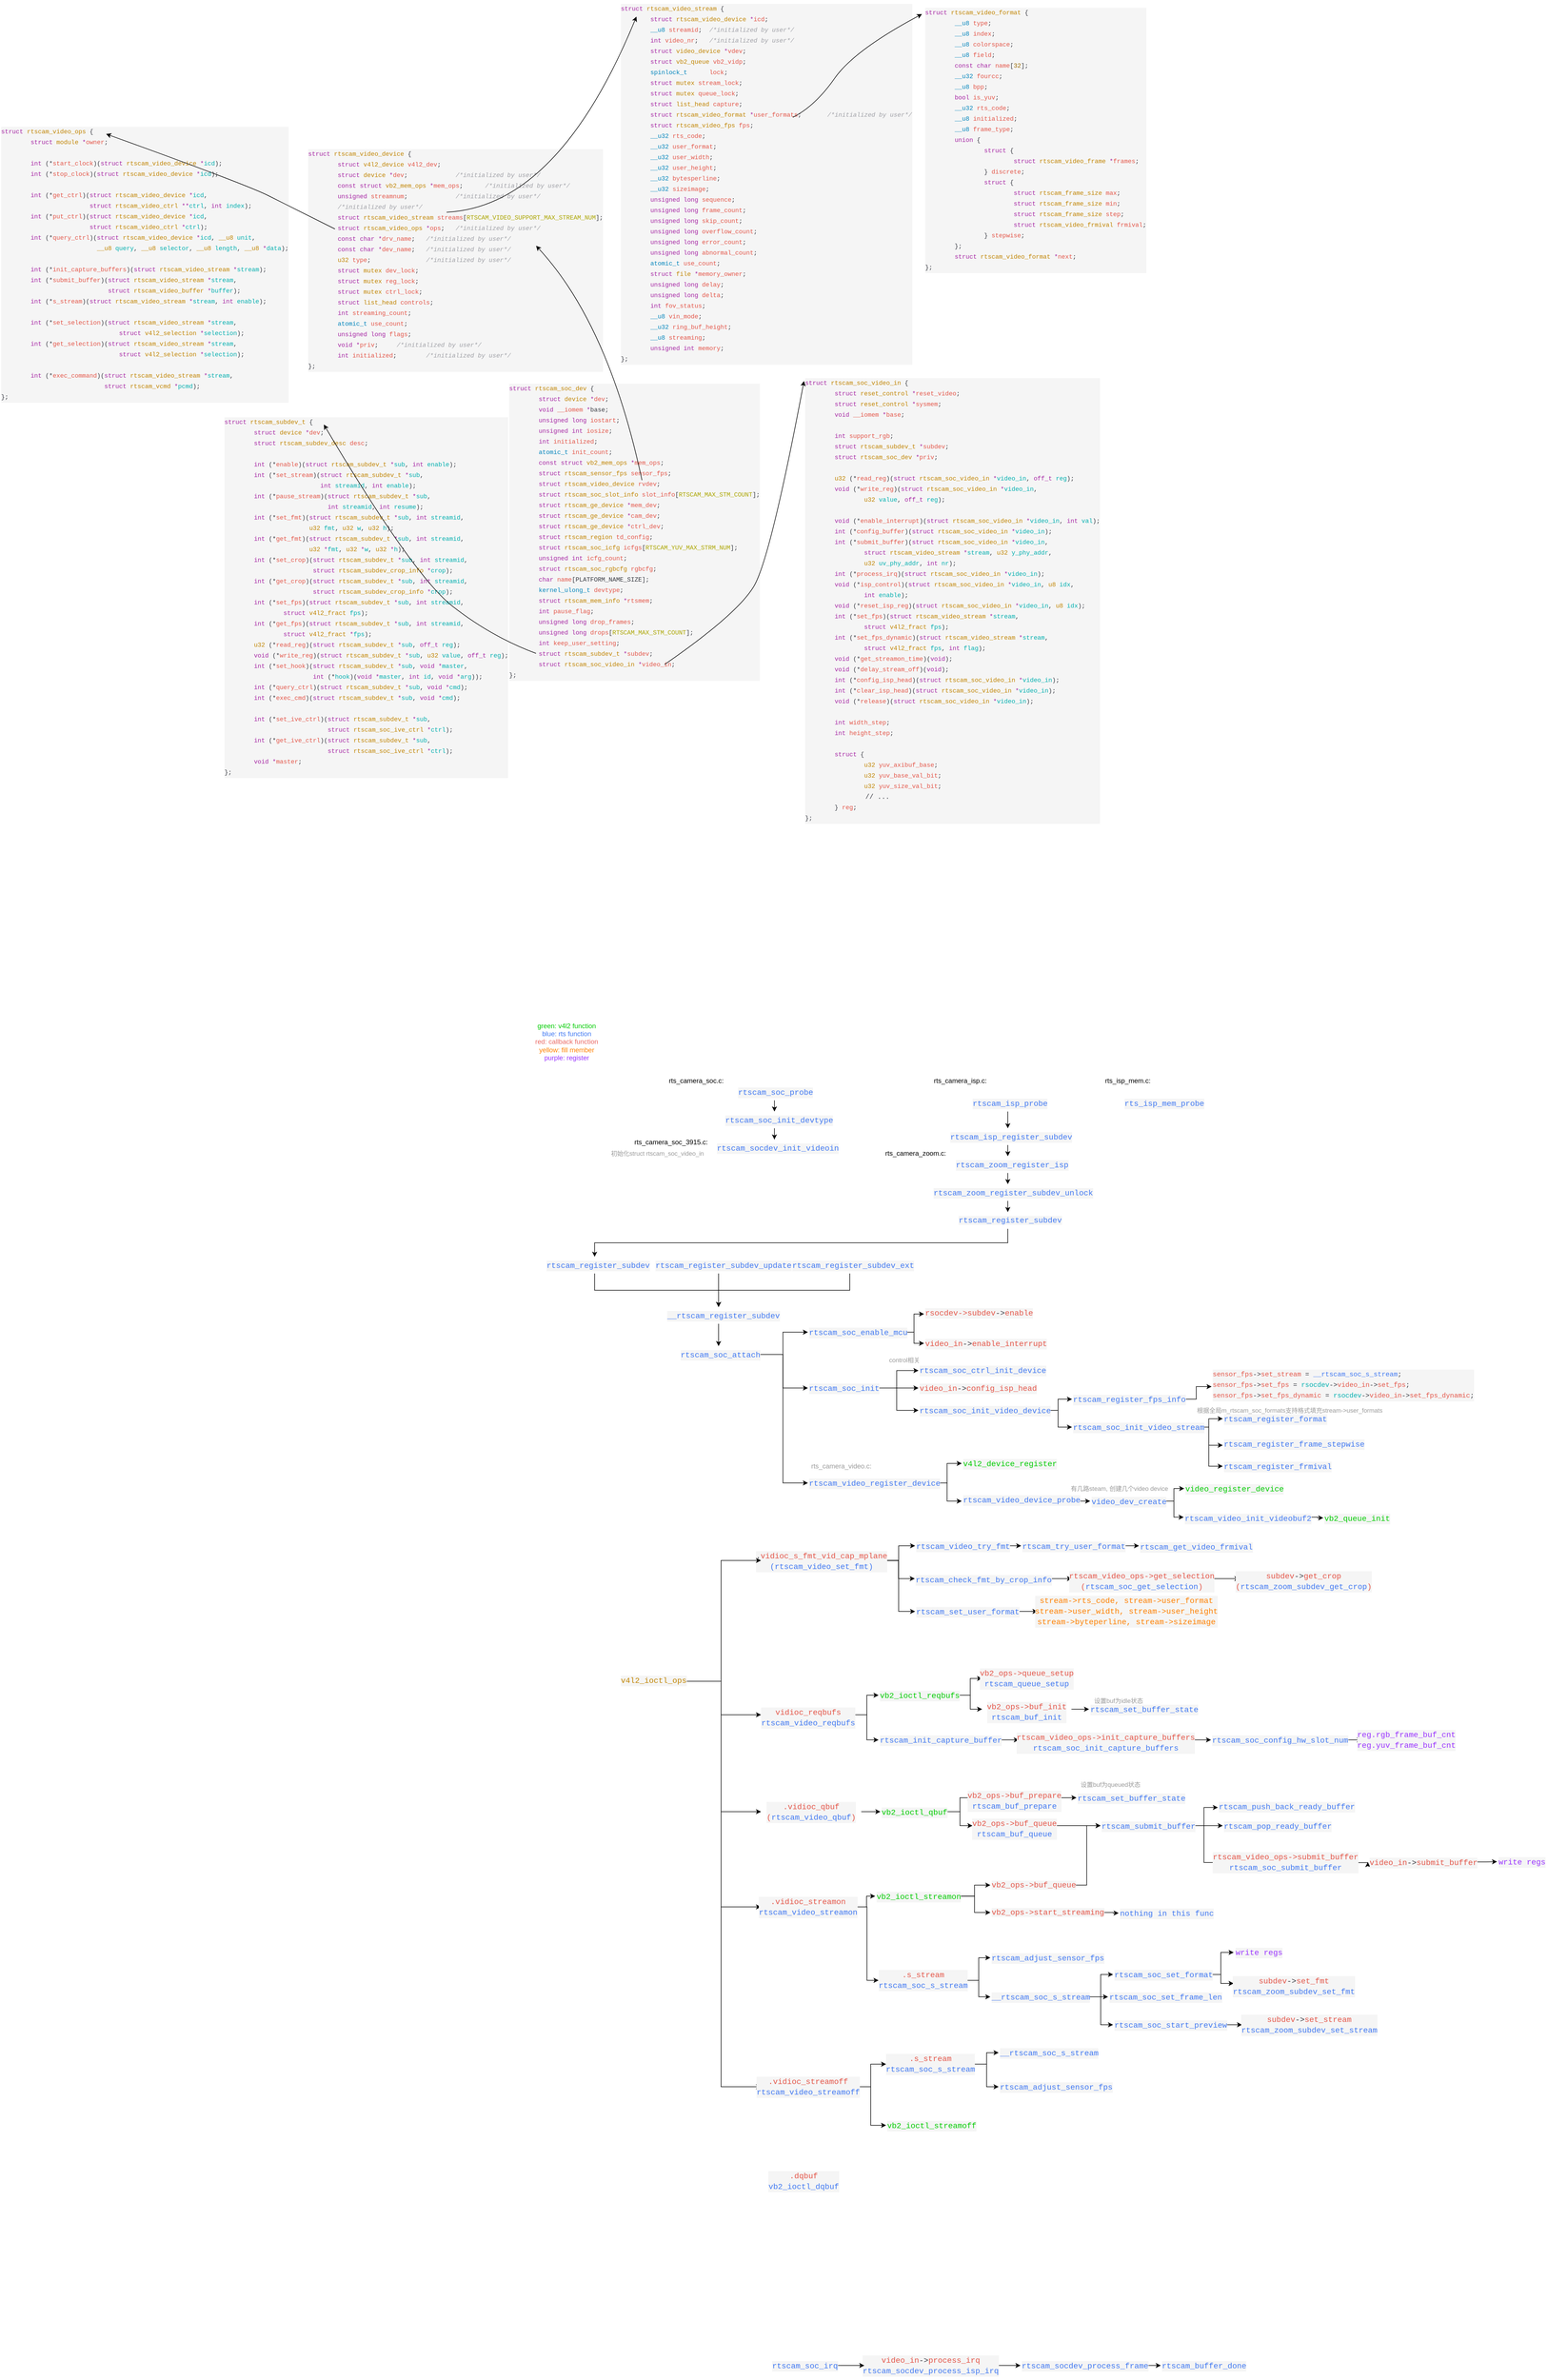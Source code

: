 <mxfile version="26.0.15">
  <diagram name="Page-1" id="WaF0ONnKB0rRBrdbpsHp">
    <mxGraphModel dx="2906" dy="2971" grid="1" gridSize="10" guides="1" tooltips="1" connect="1" arrows="1" fold="1" page="1" pageScale="1" pageWidth="827" pageHeight="1169" math="0" shadow="0">
      <root>
        <mxCell id="0" />
        <mxCell id="1" parent="0" />
        <mxCell id="Q_U0jQD78wcc-Cu0m1_m-1" value="&lt;div style=&quot;color: #383a42;background-color: #f5f5f5;font-family: Consolas, &#39;Courier New&#39;, monospace;font-weight: normal;font-size: 14px;line-height: 19px;white-space: pre;&quot;&gt;&lt;div&gt;&lt;span style=&quot;color: #4078f2;&quot;&gt;rtscam_socdev_init_videoin&lt;/span&gt;&lt;/div&gt;&lt;/div&gt;" style="text;whiteSpace=wrap;html=1;" parent="1" vertex="1">
          <mxGeometry x="402" y="40" width="210" height="30" as="geometry" />
        </mxCell>
        <mxCell id="Q_U0jQD78wcc-Cu0m1_m-5" value="" style="edgeStyle=orthogonalEdgeStyle;rounded=0;orthogonalLoop=1;jettySize=auto;html=1;" parent="1" source="Q_U0jQD78wcc-Cu0m1_m-2" target="Q_U0jQD78wcc-Cu0m1_m-1" edge="1">
          <mxGeometry relative="1" as="geometry" />
        </mxCell>
        <mxCell id="Q_U0jQD78wcc-Cu0m1_m-2" value="&lt;div style=&quot;color: #383a42;background-color: #f5f5f5;font-family: Consolas, &#39;Courier New&#39;, monospace;font-weight: normal;font-size: 14px;line-height: 19px;white-space: pre;&quot;&gt;&lt;div&gt;&lt;span style=&quot;color: #4078f2;&quot;&gt;rtscam_soc_init_devtype&lt;/span&gt;&lt;/div&gt;&lt;/div&gt;" style="text;whiteSpace=wrap;html=1;" parent="1" vertex="1">
          <mxGeometry x="416.5" y="-10" width="181" height="30" as="geometry" />
        </mxCell>
        <mxCell id="Q_U0jQD78wcc-Cu0m1_m-4" value="" style="edgeStyle=orthogonalEdgeStyle;rounded=0;orthogonalLoop=1;jettySize=auto;html=1;" parent="1" source="Q_U0jQD78wcc-Cu0m1_m-3" target="Q_U0jQD78wcc-Cu0m1_m-2" edge="1">
          <mxGeometry relative="1" as="geometry" />
        </mxCell>
        <mxCell id="Q_U0jQD78wcc-Cu0m1_m-3" value="&lt;div style=&quot;color: #383a42;background-color: #f5f5f5;font-family: Consolas, &#39;Courier New&#39;, monospace;font-weight: normal;font-size: 14px;line-height: 19px;white-space: pre;&quot;&gt;&lt;div&gt;&lt;span style=&quot;color: #4078f2;&quot;&gt;rtscam_soc_probe&lt;/span&gt;&lt;/div&gt;&lt;/div&gt;" style="text;whiteSpace=wrap;html=1;" parent="1" vertex="1">
          <mxGeometry x="439.75" y="-60" width="134.5" height="30" as="geometry" />
        </mxCell>
        <mxCell id="Q_U0jQD78wcc-Cu0m1_m-6" value="rts_camera_soc.c:" style="text;html=1;align=center;verticalAlign=middle;whiteSpace=wrap;rounded=0;" parent="1" vertex="1">
          <mxGeometry x="316.5" y="-80" width="100" height="30" as="geometry" />
        </mxCell>
        <mxCell id="Q_U0jQD78wcc-Cu0m1_m-7" value="rts_camera_soc_3915.c:" style="text;html=1;align=center;verticalAlign=middle;whiteSpace=wrap;rounded=0;" parent="1" vertex="1">
          <mxGeometry x="252" y="30" width="140" height="30" as="geometry" />
        </mxCell>
        <mxCell id="Q_U0jQD78wcc-Cu0m1_m-8" value="&lt;div style=&quot;color: rgb(56, 58, 66); background-color: rgb(245, 245, 245); font-family: Consolas, &amp;quot;Courier New&amp;quot;, monospace; font-weight: normal; line-height: 19px; white-space: pre;&quot;&gt;&lt;div style=&quot;&quot;&gt;&lt;font style=&quot;font-size: 11px;&quot;&gt;&lt;span style=&quot;color: rgb(166, 38, 164);&quot;&gt;struct&lt;/span&gt;&lt;span style=&quot;color: rgb(56, 58, 66);&quot;&gt; &lt;/span&gt;&lt;span style=&quot;color: rgb(193, 132, 1);&quot;&gt;rtscam_soc_dev&lt;/span&gt;&lt;span style=&quot;color: rgb(56, 58, 66);&quot;&gt; {&lt;/span&gt;&lt;/font&gt;&lt;/div&gt;&lt;div style=&quot;&quot;&gt;&lt;font style=&quot;font-size: 11px;&quot;&gt;&lt;span style=&quot;color: rgb(56, 58, 66);&quot;&gt;&amp;nbsp; &amp;nbsp; &amp;nbsp; &amp;nbsp; &lt;/span&gt;&lt;span style=&quot;color: rgb(166, 38, 164);&quot;&gt;struct&lt;/span&gt;&lt;span style=&quot;color: rgb(56, 58, 66);&quot;&gt; &lt;/span&gt;&lt;span style=&quot;color: rgb(193, 132, 1);&quot;&gt;device&lt;/span&gt;&lt;span style=&quot;color: rgb(56, 58, 66);&quot;&gt; &lt;/span&gt;&lt;span style=&quot;color: rgb(166, 38, 164);&quot;&gt;*&lt;/span&gt;&lt;span style=&quot;color: rgb(228, 86, 73);&quot;&gt;dev&lt;/span&gt;&lt;span style=&quot;color: rgb(56, 58, 66);&quot;&gt;;&lt;/span&gt;&lt;/font&gt;&lt;/div&gt;&lt;div style=&quot;&quot;&gt;&lt;font style=&quot;font-size: 11px;&quot;&gt;&lt;span style=&quot;color: rgb(56, 58, 66);&quot;&gt;&amp;nbsp; &amp;nbsp; &amp;nbsp; &amp;nbsp; &lt;/span&gt;&lt;span style=&quot;color: rgb(166, 38, 164);&quot;&gt;void&lt;/span&gt;&lt;span style=&quot;color: rgb(56, 58, 66);&quot;&gt; &lt;/span&gt;&lt;span style=&quot;color: rgb(228, 86, 73);&quot;&gt;__iomem&lt;/span&gt;&lt;span style=&quot;color: rgb(56, 58, 66);&quot;&gt; &lt;/span&gt;&lt;span style=&quot;color: rgb(166, 38, 164);&quot;&gt;*&lt;/span&gt;&lt;span style=&quot;color: rgb(56, 58, 66);&quot;&gt;base;&lt;/span&gt;&lt;/font&gt;&lt;/div&gt;&lt;div style=&quot;&quot;&gt;&lt;font style=&quot;font-size: 11px;&quot;&gt;&lt;span style=&quot;color: rgb(56, 58, 66);&quot;&gt;&amp;nbsp; &amp;nbsp; &amp;nbsp; &amp;nbsp; &lt;/span&gt;&lt;span style=&quot;color: rgb(166, 38, 164);&quot;&gt;unsigned&lt;/span&gt;&lt;span style=&quot;color: rgb(56, 58, 66);&quot;&gt; &lt;/span&gt;&lt;span style=&quot;color: rgb(166, 38, 164);&quot;&gt;long&lt;/span&gt;&lt;span style=&quot;color: rgb(56, 58, 66);&quot;&gt; &lt;/span&gt;&lt;span style=&quot;color: rgb(228, 86, 73);&quot;&gt;iostart&lt;/span&gt;&lt;span style=&quot;color: rgb(56, 58, 66);&quot;&gt;;&lt;/span&gt;&lt;/font&gt;&lt;/div&gt;&lt;div style=&quot;&quot;&gt;&lt;font style=&quot;font-size: 11px;&quot;&gt;&lt;span style=&quot;color: rgb(56, 58, 66);&quot;&gt;&amp;nbsp; &amp;nbsp; &amp;nbsp; &amp;nbsp; &lt;/span&gt;&lt;span style=&quot;color: rgb(166, 38, 164);&quot;&gt;unsigned&lt;/span&gt;&lt;span style=&quot;color: rgb(56, 58, 66);&quot;&gt; &lt;/span&gt;&lt;span style=&quot;color: rgb(166, 38, 164);&quot;&gt;int&lt;/span&gt;&lt;span style=&quot;color: rgb(56, 58, 66);&quot;&gt; &lt;/span&gt;&lt;span style=&quot;color: rgb(228, 86, 73);&quot;&gt;iosize&lt;/span&gt;&lt;span style=&quot;color: rgb(56, 58, 66);&quot;&gt;;&lt;/span&gt;&lt;/font&gt;&lt;/div&gt;&lt;div style=&quot;&quot;&gt;&lt;font style=&quot;font-size: 11px;&quot;&gt;&lt;span style=&quot;color: rgb(56, 58, 66);&quot;&gt;&amp;nbsp; &amp;nbsp; &amp;nbsp; &amp;nbsp; &lt;/span&gt;&lt;span style=&quot;color: rgb(166, 38, 164);&quot;&gt;int&lt;/span&gt;&lt;span style=&quot;color: rgb(56, 58, 66);&quot;&gt; &lt;/span&gt;&lt;span style=&quot;color: rgb(228, 86, 73);&quot;&gt;initialized&lt;/span&gt;&lt;span style=&quot;color: rgb(56, 58, 66);&quot;&gt;;&lt;/span&gt;&lt;/font&gt;&lt;/div&gt;&lt;div style=&quot;&quot;&gt;&lt;font style=&quot;font-size: 11px;&quot;&gt;&lt;span style=&quot;color: rgb(56, 58, 66);&quot;&gt;&amp;nbsp; &amp;nbsp; &amp;nbsp; &amp;nbsp; &lt;/span&gt;&lt;span style=&quot;color: rgb(1, 132, 188);&quot;&gt;atomic_t&lt;/span&gt;&lt;span style=&quot;color: rgb(56, 58, 66);&quot;&gt; &lt;/span&gt;&lt;span style=&quot;color: rgb(228, 86, 73);&quot;&gt;init_count&lt;/span&gt;&lt;span style=&quot;color: rgb(56, 58, 66);&quot;&gt;;&lt;/span&gt;&lt;/font&gt;&lt;/div&gt;&lt;div style=&quot;&quot;&gt;&lt;font style=&quot;font-size: 11px;&quot;&gt;&lt;span style=&quot;color: rgb(56, 58, 66);&quot;&gt;&amp;nbsp; &amp;nbsp; &amp;nbsp; &amp;nbsp; &lt;/span&gt;&lt;span style=&quot;color: rgb(166, 38, 164);&quot;&gt;const&lt;/span&gt;&lt;span style=&quot;color: rgb(56, 58, 66);&quot;&gt; &lt;/span&gt;&lt;span style=&quot;color: rgb(166, 38, 164);&quot;&gt;struct&lt;/span&gt;&lt;span style=&quot;color: rgb(56, 58, 66);&quot;&gt; &lt;/span&gt;&lt;span style=&quot;color: rgb(193, 132, 1);&quot;&gt;vb2_mem_ops&lt;/span&gt;&lt;span style=&quot;color: rgb(56, 58, 66);&quot;&gt; &lt;/span&gt;&lt;span style=&quot;color: rgb(166, 38, 164);&quot;&gt;*&lt;/span&gt;&lt;span style=&quot;color: rgb(228, 86, 73);&quot;&gt;mem_ops&lt;/span&gt;&lt;span style=&quot;color: rgb(56, 58, 66);&quot;&gt;;&lt;/span&gt;&lt;/font&gt;&lt;/div&gt;&lt;div style=&quot;&quot;&gt;&lt;font style=&quot;font-size: 11px;&quot;&gt;&lt;span style=&quot;color: rgb(56, 58, 66);&quot;&gt;&amp;nbsp; &amp;nbsp; &amp;nbsp; &amp;nbsp; &lt;/span&gt;&lt;span style=&quot;color: rgb(166, 38, 164);&quot;&gt;struct&lt;/span&gt;&lt;span style=&quot;color: rgb(56, 58, 66);&quot;&gt; &lt;/span&gt;&lt;span style=&quot;color: rgb(193, 132, 1);&quot;&gt;rtscam_sensor_fps&lt;/span&gt;&lt;span style=&quot;color: rgb(56, 58, 66);&quot;&gt; &lt;/span&gt;&lt;span style=&quot;color: rgb(228, 86, 73);&quot;&gt;sensor_fps&lt;/span&gt;&lt;span style=&quot;color: rgb(56, 58, 66);&quot;&gt;;&lt;/span&gt;&lt;/font&gt;&lt;/div&gt;&lt;div style=&quot;&quot;&gt;&lt;font style=&quot;font-size: 11px;&quot;&gt;&lt;span style=&quot;color: rgb(56, 58, 66);&quot;&gt;&amp;nbsp; &amp;nbsp; &amp;nbsp; &amp;nbsp; &lt;/span&gt;&lt;span style=&quot;color: rgb(166, 38, 164);&quot;&gt;struct&lt;/span&gt;&lt;span style=&quot;color: rgb(56, 58, 66);&quot;&gt; &lt;/span&gt;&lt;span style=&quot;color: rgb(193, 132, 1);&quot;&gt;rtscam_video_device&lt;/span&gt;&lt;span style=&quot;color: rgb(56, 58, 66);&quot;&gt; &lt;/span&gt;&lt;span style=&quot;color: rgb(228, 86, 73);&quot;&gt;rvdev&lt;/span&gt;&lt;span style=&quot;color: rgb(56, 58, 66);&quot;&gt;;&lt;/span&gt;&lt;/font&gt;&lt;/div&gt;&lt;div style=&quot;&quot;&gt;&lt;font style=&quot;font-size: 11px;&quot;&gt;&lt;span style=&quot;color: rgb(56, 58, 66);&quot;&gt;&amp;nbsp; &amp;nbsp; &amp;nbsp; &amp;nbsp; &lt;/span&gt;&lt;span style=&quot;color: rgb(166, 38, 164);&quot;&gt;struct&lt;/span&gt;&lt;span style=&quot;color: rgb(56, 58, 66);&quot;&gt; &lt;/span&gt;&lt;span style=&quot;color: rgb(193, 132, 1);&quot;&gt;rtscam_soc_slot_info&lt;/span&gt;&lt;span style=&quot;color: rgb(56, 58, 66);&quot;&gt; &lt;/span&gt;&lt;span style=&quot;color: rgb(228, 86, 73);&quot;&gt;slot_info&lt;/span&gt;&lt;span style=&quot;color: rgb(56, 58, 66);&quot;&gt;[&lt;/span&gt;&lt;span style=&quot;color: rgb(172, 166, 0);&quot;&gt;RTSCAM_MAX_STM_COUNT&lt;/span&gt;&lt;span style=&quot;color: rgb(56, 58, 66);&quot;&gt;];&lt;/span&gt;&lt;/font&gt;&lt;/div&gt;&lt;div style=&quot;&quot;&gt;&lt;font style=&quot;font-size: 11px;&quot;&gt;&lt;span style=&quot;color: rgb(56, 58, 66);&quot;&gt;&amp;nbsp; &amp;nbsp; &amp;nbsp; &amp;nbsp; &lt;/span&gt;&lt;span style=&quot;color: rgb(166, 38, 164);&quot;&gt;struct&lt;/span&gt;&lt;span style=&quot;color: rgb(56, 58, 66);&quot;&gt; &lt;/span&gt;&lt;span style=&quot;color: rgb(193, 132, 1);&quot;&gt;rtscam_ge_device&lt;/span&gt;&lt;span style=&quot;color: rgb(56, 58, 66);&quot;&gt; &lt;/span&gt;&lt;span style=&quot;color: rgb(166, 38, 164);&quot;&gt;*&lt;/span&gt;&lt;span style=&quot;color: rgb(228, 86, 73);&quot;&gt;mem_dev&lt;/span&gt;&lt;span style=&quot;color: rgb(56, 58, 66);&quot;&gt;;&lt;/span&gt;&lt;/font&gt;&lt;/div&gt;&lt;div style=&quot;&quot;&gt;&lt;font style=&quot;font-size: 11px;&quot;&gt;&lt;span style=&quot;color: rgb(56, 58, 66);&quot;&gt;&amp;nbsp; &amp;nbsp; &amp;nbsp; &amp;nbsp; &lt;/span&gt;&lt;span style=&quot;color: rgb(166, 38, 164);&quot;&gt;struct&lt;/span&gt;&lt;span style=&quot;color: rgb(56, 58, 66);&quot;&gt; &lt;/span&gt;&lt;span style=&quot;color: rgb(193, 132, 1);&quot;&gt;rtscam_ge_device&lt;/span&gt;&lt;span style=&quot;color: rgb(56, 58, 66);&quot;&gt; &lt;/span&gt;&lt;span style=&quot;color: rgb(166, 38, 164);&quot;&gt;*&lt;/span&gt;&lt;span style=&quot;color: rgb(228, 86, 73);&quot;&gt;cam_dev&lt;/span&gt;&lt;span style=&quot;color: rgb(56, 58, 66);&quot;&gt;;&lt;/span&gt;&lt;/font&gt;&lt;/div&gt;&lt;div style=&quot;&quot;&gt;&lt;font style=&quot;font-size: 11px;&quot;&gt;&lt;span style=&quot;color: rgb(56, 58, 66);&quot;&gt;&amp;nbsp; &amp;nbsp; &amp;nbsp; &amp;nbsp; &lt;/span&gt;&lt;span style=&quot;color: rgb(166, 38, 164);&quot;&gt;struct&lt;/span&gt;&lt;span style=&quot;color: rgb(56, 58, 66);&quot;&gt; &lt;/span&gt;&lt;span style=&quot;color: rgb(193, 132, 1);&quot;&gt;rtscam_ge_device&lt;/span&gt;&lt;span style=&quot;color: rgb(56, 58, 66);&quot;&gt; &lt;/span&gt;&lt;span style=&quot;color: rgb(166, 38, 164);&quot;&gt;*&lt;/span&gt;&lt;span style=&quot;color: rgb(228, 86, 73);&quot;&gt;ctrl_dev&lt;/span&gt;&lt;span style=&quot;color: rgb(56, 58, 66);&quot;&gt;;&lt;/span&gt;&lt;/font&gt;&lt;/div&gt;&lt;div style=&quot;&quot;&gt;&lt;font style=&quot;font-size: 11px;&quot;&gt;&lt;span style=&quot;color: rgb(56, 58, 66);&quot;&gt;&amp;nbsp; &amp;nbsp; &amp;nbsp; &amp;nbsp; &lt;/span&gt;&lt;span style=&quot;color: rgb(166, 38, 164);&quot;&gt;struct&lt;/span&gt;&lt;span style=&quot;color: rgb(56, 58, 66);&quot;&gt; &lt;/span&gt;&lt;span style=&quot;color: rgb(193, 132, 1);&quot;&gt;rtscam_region&lt;/span&gt;&lt;span style=&quot;color: rgb(56, 58, 66);&quot;&gt; &lt;/span&gt;&lt;span style=&quot;color: rgb(228, 86, 73);&quot;&gt;td_config&lt;/span&gt;&lt;span style=&quot;color: rgb(56, 58, 66);&quot;&gt;;&lt;/span&gt;&lt;/font&gt;&lt;/div&gt;&lt;div style=&quot;&quot;&gt;&lt;font style=&quot;font-size: 11px;&quot;&gt;&lt;span style=&quot;color: rgb(56, 58, 66);&quot;&gt;&amp;nbsp; &amp;nbsp; &amp;nbsp; &amp;nbsp; &lt;/span&gt;&lt;span style=&quot;color: rgb(166, 38, 164);&quot;&gt;struct&lt;/span&gt;&lt;span style=&quot;color: rgb(56, 58, 66);&quot;&gt; &lt;/span&gt;&lt;span style=&quot;color: rgb(193, 132, 1);&quot;&gt;rtscam_soc_icfg&lt;/span&gt;&lt;span style=&quot;color: rgb(56, 58, 66);&quot;&gt; &lt;/span&gt;&lt;span style=&quot;color: rgb(228, 86, 73);&quot;&gt;icfgs&lt;/span&gt;&lt;span style=&quot;color: rgb(56, 58, 66);&quot;&gt;[&lt;/span&gt;&lt;span style=&quot;color: rgb(172, 166, 0);&quot;&gt;RTSCAM_YUV_MAX_STRM_NUM&lt;/span&gt;&lt;span style=&quot;color: rgb(56, 58, 66);&quot;&gt;];&lt;/span&gt;&lt;/font&gt;&lt;/div&gt;&lt;div style=&quot;&quot;&gt;&lt;font style=&quot;font-size: 11px;&quot;&gt;&lt;span style=&quot;color: rgb(56, 58, 66);&quot;&gt;&amp;nbsp; &amp;nbsp; &amp;nbsp; &amp;nbsp; &lt;/span&gt;&lt;span style=&quot;color: rgb(166, 38, 164);&quot;&gt;unsigned&lt;/span&gt;&lt;span style=&quot;color: rgb(56, 58, 66);&quot;&gt; &lt;/span&gt;&lt;span style=&quot;color: rgb(166, 38, 164);&quot;&gt;int&lt;/span&gt;&lt;span style=&quot;color: rgb(56, 58, 66);&quot;&gt; &lt;/span&gt;&lt;span style=&quot;color: rgb(228, 86, 73);&quot;&gt;icfg_count&lt;/span&gt;&lt;span style=&quot;color: rgb(56, 58, 66);&quot;&gt;;&lt;/span&gt;&lt;/font&gt;&lt;/div&gt;&lt;div style=&quot;&quot;&gt;&lt;font style=&quot;font-size: 11px;&quot;&gt;&lt;span style=&quot;color: rgb(56, 58, 66);&quot;&gt;&amp;nbsp; &amp;nbsp; &amp;nbsp; &amp;nbsp; &lt;/span&gt;&lt;span style=&quot;color: rgb(166, 38, 164);&quot;&gt;struct&lt;/span&gt;&lt;span style=&quot;color: rgb(56, 58, 66);&quot;&gt; &lt;/span&gt;&lt;span style=&quot;color: rgb(193, 132, 1);&quot;&gt;rtscam_soc_rgbcfg&lt;/span&gt;&lt;span style=&quot;color: rgb(56, 58, 66);&quot;&gt; &lt;/span&gt;&lt;span style=&quot;color: rgb(228, 86, 73);&quot;&gt;rgbcfg&lt;/span&gt;&lt;span style=&quot;color: rgb(56, 58, 66);&quot;&gt;;&lt;/span&gt;&lt;/font&gt;&lt;/div&gt;&lt;div style=&quot;&quot;&gt;&lt;font style=&quot;font-size: 11px;&quot;&gt;&lt;span style=&quot;color: rgb(56, 58, 66);&quot;&gt;&amp;nbsp; &amp;nbsp; &amp;nbsp; &amp;nbsp; &lt;/span&gt;&lt;span style=&quot;color: rgb(166, 38, 164);&quot;&gt;char&lt;/span&gt;&lt;span style=&quot;color: rgb(56, 58, 66);&quot;&gt; &lt;/span&gt;&lt;span style=&quot;color: rgb(228, 86, 73);&quot;&gt;name&lt;/span&gt;&lt;span style=&quot;color: rgb(56, 58, 66);&quot;&gt;[PLATFORM_NAME_SIZE];&lt;/span&gt;&lt;/font&gt;&lt;/div&gt;&lt;div style=&quot;&quot;&gt;&lt;font style=&quot;font-size: 11px;&quot;&gt;&lt;span style=&quot;color: rgb(56, 58, 66);&quot;&gt;&amp;nbsp; &amp;nbsp; &amp;nbsp; &amp;nbsp; &lt;/span&gt;&lt;span style=&quot;color: rgb(1, 132, 188);&quot;&gt;kernel_ulong_t&lt;/span&gt;&lt;span style=&quot;color: rgb(56, 58, 66);&quot;&gt; &lt;/span&gt;&lt;span style=&quot;color: rgb(228, 86, 73);&quot;&gt;devtype&lt;/span&gt;&lt;span style=&quot;color: rgb(56, 58, 66);&quot;&gt;;&lt;/span&gt;&lt;/font&gt;&lt;/div&gt;&lt;div style=&quot;&quot;&gt;&lt;font style=&quot;font-size: 11px;&quot;&gt;&lt;span style=&quot;color: rgb(56, 58, 66);&quot;&gt;&amp;nbsp; &amp;nbsp; &amp;nbsp; &amp;nbsp; &lt;/span&gt;&lt;span style=&quot;color: rgb(166, 38, 164);&quot;&gt;struct&lt;/span&gt;&lt;span style=&quot;color: rgb(56, 58, 66);&quot;&gt; &lt;/span&gt;&lt;span style=&quot;color: rgb(193, 132, 1);&quot;&gt;rtscam_mem_info&lt;/span&gt;&lt;span style=&quot;color: rgb(56, 58, 66);&quot;&gt; &lt;/span&gt;&lt;span style=&quot;color: rgb(166, 38, 164);&quot;&gt;*&lt;/span&gt;&lt;span style=&quot;color: rgb(228, 86, 73);&quot;&gt;rtsmem&lt;/span&gt;&lt;span style=&quot;color: rgb(56, 58, 66);&quot;&gt;;&lt;/span&gt;&lt;/font&gt;&lt;/div&gt;&lt;div style=&quot;&quot;&gt;&lt;font style=&quot;font-size: 11px;&quot;&gt;&lt;span style=&quot;color: rgb(56, 58, 66);&quot;&gt;&amp;nbsp; &amp;nbsp; &amp;nbsp; &amp;nbsp; &lt;/span&gt;&lt;span style=&quot;color: rgb(166, 38, 164);&quot;&gt;int&lt;/span&gt;&lt;span style=&quot;color: rgb(56, 58, 66);&quot;&gt; &lt;/span&gt;&lt;span style=&quot;color: rgb(228, 86, 73);&quot;&gt;pause_flag&lt;/span&gt;&lt;span style=&quot;color: rgb(56, 58, 66);&quot;&gt;;&lt;/span&gt;&lt;/font&gt;&lt;/div&gt;&lt;div style=&quot;&quot;&gt;&lt;font style=&quot;font-size: 11px;&quot;&gt;&lt;span style=&quot;color: rgb(56, 58, 66);&quot;&gt;&amp;nbsp; &amp;nbsp; &amp;nbsp; &amp;nbsp; &lt;/span&gt;&lt;span style=&quot;color: rgb(166, 38, 164);&quot;&gt;unsigned&lt;/span&gt;&lt;span style=&quot;color: rgb(56, 58, 66);&quot;&gt; &lt;/span&gt;&lt;span style=&quot;color: rgb(166, 38, 164);&quot;&gt;long&lt;/span&gt;&lt;span style=&quot;color: rgb(56, 58, 66);&quot;&gt; &lt;/span&gt;&lt;span style=&quot;color: rgb(228, 86, 73);&quot;&gt;drop_frames&lt;/span&gt;&lt;span style=&quot;color: rgb(56, 58, 66);&quot;&gt;;&lt;/span&gt;&lt;/font&gt;&lt;/div&gt;&lt;div style=&quot;&quot;&gt;&lt;font style=&quot;font-size: 11px;&quot;&gt;&lt;span style=&quot;color: rgb(56, 58, 66);&quot;&gt;&amp;nbsp; &amp;nbsp; &amp;nbsp; &amp;nbsp; &lt;/span&gt;&lt;span style=&quot;color: rgb(166, 38, 164);&quot;&gt;unsigned&lt;/span&gt;&lt;span style=&quot;color: rgb(56, 58, 66);&quot;&gt; &lt;/span&gt;&lt;span style=&quot;color: rgb(166, 38, 164);&quot;&gt;long&lt;/span&gt;&lt;span style=&quot;color: rgb(56, 58, 66);&quot;&gt; &lt;/span&gt;&lt;span style=&quot;color: rgb(228, 86, 73);&quot;&gt;drops&lt;/span&gt;&lt;span style=&quot;color: rgb(56, 58, 66);&quot;&gt;[&lt;/span&gt;&lt;span style=&quot;color: rgb(172, 166, 0);&quot;&gt;RTSCAM_MAX_STM_COUNT&lt;/span&gt;&lt;span style=&quot;color: rgb(56, 58, 66);&quot;&gt;];&lt;/span&gt;&lt;/font&gt;&lt;/div&gt;&lt;div style=&quot;&quot;&gt;&lt;font style=&quot;font-size: 11px;&quot;&gt;&lt;span style=&quot;color: rgb(56, 58, 66);&quot;&gt;&amp;nbsp; &amp;nbsp; &amp;nbsp; &amp;nbsp; &lt;/span&gt;&lt;span style=&quot;color: rgb(166, 38, 164);&quot;&gt;int&lt;/span&gt;&lt;span style=&quot;color: rgb(56, 58, 66);&quot;&gt; &lt;/span&gt;&lt;span style=&quot;color: rgb(228, 86, 73);&quot;&gt;keep_user_setting&lt;/span&gt;&lt;span style=&quot;color: rgb(56, 58, 66);&quot;&gt;;&lt;/span&gt;&lt;/font&gt;&lt;/div&gt;&lt;div style=&quot;&quot;&gt;&lt;font style=&quot;font-size: 11px;&quot;&gt;&lt;span style=&quot;color: rgb(56, 58, 66);&quot;&gt;&amp;nbsp; &amp;nbsp; &amp;nbsp; &amp;nbsp; &lt;/span&gt;&lt;span style=&quot;color: rgb(166, 38, 164);&quot;&gt;struct&lt;/span&gt;&lt;span style=&quot;color: rgb(56, 58, 66);&quot;&gt; &lt;/span&gt;&lt;span style=&quot;color: rgb(193, 132, 1);&quot;&gt;rtscam_subdev_t&lt;/span&gt;&lt;span style=&quot;color: rgb(56, 58, 66);&quot;&gt; &lt;/span&gt;&lt;span style=&quot;color: rgb(166, 38, 164);&quot;&gt;*&lt;/span&gt;&lt;span style=&quot;color: rgb(228, 86, 73);&quot;&gt;subdev&lt;/span&gt;&lt;span style=&quot;color: rgb(56, 58, 66);&quot;&gt;;&lt;/span&gt;&lt;/font&gt;&lt;/div&gt;&lt;div style=&quot;&quot;&gt;&lt;font style=&quot;font-size: 11px;&quot;&gt;&lt;span style=&quot;color: rgb(56, 58, 66);&quot;&gt;&amp;nbsp; &amp;nbsp; &amp;nbsp; &amp;nbsp; &lt;/span&gt;&lt;span style=&quot;color: rgb(166, 38, 164);&quot;&gt;struct&lt;/span&gt;&lt;span style=&quot;color: rgb(56, 58, 66);&quot;&gt; &lt;/span&gt;&lt;span style=&quot;color: rgb(193, 132, 1);&quot;&gt;rtscam_soc_video_in&lt;/span&gt;&lt;span style=&quot;color: rgb(56, 58, 66);&quot;&gt; &lt;/span&gt;&lt;span style=&quot;color: rgb(166, 38, 164);&quot;&gt;*&lt;/span&gt;&lt;span style=&quot;color: rgb(228, 86, 73);&quot;&gt;video_in&lt;/span&gt;&lt;span style=&quot;color: rgb(56, 58, 66);&quot;&gt;;&lt;/span&gt;&lt;/font&gt;&lt;/div&gt;&lt;div style=&quot;&quot;&gt;&lt;span style=&quot;color: rgb(56, 58, 66);&quot;&gt;&lt;font style=&quot;font-size: 11px;&quot;&gt;};&lt;/font&gt;&lt;/span&gt;&lt;/div&gt;&lt;/div&gt;" style="text;whiteSpace=wrap;html=1;" parent="1" vertex="1">
          <mxGeometry x="30" y="-1320" width="420" height="540" as="geometry" />
        </mxCell>
        <mxCell id="Q_U0jQD78wcc-Cu0m1_m-9" value="&lt;div style=&quot;color: rgb(56, 58, 66); background-color: rgb(245, 245, 245); font-family: Consolas, &amp;quot;Courier New&amp;quot;, monospace; font-weight: normal; line-height: 19px; white-space: pre;&quot;&gt;&lt;div style=&quot;&quot;&gt;&lt;font style=&quot;font-size: 11px;&quot;&gt;&lt;span style=&quot;color: rgb(166, 38, 164);&quot;&gt;struct&lt;/span&gt;&lt;span style=&quot;color: rgb(56, 58, 66);&quot;&gt; &lt;/span&gt;&lt;span style=&quot;color: rgb(193, 132, 1);&quot;&gt;rtscam_soc_video_in&lt;/span&gt;&lt;span style=&quot;color: rgb(56, 58, 66);&quot;&gt; {&lt;/span&gt;&lt;/font&gt;&lt;/div&gt;&lt;div style=&quot;&quot;&gt;&lt;font style=&quot;font-size: 11px;&quot;&gt;&lt;span style=&quot;color: rgb(56, 58, 66);&quot;&gt;&amp;nbsp; &amp;nbsp; &amp;nbsp; &amp;nbsp; &lt;/span&gt;&lt;span style=&quot;color: rgb(166, 38, 164);&quot;&gt;struct&lt;/span&gt;&lt;span style=&quot;color: rgb(56, 58, 66);&quot;&gt; &lt;/span&gt;&lt;span style=&quot;color: rgb(193, 132, 1);&quot;&gt;reset_control&lt;/span&gt;&lt;span style=&quot;color: rgb(56, 58, 66);&quot;&gt; &lt;/span&gt;&lt;span style=&quot;color: rgb(166, 38, 164);&quot;&gt;*&lt;/span&gt;&lt;span style=&quot;color: rgb(228, 86, 73);&quot;&gt;reset_video&lt;/span&gt;&lt;span style=&quot;color: rgb(56, 58, 66);&quot;&gt;;&lt;/span&gt;&lt;/font&gt;&lt;/div&gt;&lt;div style=&quot;&quot;&gt;&lt;font style=&quot;font-size: 11px;&quot;&gt;&lt;span style=&quot;color: rgb(56, 58, 66);&quot;&gt;&amp;nbsp; &amp;nbsp; &amp;nbsp; &amp;nbsp; &lt;/span&gt;&lt;span style=&quot;color: rgb(166, 38, 164);&quot;&gt;struct&lt;/span&gt;&lt;span style=&quot;color: rgb(56, 58, 66);&quot;&gt; &lt;/span&gt;&lt;span style=&quot;color: rgb(193, 132, 1);&quot;&gt;reset_control&lt;/span&gt;&lt;span style=&quot;color: rgb(56, 58, 66);&quot;&gt; &lt;/span&gt;&lt;span style=&quot;color: rgb(166, 38, 164);&quot;&gt;*&lt;/span&gt;&lt;span style=&quot;color: rgb(228, 86, 73);&quot;&gt;sysmem&lt;/span&gt;&lt;span style=&quot;color: rgb(56, 58, 66);&quot;&gt;;&lt;/span&gt;&lt;/font&gt;&lt;/div&gt;&lt;div style=&quot;&quot;&gt;&lt;font style=&quot;font-size: 11px;&quot;&gt;&lt;span style=&quot;color: rgb(56, 58, 66);&quot;&gt;&amp;nbsp; &amp;nbsp; &amp;nbsp; &amp;nbsp; &lt;/span&gt;&lt;span style=&quot;color: rgb(166, 38, 164);&quot;&gt;void&lt;/span&gt;&lt;span style=&quot;color: rgb(56, 58, 66);&quot;&gt; &lt;/span&gt;&lt;span style=&quot;color: rgb(228, 86, 73);&quot;&gt;__iomem&lt;/span&gt;&lt;span style=&quot;color: rgb(56, 58, 66);&quot;&gt; &lt;/span&gt;&lt;span style=&quot;color: rgb(166, 38, 164);&quot;&gt;*&lt;/span&gt;&lt;span style=&quot;color: rgb(228, 86, 73);&quot;&gt;base&lt;/span&gt;&lt;span style=&quot;color: rgb(56, 58, 66);&quot;&gt;;&lt;/span&gt;&lt;/font&gt;&lt;/div&gt;&lt;font style=&quot;font-size: 11px;&quot;&gt;&lt;br&gt;&lt;/font&gt;&lt;div style=&quot;&quot;&gt;&lt;font style=&quot;font-size: 11px;&quot;&gt;&lt;span style=&quot;color: rgb(56, 58, 66);&quot;&gt;&amp;nbsp; &amp;nbsp; &amp;nbsp; &amp;nbsp; &lt;/span&gt;&lt;span style=&quot;color: rgb(166, 38, 164);&quot;&gt;int&lt;/span&gt;&lt;span style=&quot;color: rgb(56, 58, 66);&quot;&gt; &lt;/span&gt;&lt;span style=&quot;color: rgb(228, 86, 73);&quot;&gt;support_rgb&lt;/span&gt;&lt;span style=&quot;color: rgb(56, 58, 66);&quot;&gt;;&lt;/span&gt;&lt;/font&gt;&lt;/div&gt;&lt;div style=&quot;&quot;&gt;&lt;font style=&quot;font-size: 11px;&quot;&gt;&lt;span style=&quot;color: rgb(56, 58, 66);&quot;&gt;&amp;nbsp; &amp;nbsp; &amp;nbsp; &amp;nbsp; &lt;/span&gt;&lt;span style=&quot;color: rgb(166, 38, 164);&quot;&gt;struct&lt;/span&gt;&lt;span style=&quot;color: rgb(56, 58, 66);&quot;&gt; &lt;/span&gt;&lt;span style=&quot;color: rgb(193, 132, 1);&quot;&gt;rtscam_subdev_t&lt;/span&gt;&lt;span style=&quot;color: rgb(56, 58, 66);&quot;&gt; &lt;/span&gt;&lt;span style=&quot;color: rgb(166, 38, 164);&quot;&gt;*&lt;/span&gt;&lt;span style=&quot;color: rgb(228, 86, 73);&quot;&gt;subdev&lt;/span&gt;&lt;span style=&quot;color: rgb(56, 58, 66);&quot;&gt;;&lt;/span&gt;&lt;/font&gt;&lt;/div&gt;&lt;div style=&quot;&quot;&gt;&lt;font style=&quot;font-size: 11px;&quot;&gt;&lt;span style=&quot;color: rgb(56, 58, 66);&quot;&gt;&amp;nbsp; &amp;nbsp; &amp;nbsp; &amp;nbsp; &lt;/span&gt;&lt;span style=&quot;color: rgb(166, 38, 164);&quot;&gt;struct&lt;/span&gt;&lt;span style=&quot;color: rgb(56, 58, 66);&quot;&gt; &lt;/span&gt;&lt;span style=&quot;color: rgb(193, 132, 1);&quot;&gt;rtscam_soc_dev&lt;/span&gt;&lt;span style=&quot;color: rgb(56, 58, 66);&quot;&gt; &lt;/span&gt;&lt;span style=&quot;color: rgb(166, 38, 164);&quot;&gt;*&lt;/span&gt;&lt;span style=&quot;color: rgb(228, 86, 73);&quot;&gt;priv&lt;/span&gt;&lt;span style=&quot;color: rgb(56, 58, 66);&quot;&gt;;&lt;/span&gt;&lt;/font&gt;&lt;/div&gt;&lt;font style=&quot;font-size: 11px;&quot;&gt;&lt;br&gt;&lt;/font&gt;&lt;div style=&quot;&quot;&gt;&lt;font style=&quot;font-size: 11px;&quot;&gt;&lt;span style=&quot;color: rgb(56, 58, 66);&quot;&gt;&amp;nbsp; &amp;nbsp; &amp;nbsp; &amp;nbsp; &lt;/span&gt;&lt;span style=&quot;color: rgb(193, 132, 1);&quot;&gt;u32&lt;/span&gt;&lt;span style=&quot;color: rgb(56, 58, 66);&quot;&gt; (*&lt;/span&gt;&lt;span style=&quot;color: rgb(228, 86, 73);&quot;&gt;read_reg&lt;/span&gt;&lt;span style=&quot;color: rgb(56, 58, 66);&quot;&gt;)(&lt;/span&gt;&lt;span style=&quot;color: rgb(166, 38, 164);&quot;&gt;struct&lt;/span&gt;&lt;span style=&quot;color: rgb(56, 58, 66);&quot;&gt; &lt;/span&gt;&lt;span style=&quot;color: rgb(193, 132, 1);&quot;&gt;rtscam_soc_video_in&lt;/span&gt;&lt;span style=&quot;color: rgb(56, 58, 66);&quot;&gt; &lt;/span&gt;&lt;span style=&quot;color: rgb(166, 38, 164);&quot;&gt;*&lt;/span&gt;&lt;span style=&quot;color: rgb(0, 175, 175);&quot;&gt;video_in&lt;/span&gt;&lt;span style=&quot;color: rgb(56, 58, 66);&quot;&gt;, &lt;/span&gt;&lt;span style=&quot;color: rgb(166, 38, 164);&quot;&gt;off_t&lt;/span&gt;&lt;span style=&quot;color: rgb(56, 58, 66);&quot;&gt; &lt;/span&gt;&lt;span style=&quot;color: rgb(0, 175, 175);&quot;&gt;reg&lt;/span&gt;&lt;span style=&quot;color: rgb(56, 58, 66);&quot;&gt;);&lt;/span&gt;&lt;/font&gt;&lt;/div&gt;&lt;div style=&quot;&quot;&gt;&lt;font style=&quot;font-size: 11px;&quot;&gt;&lt;span style=&quot;color: rgb(56, 58, 66);&quot;&gt;&amp;nbsp; &amp;nbsp; &amp;nbsp; &amp;nbsp; &lt;/span&gt;&lt;span style=&quot;color: rgb(166, 38, 164);&quot;&gt;void&lt;/span&gt;&lt;span style=&quot;color: rgb(56, 58, 66);&quot;&gt; (*&lt;/span&gt;&lt;span style=&quot;color: rgb(228, 86, 73);&quot;&gt;write_reg&lt;/span&gt;&lt;span style=&quot;color: rgb(56, 58, 66);&quot;&gt;)(&lt;/span&gt;&lt;span style=&quot;color: rgb(166, 38, 164);&quot;&gt;struct&lt;/span&gt;&lt;span style=&quot;color: rgb(56, 58, 66);&quot;&gt; &lt;/span&gt;&lt;span style=&quot;color: rgb(193, 132, 1);&quot;&gt;rtscam_soc_video_in&lt;/span&gt;&lt;span style=&quot;color: rgb(56, 58, 66);&quot;&gt; &lt;/span&gt;&lt;span style=&quot;color: rgb(166, 38, 164);&quot;&gt;*&lt;/span&gt;&lt;span style=&quot;color: rgb(0, 175, 175);&quot;&gt;video_in&lt;/span&gt;&lt;span style=&quot;color: rgb(56, 58, 66);&quot;&gt;,&lt;/span&gt;&lt;/font&gt;&lt;/div&gt;&lt;div style=&quot;&quot;&gt;&lt;font style=&quot;font-size: 11px;&quot;&gt;&lt;span style=&quot;color: rgb(56, 58, 66);&quot;&gt;&amp;nbsp; &amp;nbsp; &amp;nbsp; &amp;nbsp; &amp;nbsp; &amp;nbsp; &amp;nbsp; &amp;nbsp; &lt;/span&gt;&lt;span style=&quot;color: rgb(193, 132, 1);&quot;&gt;u32&lt;/span&gt;&lt;span style=&quot;color: rgb(56, 58, 66);&quot;&gt; &lt;/span&gt;&lt;span style=&quot;color: rgb(0, 175, 175);&quot;&gt;value&lt;/span&gt;&lt;span style=&quot;color: rgb(56, 58, 66);&quot;&gt;, &lt;/span&gt;&lt;span style=&quot;color: rgb(166, 38, 164);&quot;&gt;off_t&lt;/span&gt;&lt;span style=&quot;color: rgb(56, 58, 66);&quot;&gt; &lt;/span&gt;&lt;span style=&quot;color: rgb(0, 175, 175);&quot;&gt;reg&lt;/span&gt;&lt;span style=&quot;color: rgb(56, 58, 66);&quot;&gt;);&lt;/span&gt;&lt;/font&gt;&lt;/div&gt;&lt;font style=&quot;font-size: 11px;&quot;&gt;&lt;br&gt;&lt;/font&gt;&lt;div style=&quot;&quot;&gt;&lt;font style=&quot;font-size: 11px;&quot;&gt;&lt;span style=&quot;color: rgb(56, 58, 66);&quot;&gt;&amp;nbsp; &amp;nbsp; &amp;nbsp; &amp;nbsp; &lt;/span&gt;&lt;span style=&quot;color: rgb(166, 38, 164);&quot;&gt;void&lt;/span&gt;&lt;span style=&quot;color: rgb(56, 58, 66);&quot;&gt; (*&lt;/span&gt;&lt;span style=&quot;color: rgb(228, 86, 73);&quot;&gt;enable_interrupt&lt;/span&gt;&lt;span style=&quot;color: rgb(56, 58, 66);&quot;&gt;)(&lt;/span&gt;&lt;span style=&quot;color: rgb(166, 38, 164);&quot;&gt;struct&lt;/span&gt;&lt;span style=&quot;color: rgb(56, 58, 66);&quot;&gt; &lt;/span&gt;&lt;span style=&quot;color: rgb(193, 132, 1);&quot;&gt;rtscam_soc_video_in&lt;/span&gt;&lt;span style=&quot;color: rgb(56, 58, 66);&quot;&gt; &lt;/span&gt;&lt;span style=&quot;color: rgb(166, 38, 164);&quot;&gt;*&lt;/span&gt;&lt;span style=&quot;color: rgb(0, 175, 175);&quot;&gt;video_in&lt;/span&gt;&lt;span style=&quot;color: rgb(56, 58, 66);&quot;&gt;, &lt;/span&gt;&lt;span style=&quot;color: rgb(166, 38, 164);&quot;&gt;int&lt;/span&gt;&lt;span style=&quot;color: rgb(56, 58, 66);&quot;&gt; &lt;/span&gt;&lt;span style=&quot;color: rgb(0, 175, 175);&quot;&gt;val&lt;/span&gt;&lt;span style=&quot;color: rgb(56, 58, 66);&quot;&gt;);&lt;/span&gt;&lt;/font&gt;&lt;/div&gt;&lt;div style=&quot;&quot;&gt;&lt;font style=&quot;font-size: 11px;&quot;&gt;&lt;span style=&quot;color: rgb(56, 58, 66);&quot;&gt;&amp;nbsp; &amp;nbsp; &amp;nbsp; &amp;nbsp; &lt;/span&gt;&lt;span style=&quot;color: rgb(166, 38, 164);&quot;&gt;int&lt;/span&gt;&lt;span style=&quot;color: rgb(56, 58, 66);&quot;&gt; (*&lt;/span&gt;&lt;span style=&quot;color: rgb(228, 86, 73);&quot;&gt;config_buffer&lt;/span&gt;&lt;span style=&quot;color: rgb(56, 58, 66);&quot;&gt;)(&lt;/span&gt;&lt;span style=&quot;color: rgb(166, 38, 164);&quot;&gt;struct&lt;/span&gt;&lt;span style=&quot;color: rgb(56, 58, 66);&quot;&gt; &lt;/span&gt;&lt;span style=&quot;color: rgb(193, 132, 1);&quot;&gt;rtscam_soc_video_in&lt;/span&gt;&lt;span style=&quot;color: rgb(56, 58, 66);&quot;&gt; &lt;/span&gt;&lt;span style=&quot;color: rgb(166, 38, 164);&quot;&gt;*&lt;/span&gt;&lt;span style=&quot;color: rgb(0, 175, 175);&quot;&gt;video_in&lt;/span&gt;&lt;span style=&quot;color: rgb(56, 58, 66);&quot;&gt;);&lt;/span&gt;&lt;/font&gt;&lt;/div&gt;&lt;div style=&quot;&quot;&gt;&lt;font style=&quot;font-size: 11px;&quot;&gt;&lt;span style=&quot;color: rgb(56, 58, 66);&quot;&gt;&amp;nbsp; &amp;nbsp; &amp;nbsp; &amp;nbsp; &lt;/span&gt;&lt;span style=&quot;color: rgb(166, 38, 164);&quot;&gt;int&lt;/span&gt;&lt;span style=&quot;color: rgb(56, 58, 66);&quot;&gt; (*&lt;/span&gt;&lt;span style=&quot;color: rgb(228, 86, 73);&quot;&gt;submit_buffer&lt;/span&gt;&lt;span style=&quot;color: rgb(56, 58, 66);&quot;&gt;)(&lt;/span&gt;&lt;span style=&quot;color: rgb(166, 38, 164);&quot;&gt;struct&lt;/span&gt;&lt;span style=&quot;color: rgb(56, 58, 66);&quot;&gt; &lt;/span&gt;&lt;span style=&quot;color: rgb(193, 132, 1);&quot;&gt;rtscam_soc_video_in&lt;/span&gt;&lt;span style=&quot;color: rgb(56, 58, 66);&quot;&gt; &lt;/span&gt;&lt;span style=&quot;color: rgb(166, 38, 164);&quot;&gt;*&lt;/span&gt;&lt;span style=&quot;color: rgb(0, 175, 175);&quot;&gt;video_in&lt;/span&gt;&lt;span style=&quot;color: rgb(56, 58, 66);&quot;&gt;,&lt;/span&gt;&lt;/font&gt;&lt;/div&gt;&lt;div style=&quot;&quot;&gt;&lt;font style=&quot;font-size: 11px;&quot;&gt;&lt;span style=&quot;color: rgb(56, 58, 66);&quot;&gt;&amp;nbsp; &amp;nbsp; &amp;nbsp; &amp;nbsp; &amp;nbsp; &amp;nbsp; &amp;nbsp; &amp;nbsp; &lt;/span&gt;&lt;span style=&quot;color: rgb(166, 38, 164);&quot;&gt;struct&lt;/span&gt;&lt;span style=&quot;color: rgb(56, 58, 66);&quot;&gt; &lt;/span&gt;&lt;span style=&quot;color: rgb(193, 132, 1);&quot;&gt;rtscam_video_stream&lt;/span&gt;&lt;span style=&quot;color: rgb(56, 58, 66);&quot;&gt; &lt;/span&gt;&lt;span style=&quot;color: rgb(166, 38, 164);&quot;&gt;*&lt;/span&gt;&lt;span style=&quot;color: rgb(0, 175, 175);&quot;&gt;stream&lt;/span&gt;&lt;span style=&quot;color: rgb(56, 58, 66);&quot;&gt;, &lt;/span&gt;&lt;span style=&quot;color: rgb(193, 132, 1);&quot;&gt;u32&lt;/span&gt;&lt;span style=&quot;color: rgb(56, 58, 66);&quot;&gt; &lt;/span&gt;&lt;span style=&quot;color: rgb(0, 175, 175);&quot;&gt;y_phy_addr&lt;/span&gt;&lt;span style=&quot;color: rgb(56, 58, 66);&quot;&gt;,&lt;/span&gt;&lt;/font&gt;&lt;/div&gt;&lt;div style=&quot;&quot;&gt;&lt;font style=&quot;font-size: 11px;&quot;&gt;&lt;span style=&quot;color: rgb(56, 58, 66);&quot;&gt;&amp;nbsp; &amp;nbsp; &amp;nbsp; &amp;nbsp; &amp;nbsp; &amp;nbsp; &amp;nbsp; &amp;nbsp; &lt;/span&gt;&lt;span style=&quot;color: rgb(193, 132, 1);&quot;&gt;u32&lt;/span&gt;&lt;span style=&quot;color: rgb(56, 58, 66);&quot;&gt; &lt;/span&gt;&lt;span style=&quot;color: rgb(0, 175, 175);&quot;&gt;uv_phy_addr&lt;/span&gt;&lt;span style=&quot;color: rgb(56, 58, 66);&quot;&gt;, &lt;/span&gt;&lt;span style=&quot;color: rgb(166, 38, 164);&quot;&gt;int&lt;/span&gt;&lt;span style=&quot;color: rgb(56, 58, 66);&quot;&gt; &lt;/span&gt;&lt;span style=&quot;color: rgb(0, 175, 175);&quot;&gt;nr&lt;/span&gt;&lt;span style=&quot;color: rgb(56, 58, 66);&quot;&gt;);&lt;/span&gt;&lt;/font&gt;&lt;/div&gt;&lt;div style=&quot;&quot;&gt;&lt;font style=&quot;font-size: 11px;&quot;&gt;&lt;span style=&quot;color: rgb(56, 58, 66);&quot;&gt;&amp;nbsp; &amp;nbsp; &amp;nbsp; &amp;nbsp; &lt;/span&gt;&lt;span style=&quot;color: rgb(166, 38, 164);&quot;&gt;int&lt;/span&gt;&lt;span style=&quot;color: rgb(56, 58, 66);&quot;&gt; (*&lt;/span&gt;&lt;span style=&quot;color: rgb(228, 86, 73);&quot;&gt;process_irq&lt;/span&gt;&lt;span style=&quot;color: rgb(56, 58, 66);&quot;&gt;)(&lt;/span&gt;&lt;span style=&quot;color: rgb(166, 38, 164);&quot;&gt;struct&lt;/span&gt;&lt;span style=&quot;color: rgb(56, 58, 66);&quot;&gt; &lt;/span&gt;&lt;span style=&quot;color: rgb(193, 132, 1);&quot;&gt;rtscam_soc_video_in&lt;/span&gt;&lt;span style=&quot;color: rgb(56, 58, 66);&quot;&gt; &lt;/span&gt;&lt;span style=&quot;color: rgb(166, 38, 164);&quot;&gt;*&lt;/span&gt;&lt;span style=&quot;color: rgb(0, 175, 175);&quot;&gt;video_in&lt;/span&gt;&lt;span style=&quot;color: rgb(56, 58, 66);&quot;&gt;);&lt;/span&gt;&lt;/font&gt;&lt;/div&gt;&lt;div style=&quot;&quot;&gt;&lt;font style=&quot;font-size: 11px;&quot;&gt;&lt;span style=&quot;color: rgb(56, 58, 66);&quot;&gt;&amp;nbsp; &amp;nbsp; &amp;nbsp; &amp;nbsp; &lt;/span&gt;&lt;span style=&quot;color: rgb(166, 38, 164);&quot;&gt;void&lt;/span&gt;&lt;span style=&quot;color: rgb(56, 58, 66);&quot;&gt; (*&lt;/span&gt;&lt;span style=&quot;color: rgb(228, 86, 73);&quot;&gt;isp_control&lt;/span&gt;&lt;span style=&quot;color: rgb(56, 58, 66);&quot;&gt;)(&lt;/span&gt;&lt;span style=&quot;color: rgb(166, 38, 164);&quot;&gt;struct&lt;/span&gt;&lt;span style=&quot;color: rgb(56, 58, 66);&quot;&gt; &lt;/span&gt;&lt;span style=&quot;color: rgb(193, 132, 1);&quot;&gt;rtscam_soc_video_in&lt;/span&gt;&lt;span style=&quot;color: rgb(56, 58, 66);&quot;&gt; &lt;/span&gt;&lt;span style=&quot;color: rgb(166, 38, 164);&quot;&gt;*&lt;/span&gt;&lt;span style=&quot;color: rgb(0, 175, 175);&quot;&gt;video_in&lt;/span&gt;&lt;span style=&quot;color: rgb(56, 58, 66);&quot;&gt;, &lt;/span&gt;&lt;span style=&quot;color: rgb(193, 132, 1);&quot;&gt;u8&lt;/span&gt;&lt;span style=&quot;color: rgb(56, 58, 66);&quot;&gt; &lt;/span&gt;&lt;span style=&quot;color: rgb(0, 175, 175);&quot;&gt;idx&lt;/span&gt;&lt;span style=&quot;color: rgb(56, 58, 66);&quot;&gt;,&lt;/span&gt;&lt;/font&gt;&lt;/div&gt;&lt;div style=&quot;&quot;&gt;&lt;font style=&quot;font-size: 11px;&quot;&gt;&lt;span style=&quot;color: rgb(56, 58, 66);&quot;&gt;&amp;nbsp; &amp;nbsp; &amp;nbsp; &amp;nbsp; &amp;nbsp; &amp;nbsp; &amp;nbsp; &amp;nbsp; &lt;/span&gt;&lt;span style=&quot;color: rgb(166, 38, 164);&quot;&gt;int&lt;/span&gt;&lt;span style=&quot;color: rgb(56, 58, 66);&quot;&gt; &lt;/span&gt;&lt;span style=&quot;color: rgb(0, 175, 175);&quot;&gt;enable&lt;/span&gt;&lt;span style=&quot;color: rgb(56, 58, 66);&quot;&gt;);&lt;/span&gt;&lt;/font&gt;&lt;/div&gt;&lt;div style=&quot;&quot;&gt;&lt;font style=&quot;font-size: 11px;&quot;&gt;&lt;span style=&quot;color: rgb(56, 58, 66);&quot;&gt;&amp;nbsp; &amp;nbsp; &amp;nbsp; &amp;nbsp; &lt;/span&gt;&lt;span style=&quot;color: rgb(166, 38, 164);&quot;&gt;void&lt;/span&gt;&lt;span style=&quot;color: rgb(56, 58, 66);&quot;&gt; (*&lt;/span&gt;&lt;span style=&quot;color: rgb(228, 86, 73);&quot;&gt;reset_isp_reg&lt;/span&gt;&lt;span style=&quot;color: rgb(56, 58, 66);&quot;&gt;)(&lt;/span&gt;&lt;span style=&quot;color: rgb(166, 38, 164);&quot;&gt;struct&lt;/span&gt;&lt;span style=&quot;color: rgb(56, 58, 66);&quot;&gt; &lt;/span&gt;&lt;span style=&quot;color: rgb(193, 132, 1);&quot;&gt;rtscam_soc_video_in&lt;/span&gt;&lt;span style=&quot;color: rgb(56, 58, 66);&quot;&gt; &lt;/span&gt;&lt;span style=&quot;color: rgb(166, 38, 164);&quot;&gt;*&lt;/span&gt;&lt;span style=&quot;color: rgb(0, 175, 175);&quot;&gt;video_in&lt;/span&gt;&lt;span style=&quot;color: rgb(56, 58, 66);&quot;&gt;, &lt;/span&gt;&lt;span style=&quot;color: rgb(193, 132, 1);&quot;&gt;u8&lt;/span&gt;&lt;span style=&quot;color: rgb(56, 58, 66);&quot;&gt; &lt;/span&gt;&lt;span style=&quot;color: rgb(0, 175, 175);&quot;&gt;idx&lt;/span&gt;&lt;span style=&quot;color: rgb(56, 58, 66);&quot;&gt;);&lt;/span&gt;&lt;/font&gt;&lt;/div&gt;&lt;div style=&quot;&quot;&gt;&lt;font style=&quot;font-size: 11px;&quot;&gt;&lt;span style=&quot;color: rgb(56, 58, 66);&quot;&gt;&amp;nbsp; &amp;nbsp; &amp;nbsp; &amp;nbsp; &lt;/span&gt;&lt;span style=&quot;color: rgb(166, 38, 164);&quot;&gt;int&lt;/span&gt;&lt;span style=&quot;color: rgb(56, 58, 66);&quot;&gt; (*&lt;/span&gt;&lt;span style=&quot;color: rgb(228, 86, 73);&quot;&gt;set_fps&lt;/span&gt;&lt;span style=&quot;color: rgb(56, 58, 66);&quot;&gt;)(&lt;/span&gt;&lt;span style=&quot;color: rgb(166, 38, 164);&quot;&gt;struct&lt;/span&gt;&lt;span style=&quot;color: rgb(56, 58, 66);&quot;&gt; &lt;/span&gt;&lt;span style=&quot;color: rgb(193, 132, 1);&quot;&gt;rtscam_video_stream&lt;/span&gt;&lt;span style=&quot;color: rgb(56, 58, 66);&quot;&gt; &lt;/span&gt;&lt;span style=&quot;color: rgb(166, 38, 164);&quot;&gt;*&lt;/span&gt;&lt;span style=&quot;color: rgb(0, 175, 175);&quot;&gt;stream&lt;/span&gt;&lt;span style=&quot;color: rgb(56, 58, 66);&quot;&gt;,&lt;/span&gt;&lt;/font&gt;&lt;/div&gt;&lt;div style=&quot;&quot;&gt;&lt;font style=&quot;font-size: 11px;&quot;&gt;&lt;span style=&quot;color: rgb(56, 58, 66);&quot;&gt;&amp;nbsp; &amp;nbsp; &amp;nbsp; &amp;nbsp; &amp;nbsp; &amp;nbsp; &amp;nbsp; &amp;nbsp; &lt;/span&gt;&lt;span style=&quot;color: rgb(166, 38, 164);&quot;&gt;struct&lt;/span&gt;&lt;span style=&quot;color: rgb(56, 58, 66);&quot;&gt; &lt;/span&gt;&lt;span style=&quot;color: rgb(193, 132, 1);&quot;&gt;v4l2_fract&lt;/span&gt;&lt;span style=&quot;color: rgb(56, 58, 66);&quot;&gt; &lt;/span&gt;&lt;span style=&quot;color: rgb(0, 175, 175);&quot;&gt;fps&lt;/span&gt;&lt;span style=&quot;color: rgb(56, 58, 66);&quot;&gt;);&lt;/span&gt;&lt;/font&gt;&lt;/div&gt;&lt;div style=&quot;&quot;&gt;&lt;font style=&quot;font-size: 11px;&quot;&gt;&lt;span style=&quot;color: rgb(56, 58, 66);&quot;&gt;&amp;nbsp; &amp;nbsp; &amp;nbsp; &amp;nbsp; &lt;/span&gt;&lt;span style=&quot;color: rgb(166, 38, 164);&quot;&gt;int&lt;/span&gt;&lt;span style=&quot;color: rgb(56, 58, 66);&quot;&gt; (*&lt;/span&gt;&lt;span style=&quot;color: rgb(228, 86, 73);&quot;&gt;set_fps_dynamic&lt;/span&gt;&lt;span style=&quot;color: rgb(56, 58, 66);&quot;&gt;)(&lt;/span&gt;&lt;span style=&quot;color: rgb(166, 38, 164);&quot;&gt;struct&lt;/span&gt;&lt;span style=&quot;color: rgb(56, 58, 66);&quot;&gt; &lt;/span&gt;&lt;span style=&quot;color: rgb(193, 132, 1);&quot;&gt;rtscam_video_stream&lt;/span&gt;&lt;span style=&quot;color: rgb(56, 58, 66);&quot;&gt; &lt;/span&gt;&lt;span style=&quot;color: rgb(166, 38, 164);&quot;&gt;*&lt;/span&gt;&lt;span style=&quot;color: rgb(0, 175, 175);&quot;&gt;stream&lt;/span&gt;&lt;span style=&quot;color: rgb(56, 58, 66);&quot;&gt;,&lt;/span&gt;&lt;/font&gt;&lt;/div&gt;&lt;div style=&quot;&quot;&gt;&lt;font style=&quot;font-size: 11px;&quot;&gt;&lt;span style=&quot;color: rgb(56, 58, 66);&quot;&gt;&amp;nbsp; &amp;nbsp; &amp;nbsp; &amp;nbsp; &amp;nbsp; &amp;nbsp; &amp;nbsp; &amp;nbsp; &lt;/span&gt;&lt;span style=&quot;color: rgb(166, 38, 164);&quot;&gt;struct&lt;/span&gt;&lt;span style=&quot;color: rgb(56, 58, 66);&quot;&gt; &lt;/span&gt;&lt;span style=&quot;color: rgb(193, 132, 1);&quot;&gt;v4l2_fract&lt;/span&gt;&lt;span style=&quot;color: rgb(56, 58, 66);&quot;&gt; &lt;/span&gt;&lt;span style=&quot;color: rgb(0, 175, 175);&quot;&gt;fps&lt;/span&gt;&lt;span style=&quot;color: rgb(56, 58, 66);&quot;&gt;, &lt;/span&gt;&lt;span style=&quot;color: rgb(166, 38, 164);&quot;&gt;int&lt;/span&gt;&lt;span style=&quot;color: rgb(56, 58, 66);&quot;&gt; &lt;/span&gt;&lt;span style=&quot;color: rgb(0, 175, 175);&quot;&gt;flag&lt;/span&gt;&lt;span style=&quot;color: rgb(56, 58, 66);&quot;&gt;);&lt;/span&gt;&lt;/font&gt;&lt;/div&gt;&lt;div style=&quot;&quot;&gt;&lt;font style=&quot;font-size: 11px;&quot;&gt;&lt;span style=&quot;color: rgb(56, 58, 66);&quot;&gt;&amp;nbsp; &amp;nbsp; &amp;nbsp; &amp;nbsp; &lt;/span&gt;&lt;span style=&quot;color: rgb(166, 38, 164);&quot;&gt;void&lt;/span&gt;&lt;span style=&quot;color: rgb(56, 58, 66);&quot;&gt; (*&lt;/span&gt;&lt;span style=&quot;color: rgb(228, 86, 73);&quot;&gt;get_streamon_time&lt;/span&gt;&lt;span style=&quot;color: rgb(56, 58, 66);&quot;&gt;)(&lt;/span&gt;&lt;span style=&quot;color: rgb(166, 38, 164);&quot;&gt;void&lt;/span&gt;&lt;span style=&quot;color: rgb(56, 58, 66);&quot;&gt;);&lt;/span&gt;&lt;/font&gt;&lt;/div&gt;&lt;div style=&quot;&quot;&gt;&lt;font style=&quot;font-size: 11px;&quot;&gt;&lt;span style=&quot;color: rgb(56, 58, 66);&quot;&gt;&amp;nbsp; &amp;nbsp; &amp;nbsp; &amp;nbsp; &lt;/span&gt;&lt;span style=&quot;color: rgb(166, 38, 164);&quot;&gt;void&lt;/span&gt;&lt;span style=&quot;color: rgb(56, 58, 66);&quot;&gt; (*&lt;/span&gt;&lt;span style=&quot;color: rgb(228, 86, 73);&quot;&gt;delay_stream_off&lt;/span&gt;&lt;span style=&quot;color: rgb(56, 58, 66);&quot;&gt;)(&lt;/span&gt;&lt;span style=&quot;color: rgb(166, 38, 164);&quot;&gt;void&lt;/span&gt;&lt;span style=&quot;color: rgb(56, 58, 66);&quot;&gt;);&lt;/span&gt;&lt;/font&gt;&lt;/div&gt;&lt;div style=&quot;&quot;&gt;&lt;font style=&quot;font-size: 11px;&quot;&gt;&lt;span style=&quot;color: rgb(56, 58, 66);&quot;&gt;&amp;nbsp; &amp;nbsp; &amp;nbsp; &amp;nbsp; &lt;/span&gt;&lt;span style=&quot;color: rgb(166, 38, 164);&quot;&gt;int&lt;/span&gt;&lt;span style=&quot;color: rgb(56, 58, 66);&quot;&gt; (*&lt;/span&gt;&lt;span style=&quot;color: rgb(228, 86, 73);&quot;&gt;config_isp_head&lt;/span&gt;&lt;span style=&quot;color: rgb(56, 58, 66);&quot;&gt;)(&lt;/span&gt;&lt;span style=&quot;color: rgb(166, 38, 164);&quot;&gt;struct&lt;/span&gt;&lt;span style=&quot;color: rgb(56, 58, 66);&quot;&gt; &lt;/span&gt;&lt;span style=&quot;color: rgb(193, 132, 1);&quot;&gt;rtscam_soc_video_in&lt;/span&gt;&lt;span style=&quot;color: rgb(56, 58, 66);&quot;&gt; &lt;/span&gt;&lt;span style=&quot;color: rgb(166, 38, 164);&quot;&gt;*&lt;/span&gt;&lt;span style=&quot;color: rgb(0, 175, 175);&quot;&gt;video_in&lt;/span&gt;&lt;span style=&quot;color: rgb(56, 58, 66);&quot;&gt;);&lt;/span&gt;&lt;/font&gt;&lt;/div&gt;&lt;div style=&quot;&quot;&gt;&lt;font style=&quot;font-size: 11px;&quot;&gt;&lt;span style=&quot;color: rgb(56, 58, 66);&quot;&gt;&amp;nbsp; &amp;nbsp; &amp;nbsp; &amp;nbsp; &lt;/span&gt;&lt;span style=&quot;color: rgb(166, 38, 164);&quot;&gt;int&lt;/span&gt;&lt;span style=&quot;color: rgb(56, 58, 66);&quot;&gt; (*&lt;/span&gt;&lt;span style=&quot;color: rgb(228, 86, 73);&quot;&gt;clear_isp_head&lt;/span&gt;&lt;span style=&quot;color: rgb(56, 58, 66);&quot;&gt;)(&lt;/span&gt;&lt;span style=&quot;color: rgb(166, 38, 164);&quot;&gt;struct&lt;/span&gt;&lt;span style=&quot;color: rgb(56, 58, 66);&quot;&gt; &lt;/span&gt;&lt;span style=&quot;color: rgb(193, 132, 1);&quot;&gt;rtscam_soc_video_in&lt;/span&gt;&lt;span style=&quot;color: rgb(56, 58, 66);&quot;&gt; &lt;/span&gt;&lt;span style=&quot;color: rgb(166, 38, 164);&quot;&gt;*&lt;/span&gt;&lt;span style=&quot;color: rgb(0, 175, 175);&quot;&gt;video_in&lt;/span&gt;&lt;span style=&quot;color: rgb(56, 58, 66);&quot;&gt;);&lt;/span&gt;&lt;/font&gt;&lt;/div&gt;&lt;div style=&quot;&quot;&gt;&lt;font style=&quot;font-size: 11px;&quot;&gt;&lt;span style=&quot;color: rgb(56, 58, 66);&quot;&gt;&amp;nbsp; &amp;nbsp; &amp;nbsp; &amp;nbsp; &lt;/span&gt;&lt;span style=&quot;color: rgb(166, 38, 164);&quot;&gt;void&lt;/span&gt;&lt;span style=&quot;color: rgb(56, 58, 66);&quot;&gt; (*&lt;/span&gt;&lt;span style=&quot;color: rgb(228, 86, 73);&quot;&gt;release&lt;/span&gt;&lt;span style=&quot;color: rgb(56, 58, 66);&quot;&gt;)(&lt;/span&gt;&lt;span style=&quot;color: rgb(166, 38, 164);&quot;&gt;struct&lt;/span&gt;&lt;span style=&quot;color: rgb(56, 58, 66);&quot;&gt; &lt;/span&gt;&lt;span style=&quot;color: rgb(193, 132, 1);&quot;&gt;rtscam_soc_video_in&lt;/span&gt;&lt;span style=&quot;color: rgb(56, 58, 66);&quot;&gt; &lt;/span&gt;&lt;span style=&quot;color: rgb(166, 38, 164);&quot;&gt;*&lt;/span&gt;&lt;span style=&quot;color: rgb(0, 175, 175);&quot;&gt;video_in&lt;/span&gt;&lt;span style=&quot;color: rgb(56, 58, 66);&quot;&gt;);&lt;/span&gt;&lt;/font&gt;&lt;/div&gt;&lt;font style=&quot;font-size: 11px;&quot;&gt;&lt;br&gt;&lt;/font&gt;&lt;div style=&quot;&quot;&gt;&lt;font style=&quot;font-size: 11px;&quot;&gt;&lt;span style=&quot;color: rgb(56, 58, 66);&quot;&gt;&amp;nbsp; &amp;nbsp; &amp;nbsp; &amp;nbsp; &lt;/span&gt;&lt;span style=&quot;color: rgb(166, 38, 164);&quot;&gt;int&lt;/span&gt;&lt;span style=&quot;color: rgb(56, 58, 66);&quot;&gt; &lt;/span&gt;&lt;span style=&quot;color: rgb(228, 86, 73);&quot;&gt;width_step&lt;/span&gt;&lt;span style=&quot;color: rgb(56, 58, 66);&quot;&gt;;&lt;/span&gt;&lt;/font&gt;&lt;/div&gt;&lt;div style=&quot;&quot;&gt;&lt;font style=&quot;font-size: 11px;&quot;&gt;&lt;span style=&quot;color: rgb(56, 58, 66);&quot;&gt;&amp;nbsp; &amp;nbsp; &amp;nbsp; &amp;nbsp; &lt;/span&gt;&lt;span style=&quot;color: rgb(166, 38, 164);&quot;&gt;int&lt;/span&gt;&lt;span style=&quot;color: rgb(56, 58, 66);&quot;&gt; &lt;/span&gt;&lt;span style=&quot;color: rgb(228, 86, 73);&quot;&gt;height_step&lt;/span&gt;&lt;span style=&quot;color: rgb(56, 58, 66);&quot;&gt;;&lt;/span&gt;&lt;/font&gt;&lt;/div&gt;&lt;font style=&quot;font-size: 11px;&quot;&gt;&lt;br&gt;&lt;/font&gt;&lt;div style=&quot;&quot;&gt;&lt;font style=&quot;font-size: 11px;&quot;&gt;&lt;span style=&quot;color: rgb(56, 58, 66);&quot;&gt;&amp;nbsp; &amp;nbsp; &amp;nbsp; &amp;nbsp; &lt;/span&gt;&lt;span style=&quot;color: rgb(166, 38, 164);&quot;&gt;struct&lt;/span&gt;&lt;span style=&quot;color: rgb(56, 58, 66);&quot;&gt; {&lt;/span&gt;&lt;/font&gt;&lt;/div&gt;&lt;div style=&quot;&quot;&gt;&lt;font style=&quot;font-size: 11px;&quot;&gt;&lt;span style=&quot;color: rgb(56, 58, 66);&quot;&gt;&amp;nbsp; &amp;nbsp; &amp;nbsp; &amp;nbsp; &amp;nbsp; &amp;nbsp; &amp;nbsp; &amp;nbsp; &lt;/span&gt;&lt;span style=&quot;color: rgb(193, 132, 1);&quot;&gt;u32&lt;/span&gt;&lt;span style=&quot;color: rgb(56, 58, 66);&quot;&gt; &lt;/span&gt;&lt;span style=&quot;color: rgb(228, 86, 73);&quot;&gt;yuv_axibuf_base&lt;/span&gt;&lt;span style=&quot;color: rgb(56, 58, 66);&quot;&gt;;&lt;/span&gt;&lt;/font&gt;&lt;/div&gt;&lt;div style=&quot;&quot;&gt;&lt;font style=&quot;font-size: 11px;&quot;&gt;&lt;span style=&quot;color: rgb(56, 58, 66);&quot;&gt;&amp;nbsp; &amp;nbsp; &amp;nbsp; &amp;nbsp; &amp;nbsp; &amp;nbsp; &amp;nbsp; &amp;nbsp; &lt;/span&gt;&lt;span style=&quot;color: rgb(193, 132, 1);&quot;&gt;u32&lt;/span&gt;&lt;span style=&quot;color: rgb(56, 58, 66);&quot;&gt; &lt;/span&gt;&lt;span style=&quot;color: rgb(228, 86, 73);&quot;&gt;yuv_base_val_bit&lt;/span&gt;&lt;span style=&quot;color: rgb(56, 58, 66);&quot;&gt;;&lt;/span&gt;&lt;/font&gt;&lt;/div&gt;&lt;div style=&quot;&quot;&gt;&lt;font style=&quot;font-size: 11px;&quot;&gt;&lt;span style=&quot;color: rgb(56, 58, 66);&quot;&gt;&amp;nbsp; &amp;nbsp; &amp;nbsp; &amp;nbsp; &amp;nbsp; &amp;nbsp; &amp;nbsp; &amp;nbsp; &lt;/span&gt;&lt;span style=&quot;color: rgb(193, 132, 1);&quot;&gt;u32&lt;/span&gt;&lt;span style=&quot;color: rgb(56, 58, 66);&quot;&gt; &lt;/span&gt;&lt;span style=&quot;color: rgb(228, 86, 73);&quot;&gt;yuv_size_val_bit&lt;/span&gt;&lt;span style=&quot;color: rgb(56, 58, 66);&quot;&gt;;&lt;/span&gt;&lt;/font&gt;&lt;/div&gt;&lt;div style=&quot;&quot;&gt;&lt;span style=&quot;white-space: pre;&quot;&gt;&#x9;&lt;/span&gt;       // ...&lt;br&gt;&lt;/div&gt;&lt;div style=&quot;&quot;&gt;&lt;font style=&quot;font-size: 11px;&quot;&gt;&lt;span style=&quot;color: rgb(56, 58, 66);&quot;&gt;&amp;nbsp; &amp;nbsp; &amp;nbsp; &amp;nbsp; } &lt;/span&gt;&lt;span style=&quot;color: rgb(228, 86, 73);&quot;&gt;reg&lt;/span&gt;&lt;span style=&quot;color: rgb(56, 58, 66);&quot;&gt;;&lt;/span&gt;&lt;/font&gt;&lt;/div&gt;&lt;div style=&quot;&quot;&gt;&lt;span style=&quot;color: rgb(56, 58, 66);&quot;&gt;&lt;font style=&quot;font-size: 11px;&quot;&gt;};&lt;/font&gt;&lt;/span&gt;&lt;/div&gt;&lt;/div&gt;" style="text;whiteSpace=wrap;html=1;" parent="1" vertex="1">
          <mxGeometry x="560" y="-1330" width="500" height="810" as="geometry" />
        </mxCell>
        <mxCell id="Q_U0jQD78wcc-Cu0m1_m-10" value="" style="curved=1;endArrow=classic;html=1;rounded=0;exitX=0.667;exitY=0.944;exitDx=0;exitDy=0;exitPerimeter=0;entryX=0;entryY=0.015;entryDx=0;entryDy=0;entryPerimeter=0;" parent="1" source="Q_U0jQD78wcc-Cu0m1_m-8" target="Q_U0jQD78wcc-Cu0m1_m-9" edge="1">
          <mxGeometry width="50" height="50" relative="1" as="geometry">
            <mxPoint x="460" y="-850" as="sourcePoint" />
            <mxPoint x="580" y="-1040" as="targetPoint" />
            <Array as="points">
              <mxPoint x="440" y="-900" />
              <mxPoint x="500" y="-1000" />
            </Array>
          </mxGeometry>
        </mxCell>
        <mxCell id="Q_U0jQD78wcc-Cu0m1_m-11" value="&lt;font style=&quot;font-size: 11px; color: rgb(153, 153, 153);&quot;&gt;初始化struct rtscam_soc_video_in&lt;/font&gt;" style="text;html=1;align=center;verticalAlign=middle;resizable=0;points=[];autosize=1;strokeColor=none;fillColor=none;" parent="1" vertex="1">
          <mxGeometry x="202" y="50" width="190" height="30" as="geometry" />
        </mxCell>
        <mxCell id="Q_U0jQD78wcc-Cu0m1_m-12" value="rts_isp_mem.c:" style="text;html=1;align=center;verticalAlign=middle;whiteSpace=wrap;rounded=0;" parent="1" vertex="1">
          <mxGeometry x="1090" y="-80" width="100" height="30" as="geometry" />
        </mxCell>
        <mxCell id="Q_U0jQD78wcc-Cu0m1_m-14" value="&lt;div style=&quot;color: #383a42;background-color: #f5f5f5;font-family: Consolas, &#39;Courier New&#39;, monospace;font-weight: normal;font-size: 14px;line-height: 19px;white-space: pre;&quot;&gt;&lt;div&gt;&lt;span style=&quot;color: #4078f2;&quot;&gt;rts_isp_mem_probe&lt;/span&gt;&lt;/div&gt;&lt;/div&gt;" style="text;whiteSpace=wrap;html=1;" parent="1" vertex="1">
          <mxGeometry x="1131.5" y="-40" width="140" height="30" as="geometry" />
        </mxCell>
        <mxCell id="Q_U0jQD78wcc-Cu0m1_m-41" style="edgeStyle=orthogonalEdgeStyle;rounded=0;orthogonalLoop=1;jettySize=auto;html=1;exitX=0.5;exitY=1;exitDx=0;exitDy=0;entryX=0.5;entryY=0;entryDx=0;entryDy=0;" parent="1" source="Q_U0jQD78wcc-Cu0m1_m-18" target="Q_U0jQD78wcc-Cu0m1_m-39" edge="1">
          <mxGeometry relative="1" as="geometry" />
        </mxCell>
        <mxCell id="Q_U0jQD78wcc-Cu0m1_m-18" value="&lt;div style=&quot;color: #383a42;background-color: #f5f5f5;font-family: Consolas, &#39;Courier New&#39;, monospace;font-weight: normal;font-size: 14px;line-height: 19px;white-space: pre;&quot;&gt;&lt;div&gt;&lt;span style=&quot;color: #4078f2;&quot;&gt;rtscam_register_subdev&lt;/span&gt;&lt;/div&gt;&lt;/div&gt;" style="text;whiteSpace=wrap;html=1;" parent="1" vertex="1">
          <mxGeometry x="97" y="250" width="176" height="30" as="geometry" />
        </mxCell>
        <mxCell id="Q_U0jQD78wcc-Cu0m1_m-58" style="edgeStyle=orthogonalEdgeStyle;rounded=0;orthogonalLoop=1;jettySize=auto;html=1;entryX=0;entryY=0.5;entryDx=0;entryDy=0;" parent="1" source="Q_U0jQD78wcc-Cu0m1_m-21" target="Q_U0jQD78wcc-Cu0m1_m-23" edge="1">
          <mxGeometry relative="1" as="geometry" />
        </mxCell>
        <mxCell id="Q_U0jQD78wcc-Cu0m1_m-65" style="edgeStyle=orthogonalEdgeStyle;rounded=0;orthogonalLoop=1;jettySize=auto;html=1;exitX=1;exitY=0.5;exitDx=0;exitDy=0;entryX=0;entryY=0.5;entryDx=0;entryDy=0;" parent="1" source="Q_U0jQD78wcc-Cu0m1_m-21" target="Q_U0jQD78wcc-Cu0m1_m-25" edge="1">
          <mxGeometry relative="1" as="geometry" />
        </mxCell>
        <mxCell id="Q_U0jQD78wcc-Cu0m1_m-66" style="edgeStyle=orthogonalEdgeStyle;rounded=0;orthogonalLoop=1;jettySize=auto;html=1;exitX=1;exitY=0.5;exitDx=0;exitDy=0;entryX=0;entryY=0.5;entryDx=0;entryDy=0;" parent="1" source="Q_U0jQD78wcc-Cu0m1_m-21" target="Q_U0jQD78wcc-Cu0m1_m-27" edge="1">
          <mxGeometry relative="1" as="geometry" />
        </mxCell>
        <mxCell id="Q_U0jQD78wcc-Cu0m1_m-21" value="&lt;div style=&quot;color: #383a42;background-color: #f5f5f5;font-family: Consolas, &#39;Courier New&#39;, monospace;font-weight: normal;font-size: 14px;line-height: 19px;white-space: pre;&quot;&gt;&lt;div&gt;&lt;span style=&quot;color: #4078f2;&quot;&gt;rtscam_soc_attach&lt;/span&gt;&lt;/div&gt;&lt;/div&gt;" style="text;whiteSpace=wrap;html=1;" parent="1" vertex="1">
          <mxGeometry x="336.5" y="410" width="141" height="30" as="geometry" />
        </mxCell>
        <mxCell id="Q_U0jQD78wcc-Cu0m1_m-61" style="edgeStyle=orthogonalEdgeStyle;rounded=0;orthogonalLoop=1;jettySize=auto;html=1;exitX=1;exitY=0.5;exitDx=0;exitDy=0;entryX=0;entryY=0.5;entryDx=0;entryDy=0;" parent="1" source="Q_U0jQD78wcc-Cu0m1_m-23" target="Q_U0jQD78wcc-Cu0m1_m-53" edge="1">
          <mxGeometry relative="1" as="geometry" />
        </mxCell>
        <mxCell id="Q_U0jQD78wcc-Cu0m1_m-62" style="edgeStyle=orthogonalEdgeStyle;rounded=0;orthogonalLoop=1;jettySize=auto;html=1;exitX=1;exitY=0.5;exitDx=0;exitDy=0;entryX=0;entryY=0.5;entryDx=0;entryDy=0;" parent="1" source="Q_U0jQD78wcc-Cu0m1_m-23" target="Q_U0jQD78wcc-Cu0m1_m-29" edge="1">
          <mxGeometry relative="1" as="geometry" />
        </mxCell>
        <mxCell id="Q_U0jQD78wcc-Cu0m1_m-23" value="&lt;div style=&quot;color: #383a42;background-color: #f5f5f5;font-family: Consolas, &#39;Courier New&#39;, monospace;font-weight: normal;font-size: 14px;line-height: 19px;white-space: pre;&quot;&gt;&lt;div&gt;&lt;span style=&quot;color: #4078f2;&quot;&gt;rtscam_soc_enable_mcu&lt;/span&gt;&lt;/div&gt;&lt;/div&gt;" style="text;whiteSpace=wrap;html=1;" parent="1" vertex="1">
          <mxGeometry x="567" y="370" width="170" height="30" as="geometry" />
        </mxCell>
        <mxCell id="Q_U0jQD78wcc-Cu0m1_m-67" style="edgeStyle=orthogonalEdgeStyle;rounded=0;orthogonalLoop=1;jettySize=auto;html=1;exitX=1;exitY=0.5;exitDx=0;exitDy=0;entryX=0;entryY=0.5;entryDx=0;entryDy=0;" parent="1" source="Q_U0jQD78wcc-Cu0m1_m-25" target="Q_U0jQD78wcc-Cu0m1_m-56" edge="1">
          <mxGeometry relative="1" as="geometry" />
        </mxCell>
        <mxCell id="Q_U0jQD78wcc-Cu0m1_m-70" style="edgeStyle=orthogonalEdgeStyle;rounded=0;orthogonalLoop=1;jettySize=auto;html=1;exitX=1;exitY=0.5;exitDx=0;exitDy=0;entryX=0;entryY=0.5;entryDx=0;entryDy=0;" parent="1" source="Q_U0jQD78wcc-Cu0m1_m-25" target="Q_U0jQD78wcc-Cu0m1_m-57" edge="1">
          <mxGeometry relative="1" as="geometry" />
        </mxCell>
        <mxCell id="Q_U0jQD78wcc-Cu0m1_m-72" style="edgeStyle=orthogonalEdgeStyle;rounded=0;orthogonalLoop=1;jettySize=auto;html=1;exitX=1;exitY=0.5;exitDx=0;exitDy=0;entryX=0;entryY=0.5;entryDx=0;entryDy=0;" parent="1" source="Q_U0jQD78wcc-Cu0m1_m-25" target="Q_U0jQD78wcc-Cu0m1_m-71" edge="1">
          <mxGeometry relative="1" as="geometry" />
        </mxCell>
        <mxCell id="Q_U0jQD78wcc-Cu0m1_m-25" value="&lt;div style=&quot;color: #383a42;background-color: #f5f5f5;font-family: Consolas, &#39;Courier New&#39;, monospace;font-weight: normal;font-size: 14px;line-height: 19px;white-space: pre;&quot;&gt;&lt;div&gt;&lt;span style=&quot;color: #4078f2;&quot;&gt;rtscam_soc_init&lt;/span&gt;&lt;/div&gt;&lt;/div&gt;" style="text;whiteSpace=wrap;html=1;" parent="1" vertex="1">
          <mxGeometry x="567" y="470" width="120" height="30" as="geometry" />
        </mxCell>
        <mxCell id="OvGJEAXIg1zd9jaonIml-4" style="edgeStyle=orthogonalEdgeStyle;rounded=0;orthogonalLoop=1;jettySize=auto;html=1;exitX=1;exitY=0.5;exitDx=0;exitDy=0;entryX=0;entryY=0.5;entryDx=0;entryDy=0;" parent="1" source="Q_U0jQD78wcc-Cu0m1_m-27" target="OvGJEAXIg1zd9jaonIml-3" edge="1">
          <mxGeometry relative="1" as="geometry" />
        </mxCell>
        <mxCell id="OvGJEAXIg1zd9jaonIml-5" style="edgeStyle=orthogonalEdgeStyle;rounded=0;orthogonalLoop=1;jettySize=auto;html=1;exitX=1;exitY=0.5;exitDx=0;exitDy=0;entryX=0;entryY=0.5;entryDx=0;entryDy=0;" parent="1" source="Q_U0jQD78wcc-Cu0m1_m-27" target="OvGJEAXIg1zd9jaonIml-1" edge="1">
          <mxGeometry relative="1" as="geometry" />
        </mxCell>
        <mxCell id="Q_U0jQD78wcc-Cu0m1_m-27" value="&lt;div style=&quot;color: #383a42;background-color: #f5f5f5;font-family: Consolas, &#39;Courier New&#39;, monospace;font-weight: normal;font-size: 14px;line-height: 19px;white-space: pre;&quot;&gt;&lt;div&gt;&lt;span style=&quot;color: #4078f2;&quot;&gt;rtscam_video_register_device&lt;/span&gt;&lt;/div&gt;&lt;/div&gt;" style="text;whiteSpace=wrap;html=1;" parent="1" vertex="1">
          <mxGeometry x="567" y="640" width="223" height="30" as="geometry" />
        </mxCell>
        <mxCell id="Q_U0jQD78wcc-Cu0m1_m-29" value="&lt;div style=&quot;color: #383a42;background-color: #f5f5f5;font-family: Consolas, &#39;Courier New&#39;, monospace;font-weight: normal;font-size: 14px;line-height: 19px;white-space: pre;&quot;&gt;&lt;div&gt;&lt;span style=&quot;color: #e45649;&quot;&gt;video_in&lt;/span&gt;&lt;span style=&quot;color: #383a42;&quot;&gt;-&amp;gt;&lt;/span&gt;&lt;span style=&quot;color: #e45649;&quot;&gt;enable_interrupt&lt;/span&gt;&lt;/div&gt;&lt;/div&gt;" style="text;whiteSpace=wrap;html=1;" parent="1" vertex="1">
          <mxGeometry x="775" y="390" width="212.25" height="30" as="geometry" />
        </mxCell>
        <mxCell id="Q_U0jQD78wcc-Cu0m1_m-32" style="edgeStyle=orthogonalEdgeStyle;rounded=0;orthogonalLoop=1;jettySize=auto;html=1;exitX=0.5;exitY=1;exitDx=0;exitDy=0;entryX=0.5;entryY=0;entryDx=0;entryDy=0;" parent="1" source="Q_U0jQD78wcc-Cu0m1_m-30" target="Q_U0jQD78wcc-Cu0m1_m-31" edge="1">
          <mxGeometry relative="1" as="geometry" />
        </mxCell>
        <mxCell id="Q_U0jQD78wcc-Cu0m1_m-30" value="&lt;div style=&quot;color: #383a42;background-color: #f5f5f5;font-family: Consolas, &#39;Courier New&#39;, monospace;font-weight: normal;font-size: 14px;line-height: 19px;white-space: pre;&quot;&gt;&lt;div&gt;&lt;span style=&quot;color: #4078f2;&quot;&gt;rtscam_isp_probe&lt;/span&gt;&lt;/div&gt;&lt;/div&gt;" style="text;whiteSpace=wrap;html=1;" parent="1" vertex="1">
          <mxGeometry x="860" y="-40" width="130" height="30" as="geometry" />
        </mxCell>
        <mxCell id="Q_U0jQD78wcc-Cu0m1_m-36" style="edgeStyle=orthogonalEdgeStyle;rounded=0;orthogonalLoop=1;jettySize=auto;html=1;exitX=0.5;exitY=1;exitDx=0;exitDy=0;entryX=0.5;entryY=0;entryDx=0;entryDy=0;" parent="1" source="Q_U0jQD78wcc-Cu0m1_m-31" target="Q_U0jQD78wcc-Cu0m1_m-33" edge="1">
          <mxGeometry relative="1" as="geometry" />
        </mxCell>
        <mxCell id="Q_U0jQD78wcc-Cu0m1_m-31" value="&lt;div style=&quot;color: #383a42;background-color: #f5f5f5;font-family: Consolas, &#39;Courier New&#39;, monospace;font-weight: normal;font-size: 14px;line-height: 19px;white-space: pre;&quot;&gt;&lt;div&gt;&lt;span style=&quot;color: #4078f2;&quot;&gt;rtscam_isp_register_subdev&lt;/span&gt;&lt;/div&gt;&lt;/div&gt;" style="text;whiteSpace=wrap;html=1;" parent="1" vertex="1">
          <mxGeometry x="820" y="20" width="210" height="30" as="geometry" />
        </mxCell>
        <mxCell id="Q_U0jQD78wcc-Cu0m1_m-38" style="edgeStyle=orthogonalEdgeStyle;rounded=0;orthogonalLoop=1;jettySize=auto;html=1;exitX=0.5;exitY=1;exitDx=0;exitDy=0;entryX=0.5;entryY=0;entryDx=0;entryDy=0;" parent="1" source="Q_U0jQD78wcc-Cu0m1_m-33" target="Q_U0jQD78wcc-Cu0m1_m-37" edge="1">
          <mxGeometry relative="1" as="geometry" />
        </mxCell>
        <mxCell id="Q_U0jQD78wcc-Cu0m1_m-33" value="&lt;div style=&quot;color: #383a42;background-color: #f5f5f5;font-family: Consolas, &#39;Courier New&#39;, monospace;font-weight: normal;font-size: 14px;line-height: 19px;white-space: pre;&quot;&gt;&lt;div&gt;&lt;span style=&quot;color: #4078f2;&quot;&gt;rtscam_zoom_register_isp&lt;/span&gt;&lt;/div&gt;&lt;/div&gt;" style="text;whiteSpace=wrap;html=1;" parent="1" vertex="1">
          <mxGeometry x="830" y="70" width="190" height="30" as="geometry" />
        </mxCell>
        <mxCell id="Q_U0jQD78wcc-Cu0m1_m-34" value="rts_camera_isp.c:" style="text;html=1;align=center;verticalAlign=middle;whiteSpace=wrap;rounded=0;" parent="1" vertex="1">
          <mxGeometry x="790" y="-80" width="100" height="30" as="geometry" />
        </mxCell>
        <mxCell id="Q_U0jQD78wcc-Cu0m1_m-35" value="rts_camera_zoom.c:" style="text;html=1;align=center;verticalAlign=middle;whiteSpace=wrap;rounded=0;" parent="1" vertex="1">
          <mxGeometry x="710" y="50" width="100" height="30" as="geometry" />
        </mxCell>
        <mxCell id="Q_U0jQD78wcc-Cu0m1_m-50" style="edgeStyle=orthogonalEdgeStyle;rounded=0;orthogonalLoop=1;jettySize=auto;html=1;exitX=0.5;exitY=1;exitDx=0;exitDy=0;entryX=0.5;entryY=0;entryDx=0;entryDy=0;" parent="1" source="Q_U0jQD78wcc-Cu0m1_m-37" target="Q_U0jQD78wcc-Cu0m1_m-49" edge="1">
          <mxGeometry relative="1" as="geometry" />
        </mxCell>
        <mxCell id="Q_U0jQD78wcc-Cu0m1_m-37" value="&lt;div style=&quot;color: #383a42;background-color: #f5f5f5;font-family: Consolas, &#39;Courier New&#39;, monospace;font-weight: normal;font-size: 14px;line-height: 19px;white-space: pre;&quot;&gt;&lt;div&gt;&lt;span style=&quot;color: #4078f2;&quot;&gt;rtscam_zoom_register_subdev_unlock&lt;/span&gt;&lt;/div&gt;&lt;/div&gt;" style="text;whiteSpace=wrap;html=1;" parent="1" vertex="1">
          <mxGeometry x="790" y="120" width="270" height="30" as="geometry" />
        </mxCell>
        <mxCell id="Q_U0jQD78wcc-Cu0m1_m-40" style="edgeStyle=orthogonalEdgeStyle;rounded=0;orthogonalLoop=1;jettySize=auto;html=1;exitX=0.5;exitY=1;exitDx=0;exitDy=0;entryX=0.5;entryY=0;entryDx=0;entryDy=0;" parent="1" source="Q_U0jQD78wcc-Cu0m1_m-39" target="Q_U0jQD78wcc-Cu0m1_m-21" edge="1">
          <mxGeometry relative="1" as="geometry" />
        </mxCell>
        <mxCell id="Q_U0jQD78wcc-Cu0m1_m-39" value="&lt;div style=&quot;color: #383a42;background-color: #f5f5f5;font-family: Consolas, &#39;Courier New&#39;, monospace;font-weight: normal;font-size: 14px;line-height: 19px;white-space: pre;&quot;&gt;&lt;div&gt;&lt;span style=&quot;color: #4078f2;&quot;&gt;__rtscam_register_subdev&lt;/span&gt;&lt;/div&gt;&lt;/div&gt;" style="text;whiteSpace=wrap;html=1;" parent="1" vertex="1">
          <mxGeometry x="313" y="340" width="188" height="30" as="geometry" />
        </mxCell>
        <mxCell id="Q_U0jQD78wcc-Cu0m1_m-43" style="edgeStyle=orthogonalEdgeStyle;rounded=0;orthogonalLoop=1;jettySize=auto;html=1;exitX=0.5;exitY=1;exitDx=0;exitDy=0;entryX=0.5;entryY=0;entryDx=0;entryDy=0;" parent="1" source="Q_U0jQD78wcc-Cu0m1_m-42" target="Q_U0jQD78wcc-Cu0m1_m-39" edge="1">
          <mxGeometry relative="1" as="geometry" />
        </mxCell>
        <mxCell id="Q_U0jQD78wcc-Cu0m1_m-42" value="&lt;div style=&quot;color: #383a42;background-color: #f5f5f5;font-family: Consolas, &#39;Courier New&#39;, monospace;font-weight: normal;font-size: 14px;line-height: 19px;white-space: pre;&quot;&gt;&lt;div&gt;&lt;span style=&quot;color: #4078f2;&quot;&gt;rtscam_register_subdev_update&lt;/span&gt;&lt;/div&gt;&lt;/div&gt;" style="text;whiteSpace=wrap;html=1;" parent="1" vertex="1">
          <mxGeometry x="292" y="250" width="230" height="30" as="geometry" />
        </mxCell>
        <mxCell id="Q_U0jQD78wcc-Cu0m1_m-45" style="edgeStyle=orthogonalEdgeStyle;rounded=0;orthogonalLoop=1;jettySize=auto;html=1;exitX=0.5;exitY=1;exitDx=0;exitDy=0;entryX=0.5;entryY=0;entryDx=0;entryDy=0;" parent="1" source="Q_U0jQD78wcc-Cu0m1_m-44" target="Q_U0jQD78wcc-Cu0m1_m-39" edge="1">
          <mxGeometry relative="1" as="geometry" />
        </mxCell>
        <mxCell id="Q_U0jQD78wcc-Cu0m1_m-44" value="&lt;div style=&quot;color: #383a42;background-color: #f5f5f5;font-family: Consolas, &#39;Courier New&#39;, monospace;font-weight: normal;font-size: 14px;line-height: 19px;white-space: pre;&quot;&gt;&lt;div&gt;&lt;span style=&quot;color: #4078f2;&quot;&gt;rtscam_register_subdev_ext&lt;/span&gt;&lt;/div&gt;&lt;/div&gt;" style="text;whiteSpace=wrap;html=1;" parent="1" vertex="1">
          <mxGeometry x="537" y="250" width="210" height="30" as="geometry" />
        </mxCell>
        <mxCell id="Q_U0jQD78wcc-Cu0m1_m-47" value="&lt;div style=&quot;color: rgb(56, 58, 66); background-color: rgb(245, 245, 245); font-family: Consolas, &amp;quot;Courier New&amp;quot;, monospace; font-weight: normal; line-height: 19px; white-space: pre;&quot;&gt;&lt;div style=&quot;&quot;&gt;&lt;font style=&quot;font-size: 11px;&quot;&gt;&lt;span style=&quot;color: rgb(166, 38, 164);&quot;&gt;struct&lt;/span&gt;&lt;span style=&quot;color: rgb(56, 58, 66);&quot;&gt; &lt;/span&gt;&lt;span style=&quot;color: rgb(193, 132, 1);&quot;&gt;rtscam_subdev_t&lt;/span&gt;&lt;span style=&quot;color: rgb(56, 58, 66);&quot;&gt; {&lt;/span&gt;&lt;/font&gt;&lt;/div&gt;&lt;div style=&quot;&quot;&gt;&lt;font style=&quot;font-size: 11px;&quot;&gt;&lt;span style=&quot;color: rgb(56, 58, 66);&quot;&gt;&amp;nbsp; &amp;nbsp; &amp;nbsp; &amp;nbsp; &lt;/span&gt;&lt;span style=&quot;color: rgb(166, 38, 164);&quot;&gt;struct&lt;/span&gt;&lt;span style=&quot;color: rgb(56, 58, 66);&quot;&gt; &lt;/span&gt;&lt;span style=&quot;color: rgb(193, 132, 1);&quot;&gt;device&lt;/span&gt;&lt;span style=&quot;color: rgb(56, 58, 66);&quot;&gt; &lt;/span&gt;&lt;span style=&quot;color: rgb(166, 38, 164);&quot;&gt;*&lt;/span&gt;&lt;span style=&quot;color: rgb(228, 86, 73);&quot;&gt;dev&lt;/span&gt;&lt;span style=&quot;color: rgb(56, 58, 66);&quot;&gt;;&lt;/span&gt;&lt;/font&gt;&lt;/div&gt;&lt;div style=&quot;&quot;&gt;&lt;font style=&quot;font-size: 11px;&quot;&gt;&lt;span style=&quot;color: rgb(56, 58, 66);&quot;&gt;&amp;nbsp; &amp;nbsp; &amp;nbsp; &amp;nbsp; &lt;/span&gt;&lt;span style=&quot;color: rgb(166, 38, 164);&quot;&gt;struct&lt;/span&gt;&lt;span style=&quot;color: rgb(56, 58, 66);&quot;&gt; &lt;/span&gt;&lt;span style=&quot;color: rgb(193, 132, 1);&quot;&gt;rtscam_subdev_desc&lt;/span&gt;&lt;span style=&quot;color: rgb(56, 58, 66);&quot;&gt; &lt;/span&gt;&lt;span style=&quot;color: rgb(228, 86, 73);&quot;&gt;desc&lt;/span&gt;&lt;span style=&quot;color: rgb(56, 58, 66);&quot;&gt;;&lt;/span&gt;&lt;/font&gt;&lt;/div&gt;&lt;font style=&quot;font-size: 11px;&quot;&gt;&lt;br&gt;&lt;/font&gt;&lt;div style=&quot;&quot;&gt;&lt;font style=&quot;font-size: 11px;&quot;&gt;&lt;span style=&quot;color: rgb(56, 58, 66);&quot;&gt;&amp;nbsp; &amp;nbsp; &amp;nbsp; &amp;nbsp; &lt;/span&gt;&lt;span style=&quot;color: rgb(166, 38, 164);&quot;&gt;int&lt;/span&gt;&lt;span style=&quot;color: rgb(56, 58, 66);&quot;&gt; (*&lt;/span&gt;&lt;span style=&quot;color: rgb(228, 86, 73);&quot;&gt;enable&lt;/span&gt;&lt;span style=&quot;color: rgb(56, 58, 66);&quot;&gt;)(&lt;/span&gt;&lt;span style=&quot;color: rgb(166, 38, 164);&quot;&gt;struct&lt;/span&gt;&lt;span style=&quot;color: rgb(56, 58, 66);&quot;&gt; &lt;/span&gt;&lt;span style=&quot;color: rgb(193, 132, 1);&quot;&gt;rtscam_subdev_t&lt;/span&gt;&lt;span style=&quot;color: rgb(56, 58, 66);&quot;&gt; &lt;/span&gt;&lt;span style=&quot;color: rgb(166, 38, 164);&quot;&gt;*&lt;/span&gt;&lt;span style=&quot;color: rgb(0, 175, 175);&quot;&gt;sub&lt;/span&gt;&lt;span style=&quot;color: rgb(56, 58, 66);&quot;&gt;, &lt;/span&gt;&lt;span style=&quot;color: rgb(166, 38, 164);&quot;&gt;int&lt;/span&gt;&lt;span style=&quot;color: rgb(56, 58, 66);&quot;&gt; &lt;/span&gt;&lt;span style=&quot;color: rgb(0, 175, 175);&quot;&gt;enable&lt;/span&gt;&lt;span style=&quot;color: rgb(56, 58, 66);&quot;&gt;);&lt;/span&gt;&lt;/font&gt;&lt;/div&gt;&lt;div style=&quot;&quot;&gt;&lt;font style=&quot;font-size: 11px;&quot;&gt;&lt;span style=&quot;color: rgb(56, 58, 66);&quot;&gt;&amp;nbsp; &amp;nbsp; &amp;nbsp; &amp;nbsp; &lt;/span&gt;&lt;span style=&quot;color: rgb(166, 38, 164);&quot;&gt;int&lt;/span&gt;&lt;span style=&quot;color: rgb(56, 58, 66);&quot;&gt; (*&lt;/span&gt;&lt;span style=&quot;color: rgb(228, 86, 73);&quot;&gt;set_stream&lt;/span&gt;&lt;span style=&quot;color: rgb(56, 58, 66);&quot;&gt;)(&lt;/span&gt;&lt;span style=&quot;color: rgb(166, 38, 164);&quot;&gt;struct&lt;/span&gt;&lt;span style=&quot;color: rgb(56, 58, 66);&quot;&gt; &lt;/span&gt;&lt;span style=&quot;color: rgb(193, 132, 1);&quot;&gt;rtscam_subdev_t&lt;/span&gt;&lt;span style=&quot;color: rgb(56, 58, 66);&quot;&gt; &lt;/span&gt;&lt;span style=&quot;color: rgb(166, 38, 164);&quot;&gt;*&lt;/span&gt;&lt;span style=&quot;color: rgb(0, 175, 175);&quot;&gt;sub&lt;/span&gt;&lt;span style=&quot;color: rgb(56, 58, 66);&quot;&gt;,&lt;/span&gt;&lt;/font&gt;&lt;/div&gt;&lt;div style=&quot;&quot;&gt;&lt;font style=&quot;font-size: 11px;&quot;&gt;&lt;span style=&quot;color: rgb(56, 58, 66);&quot;&gt;&amp;nbsp; &amp;nbsp; &amp;nbsp; &amp;nbsp; &amp;nbsp; &amp;nbsp; &amp;nbsp; &amp;nbsp; &amp;nbsp; &amp;nbsp; &amp;nbsp; &amp;nbsp; &amp;nbsp; &lt;/span&gt;&lt;span style=&quot;color: rgb(166, 38, 164);&quot;&gt;int&lt;/span&gt;&lt;span style=&quot;color: rgb(56, 58, 66);&quot;&gt; &lt;/span&gt;&lt;span style=&quot;color: rgb(0, 175, 175);&quot;&gt;streamid&lt;/span&gt;&lt;span style=&quot;color: rgb(56, 58, 66);&quot;&gt;, &lt;/span&gt;&lt;span style=&quot;color: rgb(166, 38, 164);&quot;&gt;int&lt;/span&gt;&lt;span style=&quot;color: rgb(56, 58, 66);&quot;&gt; &lt;/span&gt;&lt;span style=&quot;color: rgb(0, 175, 175);&quot;&gt;enable&lt;/span&gt;&lt;span style=&quot;color: rgb(56, 58, 66);&quot;&gt;);&lt;/span&gt;&lt;/font&gt;&lt;/div&gt;&lt;div style=&quot;&quot;&gt;&lt;font style=&quot;font-size: 11px;&quot;&gt;&lt;span style=&quot;color: rgb(56, 58, 66);&quot;&gt;&amp;nbsp; &amp;nbsp; &amp;nbsp; &amp;nbsp; &lt;/span&gt;&lt;span style=&quot;color: rgb(166, 38, 164);&quot;&gt;int&lt;/span&gt;&lt;span style=&quot;color: rgb(56, 58, 66);&quot;&gt; (*&lt;/span&gt;&lt;span style=&quot;color: rgb(228, 86, 73);&quot;&gt;pause_stream&lt;/span&gt;&lt;span style=&quot;color: rgb(56, 58, 66);&quot;&gt;)(&lt;/span&gt;&lt;span style=&quot;color: rgb(166, 38, 164);&quot;&gt;struct&lt;/span&gt;&lt;span style=&quot;color: rgb(56, 58, 66);&quot;&gt; &lt;/span&gt;&lt;span style=&quot;color: rgb(193, 132, 1);&quot;&gt;rtscam_subdev_t&lt;/span&gt;&lt;span style=&quot;color: rgb(56, 58, 66);&quot;&gt; &lt;/span&gt;&lt;span style=&quot;color: rgb(166, 38, 164);&quot;&gt;*&lt;/span&gt;&lt;span style=&quot;color: rgb(0, 175, 175);&quot;&gt;sub&lt;/span&gt;&lt;span style=&quot;color: rgb(56, 58, 66);&quot;&gt;,&lt;/span&gt;&lt;/font&gt;&lt;/div&gt;&lt;div style=&quot;&quot;&gt;&lt;font style=&quot;font-size: 11px;&quot;&gt;&lt;span style=&quot;color: rgb(56, 58, 66);&quot;&gt;&amp;nbsp; &amp;nbsp; &amp;nbsp; &amp;nbsp; &amp;nbsp; &amp;nbsp; &amp;nbsp; &amp;nbsp; &amp;nbsp; &amp;nbsp; &amp;nbsp; &amp;nbsp; &amp;nbsp; &amp;nbsp; &lt;/span&gt;&lt;span style=&quot;color: rgb(166, 38, 164);&quot;&gt;int&lt;/span&gt;&lt;span style=&quot;color: rgb(56, 58, 66);&quot;&gt; &lt;/span&gt;&lt;span style=&quot;color: rgb(0, 175, 175);&quot;&gt;streamid&lt;/span&gt;&lt;span style=&quot;color: rgb(56, 58, 66);&quot;&gt;, &lt;/span&gt;&lt;span style=&quot;color: rgb(166, 38, 164);&quot;&gt;int&lt;/span&gt;&lt;span style=&quot;color: rgb(56, 58, 66);&quot;&gt; &lt;/span&gt;&lt;span style=&quot;color: rgb(0, 175, 175);&quot;&gt;resume&lt;/span&gt;&lt;span style=&quot;color: rgb(56, 58, 66);&quot;&gt;);&lt;/span&gt;&lt;/font&gt;&lt;/div&gt;&lt;div style=&quot;&quot;&gt;&lt;font style=&quot;font-size: 11px;&quot;&gt;&lt;span style=&quot;color: rgb(56, 58, 66);&quot;&gt;&amp;nbsp; &amp;nbsp; &amp;nbsp; &amp;nbsp; &lt;/span&gt;&lt;span style=&quot;color: rgb(166, 38, 164);&quot;&gt;int&lt;/span&gt;&lt;span style=&quot;color: rgb(56, 58, 66);&quot;&gt; (*&lt;/span&gt;&lt;span style=&quot;color: rgb(228, 86, 73);&quot;&gt;set_fmt&lt;/span&gt;&lt;span style=&quot;color: rgb(56, 58, 66);&quot;&gt;)(&lt;/span&gt;&lt;span style=&quot;color: rgb(166, 38, 164);&quot;&gt;struct&lt;/span&gt;&lt;span style=&quot;color: rgb(56, 58, 66);&quot;&gt; &lt;/span&gt;&lt;span style=&quot;color: rgb(193, 132, 1);&quot;&gt;rtscam_subdev_t&lt;/span&gt;&lt;span style=&quot;color: rgb(56, 58, 66);&quot;&gt; &lt;/span&gt;&lt;span style=&quot;color: rgb(166, 38, 164);&quot;&gt;*&lt;/span&gt;&lt;span style=&quot;color: rgb(0, 175, 175);&quot;&gt;sub&lt;/span&gt;&lt;span style=&quot;color: rgb(56, 58, 66);&quot;&gt;, &lt;/span&gt;&lt;span style=&quot;color: rgb(166, 38, 164);&quot;&gt;int&lt;/span&gt;&lt;span style=&quot;color: rgb(56, 58, 66);&quot;&gt; &lt;/span&gt;&lt;span style=&quot;color: rgb(0, 175, 175);&quot;&gt;streamid&lt;/span&gt;&lt;span style=&quot;color: rgb(56, 58, 66);&quot;&gt;,&lt;/span&gt;&lt;/font&gt;&lt;/div&gt;&lt;div style=&quot;&quot;&gt;&lt;font style=&quot;font-size: 11px;&quot;&gt;&lt;span style=&quot;color: rgb(56, 58, 66);&quot;&gt;&amp;nbsp; &amp;nbsp; &amp;nbsp; &amp;nbsp; &amp;nbsp; &amp;nbsp; &amp;nbsp; &amp;nbsp; &amp;nbsp; &amp;nbsp; &amp;nbsp; &amp;nbsp;&lt;/span&gt;&lt;span style=&quot;color: rgb(193, 132, 1);&quot;&gt;u32&lt;/span&gt;&lt;span style=&quot;color: rgb(56, 58, 66);&quot;&gt; &lt;/span&gt;&lt;span style=&quot;color: rgb(0, 175, 175);&quot;&gt;fmt&lt;/span&gt;&lt;span style=&quot;color: rgb(56, 58, 66);&quot;&gt;, &lt;/span&gt;&lt;span style=&quot;color: rgb(193, 132, 1);&quot;&gt;u32&lt;/span&gt;&lt;span style=&quot;color: rgb(56, 58, 66);&quot;&gt; &lt;/span&gt;&lt;span style=&quot;color: rgb(0, 175, 175);&quot;&gt;w&lt;/span&gt;&lt;span style=&quot;color: rgb(56, 58, 66);&quot;&gt;, &lt;/span&gt;&lt;span style=&quot;color: rgb(193, 132, 1);&quot;&gt;u32&lt;/span&gt;&lt;span style=&quot;color: rgb(56, 58, 66);&quot;&gt; &lt;/span&gt;&lt;span style=&quot;color: rgb(0, 175, 175);&quot;&gt;h&lt;/span&gt;&lt;span style=&quot;color: rgb(56, 58, 66);&quot;&gt;);&lt;/span&gt;&lt;/font&gt;&lt;/div&gt;&lt;div style=&quot;&quot;&gt;&lt;font style=&quot;font-size: 11px;&quot;&gt;&lt;span style=&quot;color: rgb(56, 58, 66);&quot;&gt;&amp;nbsp; &amp;nbsp; &amp;nbsp; &amp;nbsp; &lt;/span&gt;&lt;span style=&quot;color: rgb(166, 38, 164);&quot;&gt;int&lt;/span&gt;&lt;span style=&quot;color: rgb(56, 58, 66);&quot;&gt; (*&lt;/span&gt;&lt;span style=&quot;color: rgb(228, 86, 73);&quot;&gt;get_fmt&lt;/span&gt;&lt;span style=&quot;color: rgb(56, 58, 66);&quot;&gt;)(&lt;/span&gt;&lt;span style=&quot;color: rgb(166, 38, 164);&quot;&gt;struct&lt;/span&gt;&lt;span style=&quot;color: rgb(56, 58, 66);&quot;&gt; &lt;/span&gt;&lt;span style=&quot;color: rgb(193, 132, 1);&quot;&gt;rtscam_subdev_t&lt;/span&gt;&lt;span style=&quot;color: rgb(56, 58, 66);&quot;&gt; &lt;/span&gt;&lt;span style=&quot;color: rgb(166, 38, 164);&quot;&gt;*&lt;/span&gt;&lt;span style=&quot;color: rgb(0, 175, 175);&quot;&gt;sub&lt;/span&gt;&lt;span style=&quot;color: rgb(56, 58, 66);&quot;&gt;, &lt;/span&gt;&lt;span style=&quot;color: rgb(166, 38, 164);&quot;&gt;int&lt;/span&gt;&lt;span style=&quot;color: rgb(56, 58, 66);&quot;&gt; &lt;/span&gt;&lt;span style=&quot;color: rgb(0, 175, 175);&quot;&gt;streamid&lt;/span&gt;&lt;span style=&quot;color: rgb(56, 58, 66);&quot;&gt;,&lt;/span&gt;&lt;/font&gt;&lt;/div&gt;&lt;div style=&quot;&quot;&gt;&lt;font style=&quot;font-size: 11px;&quot;&gt;&lt;span style=&quot;color: rgb(56, 58, 66);&quot;&gt;&amp;nbsp; &amp;nbsp; &amp;nbsp; &amp;nbsp; &amp;nbsp; &amp;nbsp; &amp;nbsp; &amp;nbsp; &amp;nbsp; &amp;nbsp; &amp;nbsp; &amp;nbsp;&lt;/span&gt;&lt;span style=&quot;color: rgb(193, 132, 1);&quot;&gt;u32&lt;/span&gt;&lt;span style=&quot;color: rgb(56, 58, 66);&quot;&gt; &lt;/span&gt;&lt;span style=&quot;color: rgb(166, 38, 164);&quot;&gt;*&lt;/span&gt;&lt;span style=&quot;color: rgb(0, 175, 175);&quot;&gt;fmt&lt;/span&gt;&lt;span style=&quot;color: rgb(56, 58, 66);&quot;&gt;, &lt;/span&gt;&lt;span style=&quot;color: rgb(193, 132, 1);&quot;&gt;u32&lt;/span&gt;&lt;span style=&quot;color: rgb(56, 58, 66);&quot;&gt; &lt;/span&gt;&lt;span style=&quot;color: rgb(166, 38, 164);&quot;&gt;*&lt;/span&gt;&lt;span style=&quot;color: rgb(0, 175, 175);&quot;&gt;w&lt;/span&gt;&lt;span style=&quot;color: rgb(56, 58, 66);&quot;&gt;, &lt;/span&gt;&lt;span style=&quot;color: rgb(193, 132, 1);&quot;&gt;u32&lt;/span&gt;&lt;span style=&quot;color: rgb(56, 58, 66);&quot;&gt; &lt;/span&gt;&lt;span style=&quot;color: rgb(166, 38, 164);&quot;&gt;*&lt;/span&gt;&lt;span style=&quot;color: rgb(0, 175, 175);&quot;&gt;h&lt;/span&gt;&lt;span style=&quot;color: rgb(56, 58, 66);&quot;&gt;);&lt;/span&gt;&lt;/font&gt;&lt;/div&gt;&lt;div style=&quot;&quot;&gt;&lt;font style=&quot;font-size: 11px;&quot;&gt;&lt;span style=&quot;color: rgb(56, 58, 66);&quot;&gt;&amp;nbsp; &amp;nbsp; &amp;nbsp; &amp;nbsp; &lt;/span&gt;&lt;span style=&quot;color: rgb(166, 38, 164);&quot;&gt;int&lt;/span&gt;&lt;span style=&quot;color: rgb(56, 58, 66);&quot;&gt; (*&lt;/span&gt;&lt;span style=&quot;color: rgb(228, 86, 73);&quot;&gt;set_crop&lt;/span&gt;&lt;span style=&quot;color: rgb(56, 58, 66);&quot;&gt;)(&lt;/span&gt;&lt;span style=&quot;color: rgb(166, 38, 164);&quot;&gt;struct&lt;/span&gt;&lt;span style=&quot;color: rgb(56, 58, 66);&quot;&gt; &lt;/span&gt;&lt;span style=&quot;color: rgb(193, 132, 1);&quot;&gt;rtscam_subdev_t&lt;/span&gt;&lt;span style=&quot;color: rgb(56, 58, 66);&quot;&gt; &lt;/span&gt;&lt;span style=&quot;color: rgb(166, 38, 164);&quot;&gt;*&lt;/span&gt;&lt;span style=&quot;color: rgb(0, 175, 175);&quot;&gt;sub&lt;/span&gt;&lt;span style=&quot;color: rgb(56, 58, 66);&quot;&gt;, &lt;/span&gt;&lt;span style=&quot;color: rgb(166, 38, 164);&quot;&gt;int&lt;/span&gt;&lt;span style=&quot;color: rgb(56, 58, 66);&quot;&gt; &lt;/span&gt;&lt;span style=&quot;color: rgb(0, 175, 175);&quot;&gt;streamid&lt;/span&gt;&lt;span style=&quot;color: rgb(56, 58, 66);&quot;&gt;,&lt;/span&gt;&lt;/font&gt;&lt;/div&gt;&lt;div style=&quot;&quot;&gt;&lt;font style=&quot;font-size: 11px;&quot;&gt;&lt;span style=&quot;color: rgb(56, 58, 66);&quot;&gt;&amp;nbsp; &amp;nbsp; &amp;nbsp; &amp;nbsp; &amp;nbsp; &amp;nbsp; &amp;nbsp; &amp;nbsp; &amp;nbsp; &amp;nbsp; &amp;nbsp; &amp;nbsp; &lt;/span&gt;&lt;span style=&quot;color: rgb(166, 38, 164);&quot;&gt;struct&lt;/span&gt;&lt;span style=&quot;color: rgb(56, 58, 66);&quot;&gt; &lt;/span&gt;&lt;span style=&quot;color: rgb(193, 132, 1);&quot;&gt;rtscam_subdev_crop_info&lt;/span&gt;&lt;span style=&quot;color: rgb(56, 58, 66);&quot;&gt; &lt;/span&gt;&lt;span style=&quot;color: rgb(166, 38, 164);&quot;&gt;*&lt;/span&gt;&lt;span style=&quot;color: rgb(0, 175, 175);&quot;&gt;crop&lt;/span&gt;&lt;span style=&quot;color: rgb(56, 58, 66);&quot;&gt;);&lt;/span&gt;&lt;/font&gt;&lt;/div&gt;&lt;div style=&quot;&quot;&gt;&lt;font style=&quot;font-size: 11px;&quot;&gt;&lt;span style=&quot;color: rgb(56, 58, 66);&quot;&gt;&amp;nbsp; &amp;nbsp; &amp;nbsp; &amp;nbsp; &lt;/span&gt;&lt;span style=&quot;color: rgb(166, 38, 164);&quot;&gt;int&lt;/span&gt;&lt;span style=&quot;color: rgb(56, 58, 66);&quot;&gt; (*&lt;/span&gt;&lt;span style=&quot;color: rgb(228, 86, 73);&quot;&gt;get_crop&lt;/span&gt;&lt;span style=&quot;color: rgb(56, 58, 66);&quot;&gt;)(&lt;/span&gt;&lt;span style=&quot;color: rgb(166, 38, 164);&quot;&gt;struct&lt;/span&gt;&lt;span style=&quot;color: rgb(56, 58, 66);&quot;&gt; &lt;/span&gt;&lt;span style=&quot;color: rgb(193, 132, 1);&quot;&gt;rtscam_subdev_t&lt;/span&gt;&lt;span style=&quot;color: rgb(56, 58, 66);&quot;&gt; &lt;/span&gt;&lt;span style=&quot;color: rgb(166, 38, 164);&quot;&gt;*&lt;/span&gt;&lt;span style=&quot;color: rgb(0, 175, 175);&quot;&gt;sub&lt;/span&gt;&lt;span style=&quot;color: rgb(56, 58, 66);&quot;&gt;, &lt;/span&gt;&lt;span style=&quot;color: rgb(166, 38, 164);&quot;&gt;int&lt;/span&gt;&lt;span style=&quot;color: rgb(56, 58, 66);&quot;&gt; &lt;/span&gt;&lt;span style=&quot;color: rgb(0, 175, 175);&quot;&gt;streamid&lt;/span&gt;&lt;span style=&quot;color: rgb(56, 58, 66);&quot;&gt;,&lt;/span&gt;&lt;/font&gt;&lt;/div&gt;&lt;div style=&quot;&quot;&gt;&lt;font style=&quot;font-size: 11px;&quot;&gt;&lt;span style=&quot;color: rgb(56, 58, 66);&quot;&gt;&amp;nbsp; &amp;nbsp; &amp;nbsp; &amp;nbsp; &amp;nbsp; &amp;nbsp; &amp;nbsp; &amp;nbsp; &amp;nbsp; &amp;nbsp; &amp;nbsp; &amp;nbsp; &lt;/span&gt;&lt;span style=&quot;color: rgb(166, 38, 164);&quot;&gt;struct&lt;/span&gt;&lt;span style=&quot;color: rgb(56, 58, 66);&quot;&gt; &lt;/span&gt;&lt;span style=&quot;color: rgb(193, 132, 1);&quot;&gt;rtscam_subdev_crop_info&lt;/span&gt;&lt;span style=&quot;color: rgb(56, 58, 66);&quot;&gt; &lt;/span&gt;&lt;span style=&quot;color: rgb(166, 38, 164);&quot;&gt;*&lt;/span&gt;&lt;span style=&quot;color: rgb(0, 175, 175);&quot;&gt;crop&lt;/span&gt;&lt;span style=&quot;color: rgb(56, 58, 66);&quot;&gt;);&lt;/span&gt;&lt;/font&gt;&lt;/div&gt;&lt;div style=&quot;&quot;&gt;&lt;font style=&quot;font-size: 11px;&quot;&gt;&lt;span style=&quot;color: rgb(56, 58, 66);&quot;&gt;&amp;nbsp; &amp;nbsp; &amp;nbsp; &amp;nbsp; &lt;/span&gt;&lt;span style=&quot;color: rgb(166, 38, 164);&quot;&gt;int&lt;/span&gt;&lt;span style=&quot;color: rgb(56, 58, 66);&quot;&gt; (*&lt;/span&gt;&lt;span style=&quot;color: rgb(228, 86, 73);&quot;&gt;set_fps&lt;/span&gt;&lt;span style=&quot;color: rgb(56, 58, 66);&quot;&gt;)(&lt;/span&gt;&lt;span style=&quot;color: rgb(166, 38, 164);&quot;&gt;struct&lt;/span&gt;&lt;span style=&quot;color: rgb(56, 58, 66);&quot;&gt; &lt;/span&gt;&lt;span style=&quot;color: rgb(193, 132, 1);&quot;&gt;rtscam_subdev_t&lt;/span&gt;&lt;span style=&quot;color: rgb(56, 58, 66);&quot;&gt; &lt;/span&gt;&lt;span style=&quot;color: rgb(166, 38, 164);&quot;&gt;*&lt;/span&gt;&lt;span style=&quot;color: rgb(0, 175, 175);&quot;&gt;sub&lt;/span&gt;&lt;span style=&quot;color: rgb(56, 58, 66);&quot;&gt;, &lt;/span&gt;&lt;span style=&quot;color: rgb(166, 38, 164);&quot;&gt;int&lt;/span&gt;&lt;span style=&quot;color: rgb(56, 58, 66);&quot;&gt; &lt;/span&gt;&lt;span style=&quot;color: rgb(0, 175, 175);&quot;&gt;streamid&lt;/span&gt;&lt;span style=&quot;color: rgb(56, 58, 66);&quot;&gt;,&lt;/span&gt;&lt;/font&gt;&lt;/div&gt;&lt;div style=&quot;&quot;&gt;&lt;font style=&quot;font-size: 11px;&quot;&gt;&lt;span style=&quot;color: rgb(56, 58, 66);&quot;&gt;&amp;nbsp; &amp;nbsp; &amp;nbsp; &amp;nbsp; &amp;nbsp; &amp;nbsp; &amp;nbsp; &amp;nbsp; &lt;/span&gt;&lt;span style=&quot;color: rgb(166, 38, 164);&quot;&gt;struct&lt;/span&gt;&lt;span style=&quot;color: rgb(56, 58, 66);&quot;&gt; &lt;/span&gt;&lt;span style=&quot;color: rgb(193, 132, 1);&quot;&gt;v4l2_fract&lt;/span&gt;&lt;span style=&quot;color: rgb(56, 58, 66);&quot;&gt; &lt;/span&gt;&lt;span style=&quot;color: rgb(0, 175, 175);&quot;&gt;fps&lt;/span&gt;&lt;span style=&quot;color: rgb(56, 58, 66);&quot;&gt;);&lt;/span&gt;&lt;/font&gt;&lt;/div&gt;&lt;div style=&quot;&quot;&gt;&lt;font style=&quot;font-size: 11px;&quot;&gt;&lt;span style=&quot;color: rgb(56, 58, 66);&quot;&gt;&amp;nbsp; &amp;nbsp; &amp;nbsp; &amp;nbsp; &lt;/span&gt;&lt;span style=&quot;color: rgb(166, 38, 164);&quot;&gt;int&lt;/span&gt;&lt;span style=&quot;color: rgb(56, 58, 66);&quot;&gt; (*&lt;/span&gt;&lt;span style=&quot;color: rgb(228, 86, 73);&quot;&gt;get_fps&lt;/span&gt;&lt;span style=&quot;color: rgb(56, 58, 66);&quot;&gt;)(&lt;/span&gt;&lt;span style=&quot;color: rgb(166, 38, 164);&quot;&gt;struct&lt;/span&gt;&lt;span style=&quot;color: rgb(56, 58, 66);&quot;&gt; &lt;/span&gt;&lt;span style=&quot;color: rgb(193, 132, 1);&quot;&gt;rtscam_subdev_t&lt;/span&gt;&lt;span style=&quot;color: rgb(56, 58, 66);&quot;&gt; &lt;/span&gt;&lt;span style=&quot;color: rgb(166, 38, 164);&quot;&gt;*&lt;/span&gt;&lt;span style=&quot;color: rgb(0, 175, 175);&quot;&gt;sub&lt;/span&gt;&lt;span style=&quot;color: rgb(56, 58, 66);&quot;&gt;, &lt;/span&gt;&lt;span style=&quot;color: rgb(166, 38, 164);&quot;&gt;int&lt;/span&gt;&lt;span style=&quot;color: rgb(56, 58, 66);&quot;&gt; &lt;/span&gt;&lt;span style=&quot;color: rgb(0, 175, 175);&quot;&gt;streamid&lt;/span&gt;&lt;span style=&quot;color: rgb(56, 58, 66);&quot;&gt;,&lt;/span&gt;&lt;/font&gt;&lt;/div&gt;&lt;div style=&quot;&quot;&gt;&lt;font style=&quot;font-size: 11px;&quot;&gt;&lt;span style=&quot;color: rgb(56, 58, 66);&quot;&gt;&amp;nbsp; &amp;nbsp; &amp;nbsp; &amp;nbsp; &amp;nbsp; &amp;nbsp; &amp;nbsp; &amp;nbsp; &lt;/span&gt;&lt;span style=&quot;color: rgb(166, 38, 164);&quot;&gt;struct&lt;/span&gt;&lt;span style=&quot;color: rgb(56, 58, 66);&quot;&gt; &lt;/span&gt;&lt;span style=&quot;color: rgb(193, 132, 1);&quot;&gt;v4l2_fract&lt;/span&gt;&lt;span style=&quot;color: rgb(56, 58, 66);&quot;&gt; &lt;/span&gt;&lt;span style=&quot;color: rgb(166, 38, 164);&quot;&gt;*&lt;/span&gt;&lt;span style=&quot;color: rgb(0, 175, 175);&quot;&gt;fps&lt;/span&gt;&lt;span style=&quot;color: rgb(56, 58, 66);&quot;&gt;);&lt;/span&gt;&lt;/font&gt;&lt;/div&gt;&lt;div style=&quot;&quot;&gt;&lt;font style=&quot;font-size: 11px;&quot;&gt;&lt;span style=&quot;color: rgb(56, 58, 66);&quot;&gt;&amp;nbsp; &amp;nbsp; &amp;nbsp; &amp;nbsp; &lt;/span&gt;&lt;span style=&quot;color: rgb(193, 132, 1);&quot;&gt;u32&lt;/span&gt;&lt;span style=&quot;color: rgb(56, 58, 66);&quot;&gt; (*&lt;/span&gt;&lt;span style=&quot;color: rgb(228, 86, 73);&quot;&gt;read_reg&lt;/span&gt;&lt;span style=&quot;color: rgb(56, 58, 66);&quot;&gt;)(&lt;/span&gt;&lt;span style=&quot;color: rgb(166, 38, 164);&quot;&gt;struct&lt;/span&gt;&lt;span style=&quot;color: rgb(56, 58, 66);&quot;&gt; &lt;/span&gt;&lt;span style=&quot;color: rgb(193, 132, 1);&quot;&gt;rtscam_subdev_t&lt;/span&gt;&lt;span style=&quot;color: rgb(56, 58, 66);&quot;&gt; &lt;/span&gt;&lt;span style=&quot;color: rgb(166, 38, 164);&quot;&gt;*&lt;/span&gt;&lt;span style=&quot;color: rgb(0, 175, 175);&quot;&gt;sub&lt;/span&gt;&lt;span style=&quot;color: rgb(56, 58, 66);&quot;&gt;, &lt;/span&gt;&lt;span style=&quot;color: rgb(166, 38, 164);&quot;&gt;off_t&lt;/span&gt;&lt;span style=&quot;color: rgb(56, 58, 66);&quot;&gt; &lt;/span&gt;&lt;span style=&quot;color: rgb(0, 175, 175);&quot;&gt;reg&lt;/span&gt;&lt;span style=&quot;color: rgb(56, 58, 66);&quot;&gt;);&lt;/span&gt;&lt;/font&gt;&lt;/div&gt;&lt;div style=&quot;&quot;&gt;&lt;font style=&quot;font-size: 11px;&quot;&gt;&lt;span style=&quot;color: rgb(56, 58, 66);&quot;&gt;&amp;nbsp; &amp;nbsp; &amp;nbsp; &amp;nbsp; &lt;/span&gt;&lt;span style=&quot;color: rgb(166, 38, 164);&quot;&gt;void&lt;/span&gt;&lt;span style=&quot;color: rgb(56, 58, 66);&quot;&gt; (*&lt;/span&gt;&lt;span style=&quot;color: rgb(228, 86, 73);&quot;&gt;write_reg&lt;/span&gt;&lt;span style=&quot;color: rgb(56, 58, 66);&quot;&gt;)(&lt;/span&gt;&lt;span style=&quot;color: rgb(166, 38, 164);&quot;&gt;struct&lt;/span&gt;&lt;span style=&quot;color: rgb(56, 58, 66);&quot;&gt; &lt;/span&gt;&lt;span style=&quot;color: rgb(193, 132, 1);&quot;&gt;rtscam_subdev_t&lt;/span&gt;&lt;span style=&quot;color: rgb(56, 58, 66);&quot;&gt; &lt;/span&gt;&lt;span style=&quot;color: rgb(166, 38, 164);&quot;&gt;*&lt;/span&gt;&lt;span style=&quot;color: rgb(0, 175, 175);&quot;&gt;sub&lt;/span&gt;&lt;span style=&quot;color: rgb(56, 58, 66);&quot;&gt;, &lt;/span&gt;&lt;span style=&quot;color: rgb(193, 132, 1);&quot;&gt;u32&lt;/span&gt;&lt;span style=&quot;color: rgb(56, 58, 66);&quot;&gt; &lt;/span&gt;&lt;span style=&quot;color: rgb(0, 175, 175);&quot;&gt;value&lt;/span&gt;&lt;span style=&quot;color: rgb(56, 58, 66);&quot;&gt;, &lt;/span&gt;&lt;span style=&quot;color: rgb(166, 38, 164);&quot;&gt;off_t&lt;/span&gt;&lt;span style=&quot;color: rgb(56, 58, 66);&quot;&gt; &lt;/span&gt;&lt;span style=&quot;color: rgb(0, 175, 175);&quot;&gt;reg&lt;/span&gt;&lt;span style=&quot;color: rgb(56, 58, 66);&quot;&gt;);&lt;/span&gt;&lt;/font&gt;&lt;/div&gt;&lt;div style=&quot;&quot;&gt;&lt;font style=&quot;font-size: 11px;&quot;&gt;&lt;span style=&quot;color: rgb(56, 58, 66);&quot;&gt;&amp;nbsp; &amp;nbsp; &amp;nbsp; &amp;nbsp; &lt;/span&gt;&lt;span style=&quot;color: rgb(166, 38, 164);&quot;&gt;int&lt;/span&gt;&lt;span style=&quot;color: rgb(56, 58, 66);&quot;&gt; (*&lt;/span&gt;&lt;span style=&quot;color: rgb(228, 86, 73);&quot;&gt;set_hook&lt;/span&gt;&lt;span style=&quot;color: rgb(56, 58, 66);&quot;&gt;)(&lt;/span&gt;&lt;span style=&quot;color: rgb(166, 38, 164);&quot;&gt;struct&lt;/span&gt;&lt;span style=&quot;color: rgb(56, 58, 66);&quot;&gt; &lt;/span&gt;&lt;span style=&quot;color: rgb(193, 132, 1);&quot;&gt;rtscam_subdev_t&lt;/span&gt;&lt;span style=&quot;color: rgb(56, 58, 66);&quot;&gt; &lt;/span&gt;&lt;span style=&quot;color: rgb(166, 38, 164);&quot;&gt;*&lt;/span&gt;&lt;span style=&quot;color: rgb(0, 175, 175);&quot;&gt;sub&lt;/span&gt;&lt;span style=&quot;color: rgb(56, 58, 66);&quot;&gt;, &lt;/span&gt;&lt;span style=&quot;color: rgb(166, 38, 164);&quot;&gt;void&lt;/span&gt;&lt;span style=&quot;color: rgb(56, 58, 66);&quot;&gt; &lt;/span&gt;&lt;span style=&quot;color: rgb(166, 38, 164);&quot;&gt;*&lt;/span&gt;&lt;span style=&quot;color: rgb(0, 175, 175);&quot;&gt;master&lt;/span&gt;&lt;span style=&quot;color: rgb(56, 58, 66);&quot;&gt;,&lt;/span&gt;&lt;/font&gt;&lt;/div&gt;&lt;div style=&quot;&quot;&gt;&lt;font style=&quot;font-size: 11px;&quot;&gt;&lt;span style=&quot;color: rgb(56, 58, 66);&quot;&gt;&amp;nbsp; &amp;nbsp; &amp;nbsp; &amp;nbsp; &amp;nbsp; &amp;nbsp; &amp;nbsp; &amp;nbsp; &amp;nbsp; &amp;nbsp; &amp;nbsp; &amp;nbsp; &lt;/span&gt;&lt;span style=&quot;color: rgb(166, 38, 164);&quot;&gt;int&lt;/span&gt;&lt;span style=&quot;color: rgb(56, 58, 66);&quot;&gt; (*&lt;/span&gt;&lt;span style=&quot;color: rgb(0, 175, 175);&quot;&gt;hook&lt;/span&gt;&lt;span style=&quot;color: rgb(56, 58, 66);&quot;&gt;)(&lt;/span&gt;&lt;span style=&quot;color: rgb(166, 38, 164);&quot;&gt;void&lt;/span&gt;&lt;span style=&quot;color: rgb(56, 58, 66);&quot;&gt; &lt;/span&gt;&lt;span style=&quot;color: rgb(166, 38, 164);&quot;&gt;*&lt;/span&gt;&lt;span style=&quot;color: rgb(0, 175, 175);&quot;&gt;master&lt;/span&gt;&lt;span style=&quot;color: rgb(56, 58, 66);&quot;&gt;, &lt;/span&gt;&lt;span style=&quot;color: rgb(166, 38, 164);&quot;&gt;int&lt;/span&gt;&lt;span style=&quot;color: rgb(56, 58, 66);&quot;&gt; &lt;/span&gt;&lt;span style=&quot;color: rgb(0, 175, 175);&quot;&gt;id&lt;/span&gt;&lt;span style=&quot;color: rgb(56, 58, 66);&quot;&gt;, &lt;/span&gt;&lt;span style=&quot;color: rgb(166, 38, 164);&quot;&gt;void&lt;/span&gt;&lt;span style=&quot;color: rgb(56, 58, 66);&quot;&gt; &lt;/span&gt;&lt;span style=&quot;color: rgb(166, 38, 164);&quot;&gt;*&lt;/span&gt;&lt;span style=&quot;color: rgb(0, 175, 175);&quot;&gt;arg&lt;/span&gt;&lt;span style=&quot;color: rgb(56, 58, 66);&quot;&gt;));&lt;/span&gt;&lt;/font&gt;&lt;/div&gt;&lt;div style=&quot;&quot;&gt;&lt;font style=&quot;font-size: 11px;&quot;&gt;&lt;span style=&quot;color: rgb(56, 58, 66);&quot;&gt;&amp;nbsp; &amp;nbsp; &amp;nbsp; &amp;nbsp; &lt;/span&gt;&lt;span style=&quot;color: rgb(166, 38, 164);&quot;&gt;int&lt;/span&gt;&lt;span style=&quot;color: rgb(56, 58, 66);&quot;&gt; (*&lt;/span&gt;&lt;span style=&quot;color: rgb(228, 86, 73);&quot;&gt;query_ctrl&lt;/span&gt;&lt;span style=&quot;color: rgb(56, 58, 66);&quot;&gt;)(&lt;/span&gt;&lt;span style=&quot;color: rgb(166, 38, 164);&quot;&gt;struct&lt;/span&gt;&lt;span style=&quot;color: rgb(56, 58, 66);&quot;&gt; &lt;/span&gt;&lt;span style=&quot;color: rgb(193, 132, 1);&quot;&gt;rtscam_subdev_t&lt;/span&gt;&lt;span style=&quot;color: rgb(56, 58, 66);&quot;&gt; &lt;/span&gt;&lt;span style=&quot;color: rgb(166, 38, 164);&quot;&gt;*&lt;/span&gt;&lt;span style=&quot;color: rgb(0, 175, 175);&quot;&gt;sub&lt;/span&gt;&lt;span style=&quot;color: rgb(56, 58, 66);&quot;&gt;, &lt;/span&gt;&lt;span style=&quot;color: rgb(166, 38, 164);&quot;&gt;void&lt;/span&gt;&lt;span style=&quot;color: rgb(56, 58, 66);&quot;&gt; &lt;/span&gt;&lt;span style=&quot;color: rgb(166, 38, 164);&quot;&gt;*&lt;/span&gt;&lt;span style=&quot;color: rgb(0, 175, 175);&quot;&gt;cmd&lt;/span&gt;&lt;span style=&quot;color: rgb(56, 58, 66);&quot;&gt;);&lt;/span&gt;&lt;/font&gt;&lt;/div&gt;&lt;div style=&quot;&quot;&gt;&lt;font style=&quot;font-size: 11px;&quot;&gt;&lt;span style=&quot;color: rgb(56, 58, 66);&quot;&gt;&amp;nbsp; &amp;nbsp; &amp;nbsp; &amp;nbsp; &lt;/span&gt;&lt;span style=&quot;color: rgb(166, 38, 164);&quot;&gt;int&lt;/span&gt;&lt;span style=&quot;color: rgb(56, 58, 66);&quot;&gt; (*&lt;/span&gt;&lt;span style=&quot;color: rgb(228, 86, 73);&quot;&gt;exec_cmd&lt;/span&gt;&lt;span style=&quot;color: rgb(56, 58, 66);&quot;&gt;)(&lt;/span&gt;&lt;span style=&quot;color: rgb(166, 38, 164);&quot;&gt;struct&lt;/span&gt;&lt;span style=&quot;color: rgb(56, 58, 66);&quot;&gt; &lt;/span&gt;&lt;span style=&quot;color: rgb(193, 132, 1);&quot;&gt;rtscam_subdev_t&lt;/span&gt;&lt;span style=&quot;color: rgb(56, 58, 66);&quot;&gt; &lt;/span&gt;&lt;span style=&quot;color: rgb(166, 38, 164);&quot;&gt;*&lt;/span&gt;&lt;span style=&quot;color: rgb(0, 175, 175);&quot;&gt;sub&lt;/span&gt;&lt;span style=&quot;color: rgb(56, 58, 66);&quot;&gt;, &lt;/span&gt;&lt;span style=&quot;color: rgb(166, 38, 164);&quot;&gt;void&lt;/span&gt;&lt;span style=&quot;color: rgb(56, 58, 66);&quot;&gt; &lt;/span&gt;&lt;span style=&quot;color: rgb(166, 38, 164);&quot;&gt;*&lt;/span&gt;&lt;span style=&quot;color: rgb(0, 175, 175);&quot;&gt;cmd&lt;/span&gt;&lt;span style=&quot;color: rgb(56, 58, 66);&quot;&gt;);&lt;/span&gt;&lt;/font&gt;&lt;/div&gt;&lt;font style=&quot;font-size: 11px;&quot;&gt;&lt;br&gt;&lt;/font&gt;&lt;div style=&quot;&quot;&gt;&lt;font style=&quot;font-size: 11px;&quot;&gt;&lt;span style=&quot;color: rgb(56, 58, 66);&quot;&gt;&amp;nbsp; &amp;nbsp; &amp;nbsp; &amp;nbsp; &lt;/span&gt;&lt;span style=&quot;color: rgb(166, 38, 164);&quot;&gt;int&lt;/span&gt;&lt;span style=&quot;color: rgb(56, 58, 66);&quot;&gt; (*&lt;/span&gt;&lt;span style=&quot;color: rgb(228, 86, 73);&quot;&gt;set_ive_ctrl&lt;/span&gt;&lt;span style=&quot;color: rgb(56, 58, 66);&quot;&gt;)(&lt;/span&gt;&lt;span style=&quot;color: rgb(166, 38, 164);&quot;&gt;struct&lt;/span&gt;&lt;span style=&quot;color: rgb(56, 58, 66);&quot;&gt; &lt;/span&gt;&lt;span style=&quot;color: rgb(193, 132, 1);&quot;&gt;rtscam_subdev_t&lt;/span&gt;&lt;span style=&quot;color: rgb(56, 58, 66);&quot;&gt; &lt;/span&gt;&lt;span style=&quot;color: rgb(166, 38, 164);&quot;&gt;*&lt;/span&gt;&lt;span style=&quot;color: rgb(0, 175, 175);&quot;&gt;sub&lt;/span&gt;&lt;span style=&quot;color: rgb(56, 58, 66);&quot;&gt;,&lt;/span&gt;&lt;/font&gt;&lt;/div&gt;&lt;div style=&quot;&quot;&gt;&lt;font style=&quot;font-size: 11px;&quot;&gt;&lt;span style=&quot;color: rgb(56, 58, 66);&quot;&gt;&amp;nbsp; &amp;nbsp; &amp;nbsp; &amp;nbsp; &amp;nbsp; &amp;nbsp; &amp;nbsp; &amp;nbsp; &amp;nbsp; &amp;nbsp; &amp;nbsp; &amp;nbsp; &amp;nbsp; &amp;nbsp; &lt;/span&gt;&lt;span style=&quot;color: rgb(166, 38, 164);&quot;&gt;struct&lt;/span&gt;&lt;span style=&quot;color: rgb(56, 58, 66);&quot;&gt; &lt;/span&gt;&lt;span style=&quot;color: rgb(193, 132, 1);&quot;&gt;rtscam_soc_ive_ctrl&lt;/span&gt;&lt;span style=&quot;color: rgb(56, 58, 66);&quot;&gt; &lt;/span&gt;&lt;span style=&quot;color: rgb(166, 38, 164);&quot;&gt;*&lt;/span&gt;&lt;span style=&quot;color: rgb(0, 175, 175);&quot;&gt;ctrl&lt;/span&gt;&lt;span style=&quot;color: rgb(56, 58, 66);&quot;&gt;);&lt;/span&gt;&lt;/font&gt;&lt;/div&gt;&lt;div style=&quot;&quot;&gt;&lt;font style=&quot;font-size: 11px;&quot;&gt;&lt;span style=&quot;color: rgb(56, 58, 66);&quot;&gt;&amp;nbsp; &amp;nbsp; &amp;nbsp; &amp;nbsp; &lt;/span&gt;&lt;span style=&quot;color: rgb(166, 38, 164);&quot;&gt;int&lt;/span&gt;&lt;span style=&quot;color: rgb(56, 58, 66);&quot;&gt; (*&lt;/span&gt;&lt;span style=&quot;color: rgb(228, 86, 73);&quot;&gt;get_ive_ctrl&lt;/span&gt;&lt;span style=&quot;color: rgb(56, 58, 66);&quot;&gt;)(&lt;/span&gt;&lt;span style=&quot;color: rgb(166, 38, 164);&quot;&gt;struct&lt;/span&gt;&lt;span style=&quot;color: rgb(56, 58, 66);&quot;&gt; &lt;/span&gt;&lt;span style=&quot;color: rgb(193, 132, 1);&quot;&gt;rtscam_subdev_t&lt;/span&gt;&lt;span style=&quot;color: rgb(56, 58, 66);&quot;&gt; &lt;/span&gt;&lt;span style=&quot;color: rgb(166, 38, 164);&quot;&gt;*&lt;/span&gt;&lt;span style=&quot;color: rgb(0, 175, 175);&quot;&gt;sub&lt;/span&gt;&lt;span style=&quot;color: rgb(56, 58, 66);&quot;&gt;,&lt;/span&gt;&lt;/font&gt;&lt;/div&gt;&lt;div style=&quot;&quot;&gt;&lt;font style=&quot;font-size: 11px;&quot;&gt;&lt;span style=&quot;color: rgb(56, 58, 66);&quot;&gt;&amp;nbsp; &amp;nbsp; &amp;nbsp; &amp;nbsp; &amp;nbsp; &amp;nbsp; &amp;nbsp; &amp;nbsp; &amp;nbsp; &amp;nbsp; &amp;nbsp; &amp;nbsp; &amp;nbsp; &amp;nbsp; &lt;/span&gt;&lt;span style=&quot;color: rgb(166, 38, 164);&quot;&gt;struct&lt;/span&gt;&lt;span style=&quot;color: rgb(56, 58, 66);&quot;&gt; &lt;/span&gt;&lt;span style=&quot;color: rgb(193, 132, 1);&quot;&gt;rtscam_soc_ive_ctrl&lt;/span&gt;&lt;span style=&quot;color: rgb(56, 58, 66);&quot;&gt; &lt;/span&gt;&lt;span style=&quot;color: rgb(166, 38, 164);&quot;&gt;*&lt;/span&gt;&lt;span style=&quot;color: rgb(0, 175, 175);&quot;&gt;ctrl&lt;/span&gt;&lt;span style=&quot;color: rgb(56, 58, 66);&quot;&gt;);&lt;/span&gt;&lt;/font&gt;&lt;/div&gt;&lt;div style=&quot;&quot;&gt;&lt;font style=&quot;font-size: 11px;&quot;&gt;&lt;span style=&quot;color: rgb(56, 58, 66);&quot;&gt;&amp;nbsp; &amp;nbsp; &amp;nbsp; &amp;nbsp; &lt;/span&gt;&lt;span style=&quot;color: rgb(166, 38, 164);&quot;&gt;void&lt;/span&gt;&lt;span style=&quot;color: rgb(56, 58, 66);&quot;&gt; &lt;/span&gt;&lt;span style=&quot;color: rgb(166, 38, 164);&quot;&gt;*&lt;/span&gt;&lt;span style=&quot;color: rgb(228, 86, 73);&quot;&gt;master&lt;/span&gt;&lt;span style=&quot;color: rgb(56, 58, 66);&quot;&gt;;&lt;/span&gt;&lt;/font&gt;&lt;/div&gt;&lt;div style=&quot;&quot;&gt;&lt;span style=&quot;color: rgb(56, 58, 66);&quot;&gt;&lt;font style=&quot;font-size: 11px;&quot;&gt;};&lt;/font&gt;&lt;/span&gt;&lt;/div&gt;&lt;/div&gt;" style="text;whiteSpace=wrap;html=1;" parent="1" vertex="1">
          <mxGeometry x="-480" y="-1260" width="470" height="670" as="geometry" />
        </mxCell>
        <mxCell id="Q_U0jQD78wcc-Cu0m1_m-48" value="" style="curved=1;endArrow=classic;html=1;rounded=0;exitX=0.119;exitY=0.907;exitDx=0;exitDy=0;exitPerimeter=0;entryX=0.383;entryY=0.03;entryDx=0;entryDy=0;entryPerimeter=0;" parent="1" source="Q_U0jQD78wcc-Cu0m1_m-8" target="Q_U0jQD78wcc-Cu0m1_m-47" edge="1">
          <mxGeometry width="50" height="50" relative="1" as="geometry">
            <mxPoint x="-50" y="-860" as="sourcePoint" />
            <mxPoint y="-910" as="targetPoint" />
            <Array as="points">
              <mxPoint y="-860" />
              <mxPoint x="-140" y="-970" />
            </Array>
          </mxGeometry>
        </mxCell>
        <mxCell id="Q_U0jQD78wcc-Cu0m1_m-51" style="edgeStyle=orthogonalEdgeStyle;rounded=0;orthogonalLoop=1;jettySize=auto;html=1;exitX=0.5;exitY=1;exitDx=0;exitDy=0;entryX=0.5;entryY=0;entryDx=0;entryDy=0;" parent="1" source="Q_U0jQD78wcc-Cu0m1_m-49" target="Q_U0jQD78wcc-Cu0m1_m-18" edge="1">
          <mxGeometry relative="1" as="geometry" />
        </mxCell>
        <mxCell id="Q_U0jQD78wcc-Cu0m1_m-49" value="&lt;span style=&quot;color: rgb(64, 120, 242); font-family: Consolas, &amp;quot;Courier New&amp;quot;, monospace; font-size: 14px; font-style: normal; font-variant-ligatures: normal; font-variant-caps: normal; font-weight: 400; letter-spacing: normal; orphans: 2; text-align: left; text-indent: 0px; text-transform: none; widows: 2; word-spacing: 0px; -webkit-text-stroke-width: 0px; white-space: pre; background-color: rgb(245, 245, 245); text-decoration-thickness: initial; text-decoration-style: initial; text-decoration-color: initial; display: inline !important; float: none;&quot;&gt;rtscam_register_subdev&lt;/span&gt;" style="text;whiteSpace=wrap;html=1;" parent="1" vertex="1">
          <mxGeometry x="835" y="170" width="180" height="30" as="geometry" />
        </mxCell>
        <mxCell id="Q_U0jQD78wcc-Cu0m1_m-53" value="&lt;div style=&quot;background-color: rgb(245, 245, 245); font-family: Consolas, &amp;quot;Courier New&amp;quot;, monospace; font-weight: normal; font-size: 14px; line-height: 19px; white-space: pre; color: rgb(56, 58, 66);&quot;&gt;&lt;div&gt;&lt;span style=&quot;color: rgb(228, 86, 73);&quot;&gt;rsocdev-&amp;gt;subdev&lt;/span&gt;&lt;span style=&quot;color: rgb(56, 58, 66);&quot;&gt;-&amp;gt;&lt;/span&gt;&lt;span style=&quot;color: rgb(228, 86, 73);&quot;&gt;enable&lt;/span&gt;&lt;/div&gt;&lt;/div&gt;" style="text;whiteSpace=wrap;html=1;" parent="1" vertex="1">
          <mxGeometry x="775" y="335" width="182.25" height="35" as="geometry" />
        </mxCell>
        <mxCell id="Q_U0jQD78wcc-Cu0m1_m-56" value="&lt;div style=&quot;color: #383a42;background-color: #f5f5f5;font-family: Consolas, &#39;Courier New&#39;, monospace;font-weight: normal;font-size: 14px;line-height: 19px;white-space: pre;&quot;&gt;&lt;div&gt;&lt;span style=&quot;color: #4078f2;&quot;&gt;rtscam_soc_ctrl_init_device&lt;/span&gt;&lt;/div&gt;&lt;/div&gt;" style="text;whiteSpace=wrap;html=1;" parent="1" vertex="1">
          <mxGeometry x="765" y="437.5" width="222.25" height="32.5" as="geometry" />
        </mxCell>
        <mxCell id="Q_U0jQD78wcc-Cu0m1_m-57" value="&lt;div style=&quot;color: #383a42;background-color: #f5f5f5;font-family: Consolas, &#39;Courier New&#39;, monospace;font-weight: normal;font-size: 14px;line-height: 19px;white-space: pre;&quot;&gt;&lt;div&gt;&lt;span style=&quot;color: #e45649;&quot;&gt;video_in&lt;/span&gt;&lt;span style=&quot;color: #383a42;&quot;&gt;-&amp;gt;&lt;/span&gt;&lt;span style=&quot;color: #e45649;&quot;&gt;config_isp_head&lt;/span&gt;&lt;/div&gt;&lt;/div&gt;" style="text;whiteSpace=wrap;html=1;" parent="1" vertex="1">
          <mxGeometry x="765" y="470" width="205" height="30" as="geometry" />
        </mxCell>
        <mxCell id="Q_U0jQD78wcc-Cu0m1_m-69" value="&lt;font style=&quot;font-size: 11px; color: rgb(153, 153, 153);&quot;&gt;control相关&lt;/font&gt;" style="text;html=1;align=center;verticalAlign=middle;whiteSpace=wrap;rounded=0;" parent="1" vertex="1">
          <mxGeometry x="700" y="420" width="80" height="30" as="geometry" />
        </mxCell>
        <mxCell id="Q_U0jQD78wcc-Cu0m1_m-78" style="edgeStyle=orthogonalEdgeStyle;rounded=0;orthogonalLoop=1;jettySize=auto;html=1;exitX=1;exitY=0.5;exitDx=0;exitDy=0;entryX=0;entryY=0.5;entryDx=0;entryDy=0;" parent="1" source="Q_U0jQD78wcc-Cu0m1_m-71" target="Q_U0jQD78wcc-Cu0m1_m-77" edge="1">
          <mxGeometry relative="1" as="geometry" />
        </mxCell>
        <mxCell id="Q_U0jQD78wcc-Cu0m1_m-82" style="edgeStyle=orthogonalEdgeStyle;rounded=0;orthogonalLoop=1;jettySize=auto;html=1;exitX=1;exitY=0.5;exitDx=0;exitDy=0;entryX=0;entryY=0.5;entryDx=0;entryDy=0;" parent="1" source="Q_U0jQD78wcc-Cu0m1_m-71" target="Q_U0jQD78wcc-Cu0m1_m-81" edge="1">
          <mxGeometry relative="1" as="geometry" />
        </mxCell>
        <mxCell id="Q_U0jQD78wcc-Cu0m1_m-71" value="&lt;div style=&quot;color: #383a42;background-color: #f5f5f5;font-family: Consolas, &#39;Courier New&#39;, monospace;font-weight: normal;font-size: 14px;line-height: 19px;white-space: pre;&quot;&gt;&lt;div&gt;&lt;span style=&quot;color: #4078f2;&quot;&gt;rtscam_soc_init_video_device&lt;/span&gt;&lt;/div&gt;&lt;/div&gt;" style="text;whiteSpace=wrap;html=1;" parent="1" vertex="1">
          <mxGeometry x="765" y="510" width="225" height="30" as="geometry" />
        </mxCell>
        <mxCell id="Q_U0jQD78wcc-Cu0m1_m-73" value="&lt;div style=&quot;color: rgb(56, 58, 66); background-color: rgb(245, 245, 245); font-family: Consolas, &amp;quot;Courier New&amp;quot;, monospace; font-weight: normal; line-height: 19px; white-space: pre;&quot;&gt;&lt;div style=&quot;&quot;&gt;&lt;font style=&quot;font-size: 11px;&quot;&gt;&lt;span style=&quot;color: rgb(166, 38, 164);&quot;&gt;struct&lt;/span&gt;&lt;span style=&quot;color: rgb(56, 58, 66);&quot;&gt; &lt;/span&gt;&lt;span style=&quot;color: rgb(193, 132, 1);&quot;&gt;rtscam_video_device&lt;/span&gt;&lt;span style=&quot;color: rgb(56, 58, 66);&quot;&gt; {&lt;/span&gt;&lt;/font&gt;&lt;/div&gt;&lt;div style=&quot;&quot;&gt;&lt;font style=&quot;font-size: 11px;&quot;&gt;&lt;span style=&quot;color: rgb(56, 58, 66);&quot;&gt;&amp;nbsp; &amp;nbsp; &amp;nbsp; &amp;nbsp; &lt;/span&gt;&lt;span style=&quot;color: rgb(166, 38, 164);&quot;&gt;struct&lt;/span&gt;&lt;span style=&quot;color: rgb(56, 58, 66);&quot;&gt; &lt;/span&gt;&lt;span style=&quot;color: rgb(193, 132, 1);&quot;&gt;v4l2_device&lt;/span&gt;&lt;span style=&quot;color: rgb(56, 58, 66);&quot;&gt; &lt;/span&gt;&lt;span style=&quot;color: rgb(228, 86, 73);&quot;&gt;v4l2_dev&lt;/span&gt;&lt;span style=&quot;color: rgb(56, 58, 66);&quot;&gt;;&lt;/span&gt;&lt;/font&gt;&lt;/div&gt;&lt;div style=&quot;&quot;&gt;&lt;font style=&quot;font-size: 11px;&quot;&gt;&lt;span style=&quot;color: rgb(56, 58, 66);&quot;&gt;&amp;nbsp; &amp;nbsp; &amp;nbsp; &amp;nbsp; &lt;/span&gt;&lt;span style=&quot;color: rgb(166, 38, 164);&quot;&gt;struct&lt;/span&gt;&lt;span style=&quot;color: rgb(56, 58, 66);&quot;&gt; &lt;/span&gt;&lt;span style=&quot;color: rgb(193, 132, 1);&quot;&gt;device&lt;/span&gt;&lt;span style=&quot;color: rgb(56, 58, 66);&quot;&gt; &lt;/span&gt;&lt;span style=&quot;color: rgb(166, 38, 164);&quot;&gt;*&lt;/span&gt;&lt;span style=&quot;color: rgb(228, 86, 73);&quot;&gt;dev&lt;/span&gt;&lt;span style=&quot;color: rgb(56, 58, 66);&quot;&gt;;&lt;/span&gt;&lt;span style=&quot;color: rgb(160, 161, 167); font-style: italic;&quot;&gt; &amp;nbsp; &amp;nbsp; &amp;nbsp; &amp;nbsp; &amp;nbsp; &amp;nbsp; /*initialized by user*/&lt;/span&gt;&lt;/font&gt;&lt;/div&gt;&lt;div style=&quot;&quot;&gt;&lt;font style=&quot;font-size: 11px;&quot;&gt;&lt;span style=&quot;color: rgb(56, 58, 66);&quot;&gt;&amp;nbsp; &amp;nbsp; &amp;nbsp; &amp;nbsp; &lt;/span&gt;&lt;span style=&quot;color: rgb(166, 38, 164);&quot;&gt;const&lt;/span&gt;&lt;span style=&quot;color: rgb(56, 58, 66);&quot;&gt; &lt;/span&gt;&lt;span style=&quot;color: rgb(166, 38, 164);&quot;&gt;struct&lt;/span&gt;&lt;span style=&quot;color: rgb(56, 58, 66);&quot;&gt; &lt;/span&gt;&lt;span style=&quot;color: rgb(193, 132, 1);&quot;&gt;vb2_mem_ops&lt;/span&gt;&lt;span style=&quot;color: rgb(56, 58, 66);&quot;&gt; &lt;/span&gt;&lt;span style=&quot;color: rgb(166, 38, 164);&quot;&gt;*&lt;/span&gt;&lt;span style=&quot;color: rgb(228, 86, 73);&quot;&gt;mem_ops&lt;/span&gt;&lt;span style=&quot;color: rgb(56, 58, 66);&quot;&gt;;&lt;/span&gt;&lt;span style=&quot;color: rgb(160, 161, 167); font-style: italic;&quot;&gt; &amp;nbsp; &amp;nbsp; &amp;nbsp;/*initialized by user*/&lt;/span&gt;&lt;/font&gt;&lt;/div&gt;&lt;div style=&quot;&quot;&gt;&lt;font style=&quot;font-size: 11px;&quot;&gt;&lt;span style=&quot;color: rgb(56, 58, 66);&quot;&gt;&amp;nbsp; &amp;nbsp; &amp;nbsp; &amp;nbsp; &lt;/span&gt;&lt;span style=&quot;color: rgb(166, 38, 164);&quot;&gt;unsigned&lt;/span&gt;&lt;span style=&quot;color: rgb(56, 58, 66);&quot;&gt; &lt;/span&gt;&lt;span style=&quot;color: rgb(228, 86, 73);&quot;&gt;streamnum&lt;/span&gt;&lt;span style=&quot;color: rgb(56, 58, 66);&quot;&gt;;&lt;/span&gt;&lt;span style=&quot;color: rgb(160, 161, 167); font-style: italic;&quot;&gt; &amp;nbsp; &amp;nbsp; &amp;nbsp; &amp;nbsp; &amp;nbsp; &amp;nbsp; /*initialized by user*/&lt;/span&gt;&lt;/font&gt;&lt;/div&gt;&lt;div style=&quot;&quot;&gt;&lt;span style=&quot;color: rgb(160, 161, 167); font-style: italic;&quot;&gt;&lt;font style=&quot;font-size: 11px;&quot;&gt;&amp;nbsp; &amp;nbsp; &amp;nbsp; &amp;nbsp; /*initialized by user*/&lt;/font&gt;&lt;/span&gt;&lt;/div&gt;&lt;div style=&quot;&quot;&gt;&lt;font style=&quot;font-size: 11px;&quot;&gt;&lt;span style=&quot;color: rgb(56, 58, 66);&quot;&gt;&amp;nbsp; &amp;nbsp; &amp;nbsp; &amp;nbsp; &lt;/span&gt;&lt;span style=&quot;color: rgb(166, 38, 164);&quot;&gt;struct&lt;/span&gt;&lt;span style=&quot;color: rgb(56, 58, 66);&quot;&gt; &lt;/span&gt;&lt;span style=&quot;color: rgb(193, 132, 1);&quot;&gt;rtscam_video_stream&lt;/span&gt;&lt;span style=&quot;color: rgb(56, 58, 66);&quot;&gt; &lt;/span&gt;&lt;span style=&quot;color: rgb(228, 86, 73);&quot;&gt;streams&lt;/span&gt;&lt;span style=&quot;color: rgb(56, 58, 66);&quot;&gt;[&lt;/span&gt;&lt;span style=&quot;color: rgb(172, 166, 0);&quot;&gt;RTSCAM_VIDEO_SUPPORT_MAX_STREAM_NUM&lt;/span&gt;&lt;span style=&quot;color: rgb(56, 58, 66);&quot;&gt;];&lt;/span&gt;&lt;/font&gt;&lt;/div&gt;&lt;div style=&quot;&quot;&gt;&lt;font style=&quot;font-size: 11px;&quot;&gt;&lt;span style=&quot;color: rgb(56, 58, 66);&quot;&gt;&amp;nbsp; &amp;nbsp; &amp;nbsp; &amp;nbsp; &lt;/span&gt;&lt;span style=&quot;color: rgb(166, 38, 164);&quot;&gt;struct&lt;/span&gt;&lt;span style=&quot;color: rgb(56, 58, 66);&quot;&gt; &lt;/span&gt;&lt;span style=&quot;color: rgb(193, 132, 1);&quot;&gt;rtscam_video_ops&lt;/span&gt;&lt;span style=&quot;color: rgb(56, 58, 66);&quot;&gt; &lt;/span&gt;&lt;span style=&quot;color: rgb(166, 38, 164);&quot;&gt;*&lt;/span&gt;&lt;span style=&quot;color: rgb(228, 86, 73);&quot;&gt;ops&lt;/span&gt;&lt;span style=&quot;color: rgb(56, 58, 66);&quot;&gt;;&lt;/span&gt;&lt;span style=&quot;color: rgb(160, 161, 167); font-style: italic;&quot;&gt; &amp;nbsp; /*initialized by user*/&lt;/span&gt;&lt;/font&gt;&lt;/div&gt;&lt;div style=&quot;&quot;&gt;&lt;font style=&quot;font-size: 11px;&quot;&gt;&lt;span style=&quot;color: rgb(56, 58, 66);&quot;&gt;&amp;nbsp; &amp;nbsp; &amp;nbsp; &amp;nbsp; &lt;/span&gt;&lt;span style=&quot;color: rgb(166, 38, 164);&quot;&gt;const&lt;/span&gt;&lt;span style=&quot;color: rgb(56, 58, 66);&quot;&gt; &lt;/span&gt;&lt;span style=&quot;color: rgb(166, 38, 164);&quot;&gt;char&lt;/span&gt;&lt;span style=&quot;color: rgb(56, 58, 66);&quot;&gt; &lt;/span&gt;&lt;span style=&quot;color: rgb(166, 38, 164);&quot;&gt;*&lt;/span&gt;&lt;span style=&quot;color: rgb(228, 86, 73);&quot;&gt;drv_name&lt;/span&gt;&lt;span style=&quot;color: rgb(56, 58, 66);&quot;&gt;;&lt;/span&gt;&lt;span style=&quot;color: rgb(160, 161, 167); font-style: italic;&quot;&gt; &amp;nbsp; /*initialized by user*/&lt;/span&gt;&lt;/font&gt;&lt;/div&gt;&lt;div style=&quot;&quot;&gt;&lt;font style=&quot;font-size: 11px;&quot;&gt;&lt;span style=&quot;color: rgb(56, 58, 66);&quot;&gt;&amp;nbsp; &amp;nbsp; &amp;nbsp; &amp;nbsp; &lt;/span&gt;&lt;span style=&quot;color: rgb(166, 38, 164);&quot;&gt;const&lt;/span&gt;&lt;span style=&quot;color: rgb(56, 58, 66);&quot;&gt; &lt;/span&gt;&lt;span style=&quot;color: rgb(166, 38, 164);&quot;&gt;char&lt;/span&gt;&lt;span style=&quot;color: rgb(56, 58, 66);&quot;&gt; &lt;/span&gt;&lt;span style=&quot;color: rgb(166, 38, 164);&quot;&gt;*&lt;/span&gt;&lt;span style=&quot;color: rgb(228, 86, 73);&quot;&gt;dev_name&lt;/span&gt;&lt;span style=&quot;color: rgb(56, 58, 66);&quot;&gt;;&lt;/span&gt;&lt;span style=&quot;color: rgb(160, 161, 167); font-style: italic;&quot;&gt; &amp;nbsp; /*initialized by user*/&lt;/span&gt;&lt;/font&gt;&lt;/div&gt;&lt;div style=&quot;&quot;&gt;&lt;font style=&quot;font-size: 11px;&quot;&gt;&lt;span style=&quot;color: rgb(56, 58, 66);&quot;&gt;&amp;nbsp; &amp;nbsp; &amp;nbsp; &amp;nbsp; &lt;/span&gt;&lt;span style=&quot;color: rgb(193, 132, 1);&quot;&gt;u32&lt;/span&gt;&lt;span style=&quot;color: rgb(56, 58, 66);&quot;&gt; &lt;/span&gt;&lt;span style=&quot;color: rgb(228, 86, 73);&quot;&gt;type&lt;/span&gt;&lt;span style=&quot;color: rgb(56, 58, 66);&quot;&gt;;&lt;/span&gt;&lt;span style=&quot;color: rgb(160, 161, 167); font-style: italic;&quot;&gt; &amp;nbsp; &amp;nbsp; &amp;nbsp; &amp;nbsp; &amp;nbsp; &amp;nbsp; &amp;nbsp; /*initialized by user*/&lt;/span&gt;&lt;/font&gt;&lt;/div&gt;&lt;div style=&quot;&quot;&gt;&lt;font style=&quot;font-size: 11px;&quot;&gt;&lt;span style=&quot;color: rgb(56, 58, 66);&quot;&gt;&amp;nbsp; &amp;nbsp; &amp;nbsp; &amp;nbsp; &lt;/span&gt;&lt;span style=&quot;color: rgb(166, 38, 164);&quot;&gt;struct&lt;/span&gt;&lt;span style=&quot;color: rgb(56, 58, 66);&quot;&gt; &lt;/span&gt;&lt;span style=&quot;color: rgb(193, 132, 1);&quot;&gt;mutex&lt;/span&gt;&lt;span style=&quot;color: rgb(56, 58, 66);&quot;&gt; &lt;/span&gt;&lt;span style=&quot;color: rgb(228, 86, 73);&quot;&gt;dev_lock&lt;/span&gt;&lt;span style=&quot;color: rgb(56, 58, 66);&quot;&gt;;&lt;/span&gt;&lt;/font&gt;&lt;/div&gt;&lt;div style=&quot;&quot;&gt;&lt;font style=&quot;font-size: 11px;&quot;&gt;&lt;span style=&quot;color: rgb(56, 58, 66);&quot;&gt;&amp;nbsp; &amp;nbsp; &amp;nbsp; &amp;nbsp; &lt;/span&gt;&lt;span style=&quot;color: rgb(166, 38, 164);&quot;&gt;struct&lt;/span&gt;&lt;span style=&quot;color: rgb(56, 58, 66);&quot;&gt; &lt;/span&gt;&lt;span style=&quot;color: rgb(193, 132, 1);&quot;&gt;mutex&lt;/span&gt;&lt;span style=&quot;color: rgb(56, 58, 66);&quot;&gt; &lt;/span&gt;&lt;span style=&quot;color: rgb(228, 86, 73);&quot;&gt;reg_lock&lt;/span&gt;&lt;span style=&quot;color: rgb(56, 58, 66);&quot;&gt;;&lt;/span&gt;&lt;/font&gt;&lt;/div&gt;&lt;div style=&quot;&quot;&gt;&lt;font style=&quot;font-size: 11px;&quot;&gt;&lt;span style=&quot;color: rgb(56, 58, 66);&quot;&gt;&amp;nbsp; &amp;nbsp; &amp;nbsp; &amp;nbsp; &lt;/span&gt;&lt;span style=&quot;color: rgb(166, 38, 164);&quot;&gt;struct&lt;/span&gt;&lt;span style=&quot;color: rgb(56, 58, 66);&quot;&gt; &lt;/span&gt;&lt;span style=&quot;color: rgb(193, 132, 1);&quot;&gt;mutex&lt;/span&gt;&lt;span style=&quot;color: rgb(56, 58, 66);&quot;&gt; &lt;/span&gt;&lt;span style=&quot;color: rgb(228, 86, 73);&quot;&gt;ctrl_lock&lt;/span&gt;&lt;span style=&quot;color: rgb(56, 58, 66);&quot;&gt;;&lt;/span&gt;&lt;/font&gt;&lt;/div&gt;&lt;div style=&quot;&quot;&gt;&lt;font style=&quot;font-size: 11px;&quot;&gt;&lt;span style=&quot;color: rgb(56, 58, 66);&quot;&gt;&amp;nbsp; &amp;nbsp; &amp;nbsp; &amp;nbsp; &lt;/span&gt;&lt;span style=&quot;color: rgb(166, 38, 164);&quot;&gt;struct&lt;/span&gt;&lt;span style=&quot;color: rgb(56, 58, 66);&quot;&gt; &lt;/span&gt;&lt;span style=&quot;color: rgb(193, 132, 1);&quot;&gt;list_head&lt;/span&gt;&lt;span style=&quot;color: rgb(56, 58, 66);&quot;&gt; &lt;/span&gt;&lt;span style=&quot;color: rgb(228, 86, 73);&quot;&gt;controls&lt;/span&gt;&lt;span style=&quot;color: rgb(56, 58, 66);&quot;&gt;;&lt;/span&gt;&lt;/font&gt;&lt;/div&gt;&lt;div style=&quot;&quot;&gt;&lt;font style=&quot;font-size: 11px;&quot;&gt;&lt;span style=&quot;color: rgb(56, 58, 66);&quot;&gt;&amp;nbsp; &amp;nbsp; &amp;nbsp; &amp;nbsp; &lt;/span&gt;&lt;span style=&quot;color: rgb(166, 38, 164);&quot;&gt;int&lt;/span&gt;&lt;span style=&quot;color: rgb(56, 58, 66);&quot;&gt; &lt;/span&gt;&lt;span style=&quot;color: rgb(228, 86, 73);&quot;&gt;streaming_count&lt;/span&gt;&lt;span style=&quot;color: rgb(56, 58, 66);&quot;&gt;;&lt;/span&gt;&lt;/font&gt;&lt;/div&gt;&lt;div style=&quot;&quot;&gt;&lt;font style=&quot;font-size: 11px;&quot;&gt;&lt;span style=&quot;color: rgb(56, 58, 66);&quot;&gt;&amp;nbsp; &amp;nbsp; &amp;nbsp; &amp;nbsp; &lt;/span&gt;&lt;span style=&quot;color: rgb(1, 132, 188);&quot;&gt;atomic_t&lt;/span&gt;&lt;span style=&quot;color: rgb(56, 58, 66);&quot;&gt; &lt;/span&gt;&lt;span style=&quot;color: rgb(228, 86, 73);&quot;&gt;use_count&lt;/span&gt;&lt;span style=&quot;color: rgb(56, 58, 66);&quot;&gt;;&lt;/span&gt;&lt;/font&gt;&lt;/div&gt;&lt;div style=&quot;&quot;&gt;&lt;font style=&quot;font-size: 11px;&quot;&gt;&lt;span style=&quot;color: rgb(56, 58, 66);&quot;&gt;&amp;nbsp; &amp;nbsp; &amp;nbsp; &amp;nbsp; &lt;/span&gt;&lt;span style=&quot;color: rgb(166, 38, 164);&quot;&gt;unsigned&lt;/span&gt;&lt;span style=&quot;color: rgb(56, 58, 66);&quot;&gt; &lt;/span&gt;&lt;span style=&quot;color: rgb(166, 38, 164);&quot;&gt;long&lt;/span&gt;&lt;span style=&quot;color: rgb(56, 58, 66);&quot;&gt; &lt;/span&gt;&lt;span style=&quot;color: rgb(228, 86, 73);&quot;&gt;flags&lt;/span&gt;&lt;span style=&quot;color: rgb(56, 58, 66);&quot;&gt;;&lt;/span&gt;&lt;/font&gt;&lt;/div&gt;&lt;div style=&quot;&quot;&gt;&lt;font style=&quot;font-size: 11px;&quot;&gt;&lt;span style=&quot;color: rgb(56, 58, 66);&quot;&gt;&amp;nbsp; &amp;nbsp; &amp;nbsp; &amp;nbsp; &lt;/span&gt;&lt;span style=&quot;color: rgb(166, 38, 164);&quot;&gt;void&lt;/span&gt;&lt;span style=&quot;color: rgb(56, 58, 66);&quot;&gt; &lt;/span&gt;&lt;span style=&quot;color: rgb(166, 38, 164);&quot;&gt;*&lt;/span&gt;&lt;span style=&quot;color: rgb(228, 86, 73);&quot;&gt;priv&lt;/span&gt;&lt;span style=&quot;color: rgb(56, 58, 66);&quot;&gt;;&lt;/span&gt;&lt;span style=&quot;color: rgb(160, 161, 167); font-style: italic;&quot;&gt; &amp;nbsp; &amp;nbsp; /*initialized by user*/&lt;/span&gt;&lt;/font&gt;&lt;/div&gt;&lt;div style=&quot;&quot;&gt;&lt;font style=&quot;font-size: 11px;&quot;&gt;&lt;span style=&quot;color: rgb(56, 58, 66);&quot;&gt;&amp;nbsp; &amp;nbsp; &amp;nbsp; &amp;nbsp; &lt;/span&gt;&lt;span style=&quot;color: rgb(166, 38, 164);&quot;&gt;int&lt;/span&gt;&lt;span style=&quot;color: rgb(56, 58, 66);&quot;&gt; &lt;/span&gt;&lt;span style=&quot;color: rgb(228, 86, 73);&quot;&gt;initialized&lt;/span&gt;&lt;span style=&quot;color: rgb(56, 58, 66);&quot;&gt;;&lt;/span&gt;&lt;span style=&quot;color: rgb(160, 161, 167); font-style: italic;&quot;&gt; &amp;nbsp; &amp;nbsp; &amp;nbsp; &amp;nbsp;/*initialized by user*/&lt;/span&gt;&lt;/font&gt;&lt;/div&gt;&lt;div style=&quot;&quot;&gt;&lt;span style=&quot;color: rgb(56, 58, 66);&quot;&gt;&lt;font style=&quot;font-size: 11px;&quot;&gt;};&lt;/font&gt;&lt;/span&gt;&lt;/div&gt;&lt;/div&gt;" style="text;whiteSpace=wrap;html=1;" parent="1" vertex="1">
          <mxGeometry x="-330" y="-1740" width="490" height="400" as="geometry" />
        </mxCell>
        <mxCell id="Q_U0jQD78wcc-Cu0m1_m-74" value="" style="curved=1;endArrow=classic;html=1;rounded=0;exitX=0.571;exitY=0.333;exitDx=0;exitDy=0;exitPerimeter=0;entryX=0.837;entryY=0.45;entryDx=0;entryDy=0;entryPerimeter=0;" parent="1" source="Q_U0jQD78wcc-Cu0m1_m-8" target="Q_U0jQD78wcc-Cu0m1_m-73" edge="1">
          <mxGeometry width="50" height="50" relative="1" as="geometry">
            <mxPoint x="210" y="-1370" as="sourcePoint" />
            <mxPoint x="260" y="-1420" as="targetPoint" />
            <Array as="points">
              <mxPoint x="210" y="-1420" />
            </Array>
          </mxGeometry>
        </mxCell>
        <mxCell id="Q_U0jQD78wcc-Cu0m1_m-75" value="&lt;div style=&quot;color: rgb(56, 58, 66); background-color: rgb(245, 245, 245); font-family: Consolas, &amp;quot;Courier New&amp;quot;, monospace; font-weight: normal; line-height: 19px; white-space: pre;&quot;&gt;&lt;div style=&quot;&quot;&gt;&lt;font style=&quot;font-size: 11px;&quot;&gt;&lt;span style=&quot;color: rgb(166, 38, 164);&quot;&gt;struct&lt;/span&gt;&lt;span style=&quot;color: rgb(56, 58, 66);&quot;&gt; &lt;/span&gt;&lt;span style=&quot;color: rgb(193, 132, 1);&quot;&gt;rtscam_video_stream&lt;/span&gt;&lt;span style=&quot;color: rgb(56, 58, 66);&quot;&gt; {&lt;/span&gt;&lt;/font&gt;&lt;/div&gt;&lt;div style=&quot;&quot;&gt;&lt;font style=&quot;font-size: 11px;&quot;&gt;&lt;span style=&quot;color: rgb(56, 58, 66);&quot;&gt;&amp;nbsp; &amp;nbsp; &amp;nbsp; &amp;nbsp; &lt;/span&gt;&lt;span style=&quot;color: rgb(166, 38, 164);&quot;&gt;struct&lt;/span&gt;&lt;span style=&quot;color: rgb(56, 58, 66);&quot;&gt; &lt;/span&gt;&lt;span style=&quot;color: rgb(193, 132, 1);&quot;&gt;rtscam_video_device&lt;/span&gt;&lt;span style=&quot;color: rgb(56, 58, 66);&quot;&gt; &lt;/span&gt;&lt;span style=&quot;color: rgb(166, 38, 164);&quot;&gt;*&lt;/span&gt;&lt;span style=&quot;color: rgb(228, 86, 73);&quot;&gt;icd&lt;/span&gt;&lt;span style=&quot;color: rgb(56, 58, 66);&quot;&gt;;&lt;/span&gt;&lt;/font&gt;&lt;/div&gt;&lt;div style=&quot;&quot;&gt;&lt;font style=&quot;font-size: 11px;&quot;&gt;&lt;span style=&quot;color: rgb(56, 58, 66);&quot;&gt;&amp;nbsp; &amp;nbsp; &amp;nbsp; &amp;nbsp; &lt;/span&gt;&lt;span style=&quot;color: rgb(1, 132, 188);&quot;&gt;__u8&lt;/span&gt;&lt;span style=&quot;color: rgb(56, 58, 66);&quot;&gt; &lt;/span&gt;&lt;span style=&quot;color: rgb(228, 86, 73);&quot;&gt;streamid&lt;/span&gt;&lt;span style=&quot;color: rgb(56, 58, 66);&quot;&gt;;&lt;/span&gt;&lt;span style=&quot;color: rgb(160, 161, 167); font-style: italic;&quot;&gt; &amp;nbsp;/*initialized by user*/&lt;/span&gt;&lt;/font&gt;&lt;/div&gt;&lt;div style=&quot;&quot;&gt;&lt;font style=&quot;font-size: 11px;&quot;&gt;&lt;span style=&quot;color: rgb(56, 58, 66);&quot;&gt;&amp;nbsp; &amp;nbsp; &amp;nbsp; &amp;nbsp; &lt;/span&gt;&lt;span style=&quot;color: rgb(166, 38, 164);&quot;&gt;int&lt;/span&gt;&lt;span style=&quot;color: rgb(56, 58, 66);&quot;&gt; &lt;/span&gt;&lt;span style=&quot;color: rgb(228, 86, 73);&quot;&gt;video_nr&lt;/span&gt;&lt;span style=&quot;color: rgb(56, 58, 66);&quot;&gt;;&lt;/span&gt;&lt;span style=&quot;color: rgb(160, 161, 167); font-style: italic;&quot;&gt; &amp;nbsp; /*initialized by user*/&lt;/span&gt;&lt;/font&gt;&lt;/div&gt;&lt;div style=&quot;&quot;&gt;&lt;font style=&quot;font-size: 11px;&quot;&gt;&lt;span style=&quot;color: rgb(56, 58, 66);&quot;&gt;&amp;nbsp; &amp;nbsp; &amp;nbsp; &amp;nbsp; &lt;/span&gt;&lt;span style=&quot;color: rgb(166, 38, 164);&quot;&gt;struct&lt;/span&gt;&lt;span style=&quot;color: rgb(56, 58, 66);&quot;&gt; &lt;/span&gt;&lt;span style=&quot;color: rgb(193, 132, 1);&quot;&gt;video_device&lt;/span&gt;&lt;span style=&quot;color: rgb(56, 58, 66);&quot;&gt; &lt;/span&gt;&lt;span style=&quot;color: rgb(166, 38, 164);&quot;&gt;*&lt;/span&gt;&lt;span style=&quot;color: rgb(228, 86, 73);&quot;&gt;vdev&lt;/span&gt;&lt;span style=&quot;color: rgb(56, 58, 66);&quot;&gt;;&lt;/span&gt;&lt;/font&gt;&lt;/div&gt;&lt;div style=&quot;&quot;&gt;&lt;font style=&quot;font-size: 11px;&quot;&gt;&lt;span style=&quot;color: rgb(56, 58, 66);&quot;&gt;&amp;nbsp; &amp;nbsp; &amp;nbsp; &amp;nbsp; &lt;/span&gt;&lt;span style=&quot;color: rgb(166, 38, 164);&quot;&gt;struct&lt;/span&gt;&lt;span style=&quot;color: rgb(56, 58, 66);&quot;&gt; &lt;/span&gt;&lt;span style=&quot;color: rgb(193, 132, 1);&quot;&gt;vb2_queue&lt;/span&gt;&lt;span style=&quot;color: rgb(56, 58, 66);&quot;&gt; &lt;/span&gt;&lt;span style=&quot;color: rgb(228, 86, 73);&quot;&gt;vb2_vidp&lt;/span&gt;&lt;span style=&quot;color: rgb(56, 58, 66);&quot;&gt;;&lt;/span&gt;&lt;/font&gt;&lt;/div&gt;&lt;div style=&quot;&quot;&gt;&lt;font style=&quot;font-size: 11px;&quot;&gt;&lt;span style=&quot;color: rgb(56, 58, 66);&quot;&gt;&amp;nbsp; &amp;nbsp; &amp;nbsp; &amp;nbsp; &lt;/span&gt;&lt;span style=&quot;color: rgb(1, 132, 188);&quot;&gt;spinlock_t&lt;/span&gt;&lt;span style=&quot;color: rgb(56, 58, 66);&quot;&gt; &amp;nbsp; &amp;nbsp; &amp;nbsp;&lt;/span&gt;&lt;span style=&quot;color: rgb(228, 86, 73);&quot;&gt;lock&lt;/span&gt;&lt;span style=&quot;color: rgb(56, 58, 66);&quot;&gt;;&lt;/span&gt;&lt;/font&gt;&lt;/div&gt;&lt;div style=&quot;&quot;&gt;&lt;font style=&quot;font-size: 11px;&quot;&gt;&lt;span style=&quot;color: rgb(56, 58, 66);&quot;&gt;&amp;nbsp; &amp;nbsp; &amp;nbsp; &amp;nbsp; &lt;/span&gt;&lt;span style=&quot;color: rgb(166, 38, 164);&quot;&gt;struct&lt;/span&gt;&lt;span style=&quot;color: rgb(56, 58, 66);&quot;&gt; &lt;/span&gt;&lt;span style=&quot;color: rgb(193, 132, 1);&quot;&gt;mutex&lt;/span&gt;&lt;span style=&quot;color: rgb(56, 58, 66);&quot;&gt; &lt;/span&gt;&lt;span style=&quot;color: rgb(228, 86, 73);&quot;&gt;stream_lock&lt;/span&gt;&lt;span style=&quot;color: rgb(56, 58, 66);&quot;&gt;;&lt;/span&gt;&lt;/font&gt;&lt;/div&gt;&lt;div style=&quot;&quot;&gt;&lt;font style=&quot;font-size: 11px;&quot;&gt;&lt;span style=&quot;color: rgb(56, 58, 66);&quot;&gt;&amp;nbsp; &amp;nbsp; &amp;nbsp; &amp;nbsp; &lt;/span&gt;&lt;span style=&quot;color: rgb(166, 38, 164);&quot;&gt;struct&lt;/span&gt;&lt;span style=&quot;color: rgb(56, 58, 66);&quot;&gt; &lt;/span&gt;&lt;span style=&quot;color: rgb(193, 132, 1);&quot;&gt;mutex&lt;/span&gt;&lt;span style=&quot;color: rgb(56, 58, 66);&quot;&gt; &lt;/span&gt;&lt;span style=&quot;color: rgb(228, 86, 73);&quot;&gt;queue_lock&lt;/span&gt;&lt;span style=&quot;color: rgb(56, 58, 66);&quot;&gt;;&lt;/span&gt;&lt;/font&gt;&lt;/div&gt;&lt;div style=&quot;&quot;&gt;&lt;font style=&quot;font-size: 11px;&quot;&gt;&lt;span style=&quot;color: rgb(56, 58, 66);&quot;&gt;&amp;nbsp; &amp;nbsp; &amp;nbsp; &amp;nbsp; &lt;/span&gt;&lt;span style=&quot;color: rgb(166, 38, 164);&quot;&gt;struct&lt;/span&gt;&lt;span style=&quot;color: rgb(56, 58, 66);&quot;&gt; &lt;/span&gt;&lt;span style=&quot;color: rgb(193, 132, 1);&quot;&gt;list_head&lt;/span&gt;&lt;span style=&quot;color: rgb(56, 58, 66);&quot;&gt; &lt;/span&gt;&lt;span style=&quot;color: rgb(228, 86, 73);&quot;&gt;capture&lt;/span&gt;&lt;span style=&quot;color: rgb(56, 58, 66);&quot;&gt;;&lt;/span&gt;&lt;/font&gt;&lt;/div&gt;&lt;div style=&quot;&quot;&gt;&lt;font style=&quot;font-size: 11px;&quot;&gt;&lt;span style=&quot;color: rgb(56, 58, 66);&quot;&gt;&amp;nbsp; &amp;nbsp; &amp;nbsp; &amp;nbsp; &lt;/span&gt;&lt;span style=&quot;color: rgb(166, 38, 164);&quot;&gt;struct&lt;/span&gt;&lt;span style=&quot;color: rgb(56, 58, 66);&quot;&gt; &lt;/span&gt;&lt;span style=&quot;color: rgb(193, 132, 1);&quot;&gt;rtscam_video_format&lt;/span&gt;&lt;span style=&quot;color: rgb(56, 58, 66);&quot;&gt; &lt;/span&gt;&lt;span style=&quot;color: rgb(166, 38, 164);&quot;&gt;*&lt;/span&gt;&lt;span style=&quot;color: rgb(228, 86, 73);&quot;&gt;user_formats&lt;/span&gt;&lt;span style=&quot;color: rgb(56, 58, 66);&quot;&gt;;&lt;/span&gt;&lt;span style=&quot;color: rgb(160, 161, 167); font-style: italic;&quot;&gt; &amp;nbsp; &amp;nbsp; &amp;nbsp; /*initialized by user*/&lt;/span&gt;&lt;/font&gt;&lt;/div&gt;&lt;div style=&quot;&quot;&gt;&lt;font style=&quot;font-size: 11px;&quot;&gt;&lt;span style=&quot;color: rgb(56, 58, 66);&quot;&gt;&amp;nbsp; &amp;nbsp; &amp;nbsp; &amp;nbsp; &lt;/span&gt;&lt;span style=&quot;color: rgb(166, 38, 164);&quot;&gt;struct&lt;/span&gt;&lt;span style=&quot;color: rgb(56, 58, 66);&quot;&gt; &lt;/span&gt;&lt;span style=&quot;color: rgb(193, 132, 1);&quot;&gt;rtscam_video_fps&lt;/span&gt;&lt;span style=&quot;color: rgb(56, 58, 66);&quot;&gt; &lt;/span&gt;&lt;span style=&quot;color: rgb(228, 86, 73);&quot;&gt;fps&lt;/span&gt;&lt;span style=&quot;color: rgb(56, 58, 66);&quot;&gt;;&lt;/span&gt;&lt;/font&gt;&lt;/div&gt;&lt;div style=&quot;&quot;&gt;&lt;font style=&quot;font-size: 11px;&quot;&gt;&lt;span style=&quot;color: rgb(56, 58, 66);&quot;&gt;&amp;nbsp; &amp;nbsp; &amp;nbsp; &amp;nbsp; &lt;/span&gt;&lt;span style=&quot;color: rgb(1, 132, 188);&quot;&gt;__u32&lt;/span&gt;&lt;span style=&quot;color: rgb(56, 58, 66);&quot;&gt; &lt;/span&gt;&lt;span style=&quot;color: rgb(228, 86, 73);&quot;&gt;rts_code&lt;/span&gt;&lt;span style=&quot;color: rgb(56, 58, 66);&quot;&gt;;&lt;/span&gt;&lt;/font&gt;&lt;/div&gt;&lt;div style=&quot;&quot;&gt;&lt;font style=&quot;font-size: 11px;&quot;&gt;&lt;span style=&quot;color: rgb(56, 58, 66);&quot;&gt;&amp;nbsp; &amp;nbsp; &amp;nbsp; &amp;nbsp; &lt;/span&gt;&lt;span style=&quot;color: rgb(1, 132, 188);&quot;&gt;__u32&lt;/span&gt;&lt;span style=&quot;color: rgb(56, 58, 66);&quot;&gt; &lt;/span&gt;&lt;span style=&quot;color: rgb(228, 86, 73);&quot;&gt;user_format&lt;/span&gt;&lt;span style=&quot;color: rgb(56, 58, 66);&quot;&gt;;&lt;/span&gt;&lt;/font&gt;&lt;/div&gt;&lt;div style=&quot;&quot;&gt;&lt;font style=&quot;font-size: 11px;&quot;&gt;&lt;span style=&quot;color: rgb(56, 58, 66);&quot;&gt;&amp;nbsp; &amp;nbsp; &amp;nbsp; &amp;nbsp; &lt;/span&gt;&lt;span style=&quot;color: rgb(1, 132, 188);&quot;&gt;__u32&lt;/span&gt;&lt;span style=&quot;color: rgb(56, 58, 66);&quot;&gt; &lt;/span&gt;&lt;span style=&quot;color: rgb(228, 86, 73);&quot;&gt;user_width&lt;/span&gt;&lt;span style=&quot;color: rgb(56, 58, 66);&quot;&gt;;&lt;/span&gt;&lt;/font&gt;&lt;/div&gt;&lt;div style=&quot;&quot;&gt;&lt;font style=&quot;font-size: 11px;&quot;&gt;&lt;span style=&quot;color: rgb(56, 58, 66);&quot;&gt;&amp;nbsp; &amp;nbsp; &amp;nbsp; &amp;nbsp; &lt;/span&gt;&lt;span style=&quot;color: rgb(1, 132, 188);&quot;&gt;__u32&lt;/span&gt;&lt;span style=&quot;color: rgb(56, 58, 66);&quot;&gt; &lt;/span&gt;&lt;span style=&quot;color: rgb(228, 86, 73);&quot;&gt;user_height&lt;/span&gt;&lt;span style=&quot;color: rgb(56, 58, 66);&quot;&gt;;&lt;/span&gt;&lt;/font&gt;&lt;/div&gt;&lt;div style=&quot;&quot;&gt;&lt;font style=&quot;font-size: 11px;&quot;&gt;&lt;span style=&quot;color: rgb(56, 58, 66);&quot;&gt;&amp;nbsp; &amp;nbsp; &amp;nbsp; &amp;nbsp; &lt;/span&gt;&lt;span style=&quot;color: rgb(1, 132, 188);&quot;&gt;__u32&lt;/span&gt;&lt;span style=&quot;color: rgb(56, 58, 66);&quot;&gt; &lt;/span&gt;&lt;span style=&quot;color: rgb(228, 86, 73);&quot;&gt;bytesperline&lt;/span&gt;&lt;span style=&quot;color: rgb(56, 58, 66);&quot;&gt;;&lt;/span&gt;&lt;/font&gt;&lt;/div&gt;&lt;div style=&quot;&quot;&gt;&lt;font style=&quot;font-size: 11px;&quot;&gt;&lt;span style=&quot;color: rgb(56, 58, 66);&quot;&gt;&amp;nbsp; &amp;nbsp; &amp;nbsp; &amp;nbsp; &lt;/span&gt;&lt;span style=&quot;color: rgb(1, 132, 188);&quot;&gt;__u32&lt;/span&gt;&lt;span style=&quot;color: rgb(56, 58, 66);&quot;&gt; &lt;/span&gt;&lt;span style=&quot;color: rgb(228, 86, 73);&quot;&gt;sizeimage&lt;/span&gt;&lt;span style=&quot;color: rgb(56, 58, 66);&quot;&gt;;&lt;/span&gt;&lt;/font&gt;&lt;/div&gt;&lt;div style=&quot;&quot;&gt;&lt;font style=&quot;font-size: 11px;&quot;&gt;&lt;span style=&quot;color: rgb(56, 58, 66);&quot;&gt;&amp;nbsp; &amp;nbsp; &amp;nbsp; &amp;nbsp; &lt;/span&gt;&lt;span style=&quot;color: rgb(166, 38, 164);&quot;&gt;unsigned&lt;/span&gt;&lt;span style=&quot;color: rgb(56, 58, 66);&quot;&gt; &lt;/span&gt;&lt;span style=&quot;color: rgb(166, 38, 164);&quot;&gt;long&lt;/span&gt;&lt;span style=&quot;color: rgb(56, 58, 66);&quot;&gt; &lt;/span&gt;&lt;span style=&quot;color: rgb(228, 86, 73);&quot;&gt;sequence&lt;/span&gt;&lt;span style=&quot;color: rgb(56, 58, 66);&quot;&gt;;&lt;/span&gt;&lt;/font&gt;&lt;/div&gt;&lt;div style=&quot;&quot;&gt;&lt;font style=&quot;font-size: 11px;&quot;&gt;&lt;span style=&quot;color: rgb(56, 58, 66);&quot;&gt;&amp;nbsp; &amp;nbsp; &amp;nbsp; &amp;nbsp; &lt;/span&gt;&lt;span style=&quot;color: rgb(166, 38, 164);&quot;&gt;unsigned&lt;/span&gt;&lt;span style=&quot;color: rgb(56, 58, 66);&quot;&gt; &lt;/span&gt;&lt;span style=&quot;color: rgb(166, 38, 164);&quot;&gt;long&lt;/span&gt;&lt;span style=&quot;color: rgb(56, 58, 66);&quot;&gt; &lt;/span&gt;&lt;span style=&quot;color: rgb(228, 86, 73);&quot;&gt;frame_count&lt;/span&gt;&lt;span style=&quot;color: rgb(56, 58, 66);&quot;&gt;;&lt;/span&gt;&lt;/font&gt;&lt;/div&gt;&lt;div style=&quot;&quot;&gt;&lt;font style=&quot;font-size: 11px;&quot;&gt;&lt;span style=&quot;color: rgb(56, 58, 66);&quot;&gt;&amp;nbsp; &amp;nbsp; &amp;nbsp; &amp;nbsp; &lt;/span&gt;&lt;span style=&quot;color: rgb(166, 38, 164);&quot;&gt;unsigned&lt;/span&gt;&lt;span style=&quot;color: rgb(56, 58, 66);&quot;&gt; &lt;/span&gt;&lt;span style=&quot;color: rgb(166, 38, 164);&quot;&gt;long&lt;/span&gt;&lt;span style=&quot;color: rgb(56, 58, 66);&quot;&gt; &lt;/span&gt;&lt;span style=&quot;color: rgb(228, 86, 73);&quot;&gt;skip_count&lt;/span&gt;&lt;span style=&quot;color: rgb(56, 58, 66);&quot;&gt;;&lt;/span&gt;&lt;/font&gt;&lt;/div&gt;&lt;div style=&quot;&quot;&gt;&lt;font style=&quot;font-size: 11px;&quot;&gt;&lt;span style=&quot;color: rgb(56, 58, 66);&quot;&gt;&amp;nbsp; &amp;nbsp; &amp;nbsp; &amp;nbsp; &lt;/span&gt;&lt;span style=&quot;color: rgb(166, 38, 164);&quot;&gt;unsigned&lt;/span&gt;&lt;span style=&quot;color: rgb(56, 58, 66);&quot;&gt; &lt;/span&gt;&lt;span style=&quot;color: rgb(166, 38, 164);&quot;&gt;long&lt;/span&gt;&lt;span style=&quot;color: rgb(56, 58, 66);&quot;&gt; &lt;/span&gt;&lt;span style=&quot;color: rgb(228, 86, 73);&quot;&gt;overflow_count&lt;/span&gt;&lt;span style=&quot;color: rgb(56, 58, 66);&quot;&gt;;&lt;/span&gt;&lt;/font&gt;&lt;/div&gt;&lt;div style=&quot;&quot;&gt;&lt;font style=&quot;font-size: 11px;&quot;&gt;&lt;span style=&quot;color: rgb(56, 58, 66);&quot;&gt;&amp;nbsp; &amp;nbsp; &amp;nbsp; &amp;nbsp; &lt;/span&gt;&lt;span style=&quot;color: rgb(166, 38, 164);&quot;&gt;unsigned&lt;/span&gt;&lt;span style=&quot;color: rgb(56, 58, 66);&quot;&gt; &lt;/span&gt;&lt;span style=&quot;color: rgb(166, 38, 164);&quot;&gt;long&lt;/span&gt;&lt;span style=&quot;color: rgb(56, 58, 66);&quot;&gt; &lt;/span&gt;&lt;span style=&quot;color: rgb(228, 86, 73);&quot;&gt;error_count&lt;/span&gt;&lt;span style=&quot;color: rgb(56, 58, 66);&quot;&gt;;&lt;/span&gt;&lt;/font&gt;&lt;/div&gt;&lt;div style=&quot;&quot;&gt;&lt;font style=&quot;font-size: 11px;&quot;&gt;&lt;span style=&quot;color: rgb(56, 58, 66);&quot;&gt;&amp;nbsp; &amp;nbsp; &amp;nbsp; &amp;nbsp; &lt;/span&gt;&lt;span style=&quot;color: rgb(166, 38, 164);&quot;&gt;unsigned&lt;/span&gt;&lt;span style=&quot;color: rgb(56, 58, 66);&quot;&gt; &lt;/span&gt;&lt;span style=&quot;color: rgb(166, 38, 164);&quot;&gt;long&lt;/span&gt;&lt;span style=&quot;color: rgb(56, 58, 66);&quot;&gt; &lt;/span&gt;&lt;span style=&quot;color: rgb(228, 86, 73);&quot;&gt;abnormal_count&lt;/span&gt;&lt;span style=&quot;color: rgb(56, 58, 66);&quot;&gt;;&lt;/span&gt;&lt;/font&gt;&lt;/div&gt;&lt;div style=&quot;&quot;&gt;&lt;font style=&quot;font-size: 11px;&quot;&gt;&lt;span style=&quot;color: rgb(56, 58, 66);&quot;&gt;&amp;nbsp; &amp;nbsp; &amp;nbsp; &amp;nbsp; &lt;/span&gt;&lt;span style=&quot;color: rgb(1, 132, 188);&quot;&gt;atomic_t&lt;/span&gt;&lt;span style=&quot;color: rgb(56, 58, 66);&quot;&gt; &lt;/span&gt;&lt;span style=&quot;color: rgb(228, 86, 73);&quot;&gt;use_count&lt;/span&gt;&lt;span style=&quot;color: rgb(56, 58, 66);&quot;&gt;;&lt;/span&gt;&lt;/font&gt;&lt;/div&gt;&lt;div style=&quot;&quot;&gt;&lt;font style=&quot;font-size: 11px;&quot;&gt;&lt;span style=&quot;color: rgb(56, 58, 66);&quot;&gt;&amp;nbsp; &amp;nbsp; &amp;nbsp; &amp;nbsp; &lt;/span&gt;&lt;span style=&quot;color: rgb(166, 38, 164);&quot;&gt;struct&lt;/span&gt;&lt;span style=&quot;color: rgb(56, 58, 66);&quot;&gt; &lt;/span&gt;&lt;span style=&quot;color: rgb(193, 132, 1);&quot;&gt;file&lt;/span&gt;&lt;span style=&quot;color: rgb(56, 58, 66);&quot;&gt; &lt;/span&gt;&lt;span style=&quot;color: rgb(166, 38, 164);&quot;&gt;*&lt;/span&gt;&lt;span style=&quot;color: rgb(228, 86, 73);&quot;&gt;memory_owner&lt;/span&gt;&lt;span style=&quot;color: rgb(56, 58, 66);&quot;&gt;;&lt;/span&gt;&lt;/font&gt;&lt;/div&gt;&lt;div style=&quot;&quot;&gt;&lt;font style=&quot;font-size: 11px;&quot;&gt;&lt;span style=&quot;color: rgb(56, 58, 66);&quot;&gt;&amp;nbsp; &amp;nbsp; &amp;nbsp; &amp;nbsp; &lt;/span&gt;&lt;span style=&quot;color: rgb(166, 38, 164);&quot;&gt;unsigned&lt;/span&gt;&lt;span style=&quot;color: rgb(56, 58, 66);&quot;&gt; &lt;/span&gt;&lt;span style=&quot;color: rgb(166, 38, 164);&quot;&gt;long&lt;/span&gt;&lt;span style=&quot;color: rgb(56, 58, 66);&quot;&gt; &lt;/span&gt;&lt;span style=&quot;color: rgb(228, 86, 73);&quot;&gt;delay&lt;/span&gt;&lt;span style=&quot;color: rgb(56, 58, 66);&quot;&gt;;&lt;/span&gt;&lt;/font&gt;&lt;/div&gt;&lt;div style=&quot;&quot;&gt;&lt;font style=&quot;font-size: 11px;&quot;&gt;&lt;span style=&quot;color: rgb(56, 58, 66);&quot;&gt;&amp;nbsp; &amp;nbsp; &amp;nbsp; &amp;nbsp; &lt;/span&gt;&lt;span style=&quot;color: rgb(166, 38, 164);&quot;&gt;unsigned&lt;/span&gt;&lt;span style=&quot;color: rgb(56, 58, 66);&quot;&gt; &lt;/span&gt;&lt;span style=&quot;color: rgb(166, 38, 164);&quot;&gt;long&lt;/span&gt;&lt;span style=&quot;color: rgb(56, 58, 66);&quot;&gt; &lt;/span&gt;&lt;span style=&quot;color: rgb(228, 86, 73);&quot;&gt;delta&lt;/span&gt;&lt;span style=&quot;color: rgb(56, 58, 66);&quot;&gt;;&lt;/span&gt;&lt;/font&gt;&lt;/div&gt;&lt;div style=&quot;&quot;&gt;&lt;font style=&quot;font-size: 11px;&quot;&gt;&lt;span style=&quot;color: rgb(56, 58, 66);&quot;&gt;&amp;nbsp; &amp;nbsp; &amp;nbsp; &amp;nbsp; &lt;/span&gt;&lt;span style=&quot;color: rgb(166, 38, 164);&quot;&gt;int&lt;/span&gt;&lt;span style=&quot;color: rgb(56, 58, 66);&quot;&gt; &lt;/span&gt;&lt;span style=&quot;color: rgb(228, 86, 73);&quot;&gt;fov_status&lt;/span&gt;&lt;span style=&quot;color: rgb(56, 58, 66);&quot;&gt;;&lt;/span&gt;&lt;/font&gt;&lt;/div&gt;&lt;div style=&quot;&quot;&gt;&lt;font style=&quot;font-size: 11px;&quot;&gt;&lt;span style=&quot;color: rgb(56, 58, 66);&quot;&gt;&amp;nbsp; &amp;nbsp; &amp;nbsp; &amp;nbsp; &lt;/span&gt;&lt;span style=&quot;color: rgb(1, 132, 188);&quot;&gt;__u8&lt;/span&gt;&lt;span style=&quot;color: rgb(56, 58, 66);&quot;&gt; &lt;/span&gt;&lt;span style=&quot;color: rgb(228, 86, 73);&quot;&gt;vin_mode&lt;/span&gt;&lt;span style=&quot;color: rgb(56, 58, 66);&quot;&gt;;&lt;/span&gt;&lt;/font&gt;&lt;/div&gt;&lt;div style=&quot;&quot;&gt;&lt;font style=&quot;font-size: 11px;&quot;&gt;&lt;span style=&quot;color: rgb(56, 58, 66);&quot;&gt;&amp;nbsp; &amp;nbsp; &amp;nbsp; &amp;nbsp; &lt;/span&gt;&lt;span style=&quot;color: rgb(1, 132, 188);&quot;&gt;__u32&lt;/span&gt;&lt;span style=&quot;color: rgb(56, 58, 66);&quot;&gt; &lt;/span&gt;&lt;span style=&quot;color: rgb(228, 86, 73);&quot;&gt;ring_buf_height&lt;/span&gt;&lt;span style=&quot;color: rgb(56, 58, 66);&quot;&gt;;&lt;/span&gt;&lt;/font&gt;&lt;/div&gt;&lt;div style=&quot;&quot;&gt;&lt;font style=&quot;font-size: 11px;&quot;&gt;&lt;span style=&quot;color: rgb(56, 58, 66);&quot;&gt;&amp;nbsp; &amp;nbsp; &amp;nbsp; &amp;nbsp; &lt;/span&gt;&lt;span style=&quot;color: rgb(1, 132, 188);&quot;&gt;__u8&lt;/span&gt;&lt;span style=&quot;color: rgb(56, 58, 66);&quot;&gt; &lt;/span&gt;&lt;span style=&quot;color: rgb(228, 86, 73);&quot;&gt;streaming&lt;/span&gt;&lt;span style=&quot;color: rgb(56, 58, 66);&quot;&gt;;&lt;/span&gt;&lt;/font&gt;&lt;/div&gt;&lt;div style=&quot;&quot;&gt;&lt;font style=&quot;font-size: 11px;&quot;&gt;&lt;span style=&quot;color: rgb(56, 58, 66);&quot;&gt;&amp;nbsp; &amp;nbsp; &amp;nbsp; &amp;nbsp; &lt;/span&gt;&lt;span style=&quot;color: rgb(166, 38, 164);&quot;&gt;unsigned&lt;/span&gt;&lt;span style=&quot;color: rgb(56, 58, 66);&quot;&gt; &lt;/span&gt;&lt;span style=&quot;color: rgb(166, 38, 164);&quot;&gt;int&lt;/span&gt;&lt;span style=&quot;color: rgb(56, 58, 66);&quot;&gt; &lt;/span&gt;&lt;span style=&quot;color: rgb(228, 86, 73);&quot;&gt;memory&lt;/span&gt;&lt;span style=&quot;color: rgb(56, 58, 66);&quot;&gt;;&lt;/span&gt;&lt;/font&gt;&lt;/div&gt;&lt;div style=&quot;&quot;&gt;&lt;span style=&quot;color: rgb(56, 58, 66);&quot;&gt;&lt;font style=&quot;font-size: 11px;&quot;&gt;};&lt;/font&gt;&lt;/span&gt;&lt;/div&gt;&lt;/div&gt;" style="text;whiteSpace=wrap;html=1;" parent="1" vertex="1">
          <mxGeometry x="230" y="-2000" width="490" height="660" as="geometry" />
        </mxCell>
        <mxCell id="Q_U0jQD78wcc-Cu0m1_m-76" value="" style="curved=1;endArrow=classic;html=1;rounded=0;exitX=0.51;exitY=0.3;exitDx=0;exitDy=0;exitPerimeter=0;entryX=0.061;entryY=0.045;entryDx=0;entryDy=0;entryPerimeter=0;" parent="1" source="Q_U0jQD78wcc-Cu0m1_m-73" target="Q_U0jQD78wcc-Cu0m1_m-75" edge="1">
          <mxGeometry width="50" height="50" relative="1" as="geometry">
            <mxPoint x="160" y="-1610" as="sourcePoint" />
            <mxPoint x="210" y="-1660" as="targetPoint" />
            <Array as="points">
              <mxPoint x="120" y="-1630" />
            </Array>
          </mxGeometry>
        </mxCell>
        <mxCell id="Q_U0jQD78wcc-Cu0m1_m-80" style="edgeStyle=orthogonalEdgeStyle;rounded=0;orthogonalLoop=1;jettySize=auto;html=1;exitX=1;exitY=0.5;exitDx=0;exitDy=0;entryX=0;entryY=0.5;entryDx=0;entryDy=0;" parent="1" source="Q_U0jQD78wcc-Cu0m1_m-77" target="Q_U0jQD78wcc-Cu0m1_m-79" edge="1">
          <mxGeometry relative="1" as="geometry" />
        </mxCell>
        <mxCell id="Q_U0jQD78wcc-Cu0m1_m-77" value="&lt;div style=&quot;color: #383a42;background-color: #f5f5f5;font-family: Consolas, &#39;Courier New&#39;, monospace;font-weight: normal;font-size: 14px;line-height: 19px;white-space: pre;&quot;&gt;&lt;div&gt;&lt;span style=&quot;color: #4078f2;&quot;&gt;rtscam_register_fps_info&lt;/span&gt;&lt;/div&gt;&lt;/div&gt;" style="text;whiteSpace=wrap;html=1;" parent="1" vertex="1">
          <mxGeometry x="1040" y="490" width="195" height="30" as="geometry" />
        </mxCell>
        <mxCell id="Q_U0jQD78wcc-Cu0m1_m-79" value="&lt;div style=&quot;color: rgb(56, 58, 66); background-color: rgb(245, 245, 245); font-family: Consolas, &amp;quot;Courier New&amp;quot;, monospace; font-weight: normal; line-height: 19px; white-space: pre;&quot;&gt;&lt;div style=&quot;&quot;&gt;&lt;font&gt;&lt;span style=&quot;color: rgb(228, 86, 73);&quot;&gt;sensor_fps&lt;/span&gt;&lt;span style=&quot;color: rgb(56, 58, 66);&quot;&gt;-&amp;gt;&lt;/span&gt;&lt;span style=&quot;color: rgb(228, 86, 73);&quot;&gt;set_stream&lt;/span&gt;&lt;span style=&quot;color: rgb(56, 58, 66);&quot;&gt; &lt;/span&gt;&lt;span style=&quot;color: rgb(56, 58, 66);&quot;&gt;=&lt;/span&gt;&lt;span style=&quot;color: rgb(56, 58, 66);&quot;&gt; &lt;/span&gt;&lt;span style=&quot;color: rgb(64, 120, 242);&quot;&gt;__rtscam_soc_s_stream&lt;/span&gt;&lt;span style=&quot;color: rgb(56, 58, 66);&quot;&gt;;&lt;/span&gt;&lt;/font&gt;&lt;/div&gt;&lt;div style=&quot;&quot;&gt;&lt;font&gt;&lt;span style=&quot;color: rgb(228, 86, 73);&quot;&gt;sensor_fps&lt;/span&gt;&lt;span style=&quot;color: rgb(56, 58, 66);&quot;&gt;-&amp;gt;&lt;/span&gt;&lt;span style=&quot;color: rgb(228, 86, 73);&quot;&gt;set_fps&lt;/span&gt;&lt;span style=&quot;color: rgb(56, 58, 66);&quot;&gt; &lt;/span&gt;&lt;span style=&quot;color: rgb(56, 58, 66);&quot;&gt;=&lt;/span&gt;&lt;span style=&quot;color: rgb(56, 58, 66);&quot;&gt; &lt;/span&gt;&lt;span style=&quot;color: rgb(0, 175, 175);&quot;&gt;rsocdev&lt;/span&gt;&lt;span style=&quot;color: rgb(56, 58, 66);&quot;&gt;-&amp;gt;&lt;/span&gt;&lt;span style=&quot;color: rgb(228, 86, 73);&quot;&gt;video_in&lt;/span&gt;&lt;span style=&quot;color: rgb(56, 58, 66);&quot;&gt;-&amp;gt;&lt;/span&gt;&lt;span style=&quot;color: rgb(228, 86, 73);&quot;&gt;set_fps&lt;/span&gt;&lt;span style=&quot;color: rgb(56, 58, 66);&quot;&gt;;&lt;/span&gt;&lt;/font&gt;&lt;/div&gt;&lt;div style=&quot;&quot;&gt;&lt;font&gt;&lt;span style=&quot;color: rgb(228, 86, 73);&quot;&gt;sensor_fps&lt;/span&gt;&lt;span style=&quot;color: rgb(56, 58, 66);&quot;&gt;-&amp;gt;&lt;/span&gt;&lt;span style=&quot;color: rgb(228, 86, 73);&quot;&gt;set_fps_dynamic&lt;/span&gt;&lt;span style=&quot;color: rgb(56, 58, 66);&quot;&gt; &lt;/span&gt;&lt;span style=&quot;color: rgb(56, 58, 66);&quot;&gt;=&lt;/span&gt;&lt;span style=&quot;color: rgb(56, 58, 66);&quot;&gt; &lt;/span&gt;&lt;span style=&quot;color: rgb(0, 175, 175);&quot;&gt;rsocdev&lt;/span&gt;&lt;span style=&quot;color: rgb(56, 58, 66);&quot;&gt;-&amp;gt;&lt;/span&gt;&lt;span style=&quot;color: rgb(228, 86, 73);&quot;&gt;video_in&lt;/span&gt;&lt;span style=&quot;color: rgb(56, 58, 66);&quot;&gt;-&amp;gt;&lt;/span&gt;&lt;span style=&quot;color: rgb(228, 86, 73);&quot;&gt;set_fps_dynamic&lt;/span&gt;&lt;span style=&quot;color: rgb(56, 58, 66);&quot;&gt;;&lt;/span&gt;&lt;/font&gt;&lt;/div&gt;&lt;/div&gt;" style="text;whiteSpace=wrap;html=1;" parent="1" vertex="1">
          <mxGeometry x="1290" y="445" width="440" height="75" as="geometry" />
        </mxCell>
        <mxCell id="Q_U0jQD78wcc-Cu0m1_m-86" style="edgeStyle=orthogonalEdgeStyle;rounded=0;orthogonalLoop=1;jettySize=auto;html=1;exitX=1;exitY=0.5;exitDx=0;exitDy=0;entryX=0;entryY=0.5;entryDx=0;entryDy=0;" parent="1" source="Q_U0jQD78wcc-Cu0m1_m-81" target="Q_U0jQD78wcc-Cu0m1_m-85" edge="1">
          <mxGeometry relative="1" as="geometry" />
        </mxCell>
        <mxCell id="Q_U0jQD78wcc-Cu0m1_m-88" style="edgeStyle=orthogonalEdgeStyle;rounded=0;orthogonalLoop=1;jettySize=auto;html=1;exitX=1;exitY=0.5;exitDx=0;exitDy=0;entryX=0;entryY=0.5;entryDx=0;entryDy=0;" parent="1" source="Q_U0jQD78wcc-Cu0m1_m-81" target="Q_U0jQD78wcc-Cu0m1_m-87" edge="1">
          <mxGeometry relative="1" as="geometry" />
        </mxCell>
        <mxCell id="Q_U0jQD78wcc-Cu0m1_m-90" style="edgeStyle=orthogonalEdgeStyle;rounded=0;orthogonalLoop=1;jettySize=auto;html=1;exitX=1;exitY=0.5;exitDx=0;exitDy=0;entryX=0;entryY=0.5;entryDx=0;entryDy=0;" parent="1" source="Q_U0jQD78wcc-Cu0m1_m-81" target="Q_U0jQD78wcc-Cu0m1_m-89" edge="1">
          <mxGeometry relative="1" as="geometry" />
        </mxCell>
        <mxCell id="Q_U0jQD78wcc-Cu0m1_m-81" value="&lt;div style=&quot;color: #383a42;background-color: #f5f5f5;font-family: Consolas, &#39;Courier New&#39;, monospace;font-weight: normal;font-size: 14px;line-height: 19px;white-space: pre;&quot;&gt;&lt;div&gt;&lt;span style=&quot;color: #4078f2;&quot;&gt;rtscam_soc_init_video_stream&lt;/span&gt;&lt;/div&gt;&lt;/div&gt;" style="text;whiteSpace=wrap;html=1;" parent="1" vertex="1">
          <mxGeometry x="1040" y="540" width="220" height="30" as="geometry" />
        </mxCell>
        <mxCell id="Q_U0jQD78wcc-Cu0m1_m-83" value="&lt;div style=&quot;color: rgb(56, 58, 66); background-color: rgb(245, 245, 245); font-family: Consolas, &amp;quot;Courier New&amp;quot;, monospace; font-weight: normal; line-height: 19px; white-space: pre;&quot;&gt;&lt;div style=&quot;&quot;&gt;&lt;font style=&quot;font-size: 11px;&quot;&gt;&lt;span style=&quot;color: rgb(166, 38, 164);&quot;&gt;struct&lt;/span&gt;&lt;span style=&quot;color: rgb(56, 58, 66);&quot;&gt; &lt;/span&gt;&lt;span style=&quot;color: rgb(193, 132, 1);&quot;&gt;rtscam_video_format&lt;/span&gt;&lt;span style=&quot;color: rgb(56, 58, 66);&quot;&gt; {&lt;/span&gt;&lt;/font&gt;&lt;/div&gt;&lt;div style=&quot;&quot;&gt;&lt;font style=&quot;font-size: 11px;&quot;&gt;&lt;span style=&quot;color: rgb(56, 58, 66);&quot;&gt;&amp;nbsp; &amp;nbsp; &amp;nbsp; &amp;nbsp; &lt;/span&gt;&lt;span style=&quot;color: rgb(1, 132, 188);&quot;&gt;__u8&lt;/span&gt;&lt;span style=&quot;color: rgb(56, 58, 66);&quot;&gt; &lt;/span&gt;&lt;span style=&quot;color: rgb(228, 86, 73);&quot;&gt;type&lt;/span&gt;&lt;span style=&quot;color: rgb(56, 58, 66);&quot;&gt;;&lt;/span&gt;&lt;/font&gt;&lt;/div&gt;&lt;div style=&quot;&quot;&gt;&lt;font style=&quot;font-size: 11px;&quot;&gt;&lt;span style=&quot;color: rgb(56, 58, 66);&quot;&gt;&amp;nbsp; &amp;nbsp; &amp;nbsp; &amp;nbsp; &lt;/span&gt;&lt;span style=&quot;color: rgb(1, 132, 188);&quot;&gt;__u8&lt;/span&gt;&lt;span style=&quot;color: rgb(56, 58, 66);&quot;&gt; &lt;/span&gt;&lt;span style=&quot;color: rgb(228, 86, 73);&quot;&gt;index&lt;/span&gt;&lt;span style=&quot;color: rgb(56, 58, 66);&quot;&gt;;&lt;/span&gt;&lt;/font&gt;&lt;/div&gt;&lt;div style=&quot;&quot;&gt;&lt;font style=&quot;font-size: 11px;&quot;&gt;&lt;span style=&quot;color: rgb(56, 58, 66);&quot;&gt;&amp;nbsp; &amp;nbsp; &amp;nbsp; &amp;nbsp; &lt;/span&gt;&lt;span style=&quot;color: rgb(1, 132, 188);&quot;&gt;__u8&lt;/span&gt;&lt;span style=&quot;color: rgb(56, 58, 66);&quot;&gt; &lt;/span&gt;&lt;span style=&quot;color: rgb(228, 86, 73);&quot;&gt;colorspace&lt;/span&gt;&lt;span style=&quot;color: rgb(56, 58, 66);&quot;&gt;;&lt;/span&gt;&lt;/font&gt;&lt;/div&gt;&lt;div style=&quot;&quot;&gt;&lt;font style=&quot;font-size: 11px;&quot;&gt;&lt;span style=&quot;color: rgb(56, 58, 66);&quot;&gt;&amp;nbsp; &amp;nbsp; &amp;nbsp; &amp;nbsp; &lt;/span&gt;&lt;span style=&quot;color: rgb(1, 132, 188);&quot;&gt;__u8&lt;/span&gt;&lt;span style=&quot;color: rgb(56, 58, 66);&quot;&gt; &lt;/span&gt;&lt;span style=&quot;color: rgb(228, 86, 73);&quot;&gt;field&lt;/span&gt;&lt;span style=&quot;color: rgb(56, 58, 66);&quot;&gt;;&lt;/span&gt;&lt;/font&gt;&lt;/div&gt;&lt;div style=&quot;&quot;&gt;&lt;font style=&quot;font-size: 11px;&quot;&gt;&lt;span style=&quot;color: rgb(56, 58, 66);&quot;&gt;&amp;nbsp; &amp;nbsp; &amp;nbsp; &amp;nbsp; &lt;/span&gt;&lt;span style=&quot;color: rgb(166, 38, 164);&quot;&gt;const&lt;/span&gt;&lt;span style=&quot;color: rgb(56, 58, 66);&quot;&gt; &lt;/span&gt;&lt;span style=&quot;color: rgb(166, 38, 164);&quot;&gt;char&lt;/span&gt;&lt;span style=&quot;color: rgb(56, 58, 66);&quot;&gt; &lt;/span&gt;&lt;span style=&quot;color: rgb(228, 86, 73);&quot;&gt;name&lt;/span&gt;&lt;span style=&quot;color: rgb(56, 58, 66);&quot;&gt;[&lt;/span&gt;&lt;span style=&quot;color: rgb(152, 104, 1);&quot;&gt;32&lt;/span&gt;&lt;span style=&quot;color: rgb(56, 58, 66);&quot;&gt;];&lt;/span&gt;&lt;/font&gt;&lt;/div&gt;&lt;div style=&quot;&quot;&gt;&lt;font style=&quot;font-size: 11px;&quot;&gt;&lt;span style=&quot;color: rgb(56, 58, 66);&quot;&gt;&amp;nbsp; &amp;nbsp; &amp;nbsp; &amp;nbsp; &lt;/span&gt;&lt;span style=&quot;color: rgb(1, 132, 188);&quot;&gt;__u32&lt;/span&gt;&lt;span style=&quot;color: rgb(56, 58, 66);&quot;&gt; &lt;/span&gt;&lt;span style=&quot;color: rgb(228, 86, 73);&quot;&gt;fourcc&lt;/span&gt;&lt;span style=&quot;color: rgb(56, 58, 66);&quot;&gt;;&lt;/span&gt;&lt;/font&gt;&lt;/div&gt;&lt;div style=&quot;&quot;&gt;&lt;font style=&quot;font-size: 11px;&quot;&gt;&lt;span style=&quot;color: rgb(56, 58, 66);&quot;&gt;&amp;nbsp; &amp;nbsp; &amp;nbsp; &amp;nbsp; &lt;/span&gt;&lt;span style=&quot;color: rgb(1, 132, 188);&quot;&gt;__u8&lt;/span&gt;&lt;span style=&quot;color: rgb(56, 58, 66);&quot;&gt; &lt;/span&gt;&lt;span style=&quot;color: rgb(228, 86, 73);&quot;&gt;bpp&lt;/span&gt;&lt;span style=&quot;color: rgb(56, 58, 66);&quot;&gt;;&lt;/span&gt;&lt;/font&gt;&lt;/div&gt;&lt;div style=&quot;&quot;&gt;&lt;font style=&quot;font-size: 11px;&quot;&gt;&lt;span style=&quot;color: rgb(56, 58, 66);&quot;&gt;&amp;nbsp; &amp;nbsp; &amp;nbsp; &amp;nbsp; &lt;/span&gt;&lt;span style=&quot;color: rgb(166, 38, 164);&quot;&gt;bool&lt;/span&gt;&lt;span style=&quot;color: rgb(56, 58, 66);&quot;&gt; &lt;/span&gt;&lt;span style=&quot;color: rgb(228, 86, 73);&quot;&gt;is_yuv&lt;/span&gt;&lt;span style=&quot;color: rgb(56, 58, 66);&quot;&gt;;&lt;/span&gt;&lt;/font&gt;&lt;/div&gt;&lt;div style=&quot;&quot;&gt;&lt;font style=&quot;font-size: 11px;&quot;&gt;&lt;span style=&quot;color: rgb(56, 58, 66);&quot;&gt;&amp;nbsp; &amp;nbsp; &amp;nbsp; &amp;nbsp; &lt;/span&gt;&lt;span style=&quot;color: rgb(1, 132, 188);&quot;&gt;__u32&lt;/span&gt;&lt;span style=&quot;color: rgb(56, 58, 66);&quot;&gt; &lt;/span&gt;&lt;span style=&quot;color: rgb(228, 86, 73);&quot;&gt;rts_code&lt;/span&gt;&lt;span style=&quot;color: rgb(56, 58, 66);&quot;&gt;;&lt;/span&gt;&lt;/font&gt;&lt;/div&gt;&lt;div style=&quot;&quot;&gt;&lt;font style=&quot;font-size: 11px;&quot;&gt;&lt;span style=&quot;color: rgb(56, 58, 66);&quot;&gt;&amp;nbsp; &amp;nbsp; &amp;nbsp; &amp;nbsp; &lt;/span&gt;&lt;span style=&quot;color: rgb(1, 132, 188);&quot;&gt;__u8&lt;/span&gt;&lt;span style=&quot;color: rgb(56, 58, 66);&quot;&gt; &lt;/span&gt;&lt;span style=&quot;color: rgb(228, 86, 73);&quot;&gt;initialized&lt;/span&gt;&lt;span style=&quot;color: rgb(56, 58, 66);&quot;&gt;;&lt;/span&gt;&lt;/font&gt;&lt;/div&gt;&lt;div style=&quot;&quot;&gt;&lt;font style=&quot;font-size: 11px;&quot;&gt;&lt;span style=&quot;color: rgb(56, 58, 66);&quot;&gt;&amp;nbsp; &amp;nbsp; &amp;nbsp; &amp;nbsp; &lt;/span&gt;&lt;span style=&quot;color: rgb(1, 132, 188);&quot;&gt;__u8&lt;/span&gt;&lt;span style=&quot;color: rgb(56, 58, 66);&quot;&gt; &lt;/span&gt;&lt;span style=&quot;color: rgb(228, 86, 73);&quot;&gt;frame_type&lt;/span&gt;&lt;span style=&quot;color: rgb(56, 58, 66);&quot;&gt;;&lt;/span&gt;&lt;/font&gt;&lt;/div&gt;&lt;div style=&quot;&quot;&gt;&lt;font style=&quot;font-size: 11px;&quot;&gt;&lt;span style=&quot;color: rgb(56, 58, 66);&quot;&gt;&amp;nbsp; &amp;nbsp; &amp;nbsp; &amp;nbsp; &lt;/span&gt;&lt;span style=&quot;color: rgb(166, 38, 164);&quot;&gt;union&lt;/span&gt;&lt;span style=&quot;color: rgb(56, 58, 66);&quot;&gt; {&lt;/span&gt;&lt;/font&gt;&lt;/div&gt;&lt;div style=&quot;&quot;&gt;&lt;font style=&quot;font-size: 11px;&quot;&gt;&lt;span style=&quot;color: rgb(56, 58, 66);&quot;&gt;&amp;nbsp; &amp;nbsp; &amp;nbsp; &amp;nbsp; &amp;nbsp; &amp;nbsp; &amp;nbsp; &amp;nbsp; &lt;/span&gt;&lt;span style=&quot;color: rgb(166, 38, 164);&quot;&gt;struct&lt;/span&gt;&lt;span style=&quot;color: rgb(56, 58, 66);&quot;&gt; {&lt;/span&gt;&lt;/font&gt;&lt;/div&gt;&lt;div style=&quot;&quot;&gt;&lt;font style=&quot;font-size: 11px;&quot;&gt;&lt;span style=&quot;color: rgb(56, 58, 66);&quot;&gt;&amp;nbsp; &amp;nbsp; &amp;nbsp; &amp;nbsp; &amp;nbsp; &amp;nbsp; &amp;nbsp; &amp;nbsp; &amp;nbsp; &amp;nbsp; &amp;nbsp; &amp;nbsp; &lt;/span&gt;&lt;span style=&quot;color: rgb(166, 38, 164);&quot;&gt;struct&lt;/span&gt;&lt;span style=&quot;color: rgb(56, 58, 66);&quot;&gt; &lt;/span&gt;&lt;span style=&quot;color: rgb(193, 132, 1);&quot;&gt;rtscam_video_frame&lt;/span&gt;&lt;span style=&quot;color: rgb(56, 58, 66);&quot;&gt; &lt;/span&gt;&lt;span style=&quot;color: rgb(166, 38, 164);&quot;&gt;*&lt;/span&gt;&lt;span style=&quot;color: rgb(228, 86, 73);&quot;&gt;frames&lt;/span&gt;&lt;span style=&quot;color: rgb(56, 58, 66);&quot;&gt;;&lt;/span&gt;&lt;/font&gt;&lt;/div&gt;&lt;div style=&quot;&quot;&gt;&lt;font style=&quot;font-size: 11px;&quot;&gt;&lt;span style=&quot;color: rgb(56, 58, 66);&quot;&gt;&amp;nbsp; &amp;nbsp; &amp;nbsp; &amp;nbsp; &amp;nbsp; &amp;nbsp; &amp;nbsp; &amp;nbsp; } &lt;/span&gt;&lt;span style=&quot;color: rgb(228, 86, 73);&quot;&gt;discrete&lt;/span&gt;&lt;span style=&quot;color: rgb(56, 58, 66);&quot;&gt;;&lt;/span&gt;&lt;/font&gt;&lt;/div&gt;&lt;div style=&quot;&quot;&gt;&lt;font style=&quot;font-size: 11px;&quot;&gt;&lt;span style=&quot;color: rgb(56, 58, 66);&quot;&gt;&amp;nbsp; &amp;nbsp; &amp;nbsp; &amp;nbsp; &amp;nbsp; &amp;nbsp; &amp;nbsp; &amp;nbsp; &lt;/span&gt;&lt;span style=&quot;color: rgb(166, 38, 164);&quot;&gt;struct&lt;/span&gt;&lt;span style=&quot;color: rgb(56, 58, 66);&quot;&gt; {&lt;/span&gt;&lt;/font&gt;&lt;/div&gt;&lt;div style=&quot;&quot;&gt;&lt;font style=&quot;font-size: 11px;&quot;&gt;&lt;span style=&quot;color: rgb(56, 58, 66);&quot;&gt;&amp;nbsp; &amp;nbsp; &amp;nbsp; &amp;nbsp; &amp;nbsp; &amp;nbsp; &amp;nbsp; &amp;nbsp; &amp;nbsp; &amp;nbsp; &amp;nbsp; &amp;nbsp; &lt;/span&gt;&lt;span style=&quot;color: rgb(166, 38, 164);&quot;&gt;struct&lt;/span&gt;&lt;span style=&quot;color: rgb(56, 58, 66);&quot;&gt; &lt;/span&gt;&lt;span style=&quot;color: rgb(193, 132, 1);&quot;&gt;rtscam_frame_size&lt;/span&gt;&lt;span style=&quot;color: rgb(56, 58, 66);&quot;&gt; &lt;/span&gt;&lt;span style=&quot;color: rgb(228, 86, 73);&quot;&gt;max&lt;/span&gt;&lt;span style=&quot;color: rgb(56, 58, 66);&quot;&gt;;&lt;/span&gt;&lt;/font&gt;&lt;/div&gt;&lt;div style=&quot;&quot;&gt;&lt;font style=&quot;font-size: 11px;&quot;&gt;&lt;span style=&quot;color: rgb(56, 58, 66);&quot;&gt;&amp;nbsp; &amp;nbsp; &amp;nbsp; &amp;nbsp; &amp;nbsp; &amp;nbsp; &amp;nbsp; &amp;nbsp; &amp;nbsp; &amp;nbsp; &amp;nbsp; &amp;nbsp; &lt;/span&gt;&lt;span style=&quot;color: rgb(166, 38, 164);&quot;&gt;struct&lt;/span&gt;&lt;span style=&quot;color: rgb(56, 58, 66);&quot;&gt; &lt;/span&gt;&lt;span style=&quot;color: rgb(193, 132, 1);&quot;&gt;rtscam_frame_size&lt;/span&gt;&lt;span style=&quot;color: rgb(56, 58, 66);&quot;&gt; &lt;/span&gt;&lt;span style=&quot;color: rgb(228, 86, 73);&quot;&gt;min&lt;/span&gt;&lt;span style=&quot;color: rgb(56, 58, 66);&quot;&gt;;&lt;/span&gt;&lt;/font&gt;&lt;/div&gt;&lt;div style=&quot;&quot;&gt;&lt;font style=&quot;font-size: 11px;&quot;&gt;&lt;span style=&quot;color: rgb(56, 58, 66);&quot;&gt;&amp;nbsp; &amp;nbsp; &amp;nbsp; &amp;nbsp; &amp;nbsp; &amp;nbsp; &amp;nbsp; &amp;nbsp; &amp;nbsp; &amp;nbsp; &amp;nbsp; &amp;nbsp; &lt;/span&gt;&lt;span style=&quot;color: rgb(166, 38, 164);&quot;&gt;struct&lt;/span&gt;&lt;span style=&quot;color: rgb(56, 58, 66);&quot;&gt; &lt;/span&gt;&lt;span style=&quot;color: rgb(193, 132, 1);&quot;&gt;rtscam_frame_size&lt;/span&gt;&lt;span style=&quot;color: rgb(56, 58, 66);&quot;&gt; &lt;/span&gt;&lt;span style=&quot;color: rgb(228, 86, 73);&quot;&gt;step&lt;/span&gt;&lt;span style=&quot;color: rgb(56, 58, 66);&quot;&gt;;&lt;/span&gt;&lt;/font&gt;&lt;/div&gt;&lt;div style=&quot;&quot;&gt;&lt;font style=&quot;font-size: 11px;&quot;&gt;&lt;span style=&quot;color: rgb(56, 58, 66);&quot;&gt;&amp;nbsp; &amp;nbsp; &amp;nbsp; &amp;nbsp; &amp;nbsp; &amp;nbsp; &amp;nbsp; &amp;nbsp; &amp;nbsp; &amp;nbsp; &amp;nbsp; &amp;nbsp; &lt;/span&gt;&lt;span style=&quot;color: rgb(166, 38, 164);&quot;&gt;struct&lt;/span&gt;&lt;span style=&quot;color: rgb(56, 58, 66);&quot;&gt; &lt;/span&gt;&lt;span style=&quot;color: rgb(193, 132, 1);&quot;&gt;rtscam_video_frmival&lt;/span&gt;&lt;span style=&quot;color: rgb(56, 58, 66);&quot;&gt; &lt;/span&gt;&lt;span style=&quot;color: rgb(228, 86, 73);&quot;&gt;frmival&lt;/span&gt;&lt;span style=&quot;color: rgb(56, 58, 66);&quot;&gt;;&lt;/span&gt;&lt;/font&gt;&lt;/div&gt;&lt;div style=&quot;&quot;&gt;&lt;font style=&quot;font-size: 11px;&quot;&gt;&lt;span style=&quot;color: rgb(56, 58, 66);&quot;&gt;&amp;nbsp; &amp;nbsp; &amp;nbsp; &amp;nbsp; &amp;nbsp; &amp;nbsp; &amp;nbsp; &amp;nbsp; } &lt;/span&gt;&lt;span style=&quot;color: rgb(228, 86, 73);&quot;&gt;stepwise&lt;/span&gt;&lt;span style=&quot;color: rgb(56, 58, 66);&quot;&gt;;&lt;/span&gt;&lt;/font&gt;&lt;/div&gt;&lt;div style=&quot;&quot;&gt;&lt;span style=&quot;color: rgb(56, 58, 66);&quot;&gt;&lt;font style=&quot;font-size: 11px;&quot;&gt;&amp;nbsp; &amp;nbsp; &amp;nbsp; &amp;nbsp; };&lt;/font&gt;&lt;/span&gt;&lt;/div&gt;&lt;div style=&quot;&quot;&gt;&lt;font style=&quot;font-size: 11px;&quot;&gt;&lt;span style=&quot;color: rgb(56, 58, 66);&quot;&gt;&amp;nbsp; &amp;nbsp; &amp;nbsp; &amp;nbsp; &lt;/span&gt;&lt;span style=&quot;color: rgb(166, 38, 164);&quot;&gt;struct&lt;/span&gt;&lt;span style=&quot;color: rgb(56, 58, 66);&quot;&gt; &lt;/span&gt;&lt;span style=&quot;color: rgb(193, 132, 1);&quot;&gt;rtscam_video_format&lt;/span&gt;&lt;span style=&quot;color: rgb(56, 58, 66);&quot;&gt; &lt;/span&gt;&lt;span style=&quot;color: rgb(166, 38, 164);&quot;&gt;*&lt;/span&gt;&lt;span style=&quot;color: rgb(228, 86, 73);&quot;&gt;next&lt;/span&gt;&lt;span style=&quot;color: rgb(56, 58, 66);&quot;&gt;;&lt;/span&gt;&lt;/font&gt;&lt;/div&gt;&lt;div style=&quot;&quot;&gt;&lt;span style=&quot;color: rgb(56, 58, 66);&quot;&gt;&lt;font style=&quot;font-size: 11px;&quot;&gt;};&lt;/font&gt;&lt;/span&gt;&lt;/div&gt;&lt;/div&gt;" style="text;whiteSpace=wrap;html=1;" parent="1" vertex="1">
          <mxGeometry x="775" y="-1993" width="370" height="480" as="geometry" />
        </mxCell>
        <mxCell id="Q_U0jQD78wcc-Cu0m1_m-84" value="" style="curved=1;endArrow=classic;html=1;rounded=0;entryX=-0.01;entryY=0.038;entryDx=0;entryDy=0;entryPerimeter=0;" parent="1" target="Q_U0jQD78wcc-Cu0m1_m-83" edge="1">
          <mxGeometry width="50" height="50" relative="1" as="geometry">
            <mxPoint x="540" y="-1790" as="sourcePoint" />
            <mxPoint x="590" y="-1840" as="targetPoint" />
            <Array as="points">
              <mxPoint x="580" y="-1810" />
              <mxPoint x="650" y="-1910" />
            </Array>
          </mxGeometry>
        </mxCell>
        <mxCell id="Q_U0jQD78wcc-Cu0m1_m-85" value="&lt;div style=&quot;color: #383a42;background-color: #f5f5f5;font-family: Consolas, &#39;Courier New&#39;, monospace;font-weight: normal;font-size: 14px;line-height: 19px;white-space: pre;&quot;&gt;&lt;div&gt;&lt;span style=&quot;color: #4078f2;&quot;&gt;rtscam_register_format&lt;/span&gt;&lt;/div&gt;&lt;/div&gt;" style="text;whiteSpace=wrap;html=1;" parent="1" vertex="1">
          <mxGeometry x="1310" y="525" width="180" height="30" as="geometry" />
        </mxCell>
        <mxCell id="Q_U0jQD78wcc-Cu0m1_m-87" value="&lt;div style=&quot;color: #383a42;background-color: #f5f5f5;font-family: Consolas, &#39;Courier New&#39;, monospace;font-weight: normal;font-size: 14px;line-height: 19px;white-space: pre;&quot;&gt;&lt;div&gt;&lt;span style=&quot;color: #4078f2;&quot;&gt;rtscam_register_frame_stepwise&lt;/span&gt;&lt;/div&gt;&lt;/div&gt;" style="text;whiteSpace=wrap;html=1;" parent="1" vertex="1">
          <mxGeometry x="1310" y="570" width="240" height="35" as="geometry" />
        </mxCell>
        <mxCell id="Q_U0jQD78wcc-Cu0m1_m-89" value="&lt;div style=&quot;color: #383a42;background-color: #f5f5f5;font-family: Consolas, &#39;Courier New&#39;, monospace;font-weight: normal;font-size: 14px;line-height: 19px;white-space: pre;&quot;&gt;&lt;div&gt;&lt;span style=&quot;color: #4078f2;&quot;&gt;rtscam_register_frmival&lt;/span&gt;&lt;/div&gt;&lt;/div&gt;" style="text;whiteSpace=wrap;html=1;" parent="1" vertex="1">
          <mxGeometry x="1310" y="610" width="180" height="30" as="geometry" />
        </mxCell>
        <mxCell id="Q_U0jQD78wcc-Cu0m1_m-91" value="&lt;font style=&quot;color: rgb(153, 153, 153);&quot;&gt;rts_camera_video.c:&lt;/font&gt;" style="text;html=1;align=center;verticalAlign=middle;whiteSpace=wrap;rounded=0;" parent="1" vertex="1">
          <mxGeometry x="557" y="610" width="140" height="30" as="geometry" />
        </mxCell>
        <mxCell id="Q_U0jQD78wcc-Cu0m1_m-114" style="edgeStyle=orthogonalEdgeStyle;rounded=0;orthogonalLoop=1;jettySize=auto;html=1;exitX=1;exitY=0.5;exitDx=0;exitDy=0;entryX=0;entryY=0.5;entryDx=0;entryDy=0;" parent="1" source="Q_U0jQD78wcc-Cu0m1_m-92" target="Q_U0jQD78wcc-Cu0m1_m-96" edge="1">
          <mxGeometry relative="1" as="geometry" />
        </mxCell>
        <mxCell id="Q_U0jQD78wcc-Cu0m1_m-115" style="edgeStyle=orthogonalEdgeStyle;rounded=0;orthogonalLoop=1;jettySize=auto;html=1;exitX=1;exitY=0.5;exitDx=0;exitDy=0;entryX=0;entryY=0.5;entryDx=0;entryDy=0;" parent="1" source="Q_U0jQD78wcc-Cu0m1_m-92" target="Q_U0jQD78wcc-Cu0m1_m-106" edge="1">
          <mxGeometry relative="1" as="geometry" />
        </mxCell>
        <mxCell id="MzP_ZFHQkMa_5xGCapvX-17" style="edgeStyle=orthogonalEdgeStyle;rounded=0;orthogonalLoop=1;jettySize=auto;html=1;exitX=1;exitY=0.5;exitDx=0;exitDy=0;entryX=0;entryY=0.5;entryDx=0;entryDy=0;" edge="1" parent="1" source="Q_U0jQD78wcc-Cu0m1_m-92" target="MzP_ZFHQkMa_5xGCapvX-16">
          <mxGeometry relative="1" as="geometry" />
        </mxCell>
        <mxCell id="Q_U0jQD78wcc-Cu0m1_m-92" value="&lt;div style=&quot;color: rgb(56, 58, 66); background-color: rgb(245, 245, 245); font-family: Consolas, &amp;quot;Courier New&amp;quot;, monospace; font-weight: normal; font-size: 14px; line-height: 19px; white-space: pre;&quot;&gt;&lt;div&gt;&lt;span style=&quot;color: rgb(56, 58, 66);&quot;&gt;.&lt;/span&gt;&lt;span style=&quot;color: rgb(228, 86, 73); background-color: light-dark(rgb(245, 245, 245), rgb(26, 26, 26));&quot;&gt;vidioc_s_fmt_vid_cap_mplane&lt;/span&gt;&lt;/div&gt;&lt;div&gt;&lt;span style=&quot;color: rgb(228, 86, 73); background-color: light-dark(rgb(245, 245, 245), rgb(26, 26, 26));&quot;&gt;&lt;span style=&quot;color: rgb(64, 120, 242);&quot;&gt;(rtscam_video_set_fmt)&lt;/span&gt;&lt;/span&gt;&lt;/div&gt;&lt;/div&gt;" style="text;whiteSpace=wrap;html=1;align=center;" parent="1" vertex="1">
          <mxGeometry x="483" y="770" width="217" height="47.5" as="geometry" />
        </mxCell>
        <mxCell id="Q_U0jQD78wcc-Cu0m1_m-99" value="" style="edgeStyle=orthogonalEdgeStyle;rounded=0;orthogonalLoop=1;jettySize=auto;html=1;" parent="1" source="Q_U0jQD78wcc-Cu0m1_m-96" target="Q_U0jQD78wcc-Cu0m1_m-98" edge="1">
          <mxGeometry relative="1" as="geometry" />
        </mxCell>
        <mxCell id="Q_U0jQD78wcc-Cu0m1_m-96" value="&lt;div style=&quot;color: #383a42;background-color: #f5f5f5;font-family: Consolas, &#39;Courier New&#39;, monospace;font-weight: normal;font-size: 14px;line-height: 19px;white-space: pre;&quot;&gt;&lt;div&gt;&lt;span style=&quot;color: #4078f2;&quot;&gt;rtscam_video_try_fmt&lt;/span&gt;&lt;/div&gt;&lt;/div&gt;" style="text;whiteSpace=wrap;html=1;" parent="1" vertex="1">
          <mxGeometry x="759" y="752.5" width="160" height="30" as="geometry" />
        </mxCell>
        <mxCell id="Q_U0jQD78wcc-Cu0m1_m-101" value="" style="edgeStyle=orthogonalEdgeStyle;rounded=0;orthogonalLoop=1;jettySize=auto;html=1;" parent="1" source="Q_U0jQD78wcc-Cu0m1_m-98" target="Q_U0jQD78wcc-Cu0m1_m-100" edge="1">
          <mxGeometry relative="1" as="geometry" />
        </mxCell>
        <mxCell id="Q_U0jQD78wcc-Cu0m1_m-98" value="&lt;div style=&quot;color: #383a42;background-color: #f5f5f5;font-family: Consolas, &#39;Courier New&#39;, monospace;font-weight: normal;font-size: 14px;line-height: 19px;white-space: pre;&quot;&gt;&lt;div&gt;&lt;span style=&quot;color: #4078f2;&quot;&gt;rtscam_try_user_format&lt;/span&gt;&lt;/div&gt;&lt;/div&gt;" style="text;whiteSpace=wrap;html=1;" parent="1" vertex="1">
          <mxGeometry x="949" y="752.5" width="180" height="30" as="geometry" />
        </mxCell>
        <mxCell id="Q_U0jQD78wcc-Cu0m1_m-100" value="&lt;div style=&quot;color: #383a42;background-color: #f5f5f5;font-family: Consolas, &#39;Courier New&#39;, monospace;font-weight: normal;font-size: 14px;line-height: 19px;white-space: pre;&quot;&gt;&lt;div&gt;&lt;span style=&quot;color: #4078f2;&quot;&gt;rtscam_get_video_frmival&lt;/span&gt;&lt;/div&gt;&lt;/div&gt;" style="text;whiteSpace=wrap;html=1;" parent="1" vertex="1">
          <mxGeometry x="1160" y="753.75" width="190" height="27.5" as="geometry" />
        </mxCell>
        <mxCell id="Q_U0jQD78wcc-Cu0m1_m-105" value="&lt;font color=&quot;#999999&quot;&gt;&lt;span style=&quot;font-size: 11px;&quot;&gt;根据全局m_rtscam_soc_formats支持格式填充stream-&amp;gt;user_formats&lt;/span&gt;&lt;/font&gt;" style="text;html=1;align=center;verticalAlign=middle;whiteSpace=wrap;rounded=0;" parent="1" vertex="1">
          <mxGeometry x="1250" y="510" width="360" height="30" as="geometry" />
        </mxCell>
        <mxCell id="OvGJEAXIg1zd9jaonIml-38" style="edgeStyle=orthogonalEdgeStyle;rounded=0;orthogonalLoop=1;jettySize=auto;html=1;exitX=1;exitY=0.5;exitDx=0;exitDy=0;entryX=0;entryY=0.5;entryDx=0;entryDy=0;" parent="1" source="Q_U0jQD78wcc-Cu0m1_m-106" target="Q_U0jQD78wcc-Cu0m1_m-108" edge="1">
          <mxGeometry relative="1" as="geometry" />
        </mxCell>
        <mxCell id="Q_U0jQD78wcc-Cu0m1_m-106" value="&lt;div style=&quot;color: #383a42;background-color: #f5f5f5;font-family: Consolas, &#39;Courier New&#39;, monospace;font-weight: normal;font-size: 14px;line-height: 19px;white-space: pre;&quot;&gt;&lt;div&gt;&lt;span style=&quot;color: #4078f2;&quot;&gt;rtscam_check_fmt_by_crop_info&lt;/span&gt;&lt;/div&gt;&lt;/div&gt;" style="text;whiteSpace=wrap;html=1;" parent="1" vertex="1">
          <mxGeometry x="758.38" y="812.5" width="228.87" height="27.5" as="geometry" />
        </mxCell>
        <mxCell id="Q_U0jQD78wcc-Cu0m1_m-111" style="edgeStyle=orthogonalEdgeStyle;rounded=0;orthogonalLoop=1;jettySize=auto;html=1;exitX=1;exitY=0.5;exitDx=0;exitDy=0;entryX=0;entryY=0.5;entryDx=0;entryDy=0;" parent="1" source="Q_U0jQD78wcc-Cu0m1_m-108" target="Q_U0jQD78wcc-Cu0m1_m-110" edge="1">
          <mxGeometry relative="1" as="geometry" />
        </mxCell>
        <mxCell id="Q_U0jQD78wcc-Cu0m1_m-108" value="&lt;div style=&quot;color: rgb(56, 58, 66); background-color: rgb(245, 245, 245); font-family: Consolas, &amp;quot;Courier New&amp;quot;, monospace; font-weight: normal; font-size: 14px; line-height: 19px; white-space: pre;&quot;&gt;&lt;div&gt;&lt;span style=&quot;color: rgb(228, 86, 73);&quot;&gt;rtscam_video_ops-&amp;gt;get_selection&lt;/span&gt;&lt;/div&gt;&lt;div&gt;&lt;span style=&quot;color: rgb(228, 86, 73);&quot;&gt;(&lt;/span&gt;&lt;span style=&quot;color: rgb(64, 120, 242); background-color: light-dark(rgb(245, 245, 245), rgb(26, 26, 26));&quot;&gt;rtscam_soc_get_selection&lt;/span&gt;&lt;span style=&quot;color: light-dark(rgb(228, 86, 73), rgb(235, 113, 102)); background-color: light-dark(rgb(245, 245, 245), rgb(26, 26, 26));&quot;&gt;)&lt;/span&gt;&lt;/div&gt;&lt;/div&gt;" style="text;whiteSpace=wrap;html=1;align=center;" parent="1" vertex="1">
          <mxGeometry x="1040" y="806.25" width="250" height="40" as="geometry" />
        </mxCell>
        <mxCell id="Q_U0jQD78wcc-Cu0m1_m-110" value="&lt;div style=&quot;color: rgb(56, 58, 66); background-color: rgb(245, 245, 245); font-family: Consolas, &amp;quot;Courier New&amp;quot;, monospace; font-weight: normal; font-size: 14px; line-height: 19px; white-space: pre;&quot;&gt;&lt;div&gt;&lt;span style=&quot;color: rgb(228, 86, 73);&quot;&gt;subdev&lt;/span&gt;&lt;span style=&quot;color: rgb(56, 58, 66);&quot;&gt;-&amp;gt;&lt;/span&gt;&lt;span style=&quot;color: rgb(228, 86, 73);&quot;&gt;get_crop&lt;/span&gt;&lt;/div&gt;&lt;div&gt;&lt;span style=&quot;color: rgb(228, 86, 73);&quot;&gt;(&lt;/span&gt;&lt;span style=&quot;color: rgb(64, 120, 242); background-color: light-dark(rgb(245, 245, 245), rgb(26, 26, 26));&quot;&gt;rtscam_zoom_subdev_get_crop&lt;/span&gt;&lt;span style=&quot;color: light-dark(rgb(228, 86, 73), rgb(235, 113, 102)); background-color: light-dark(rgb(245, 245, 245), rgb(26, 26, 26));&quot;&gt;)&lt;/span&gt;&lt;/div&gt;&lt;/div&gt;" style="text;whiteSpace=wrap;html=1;align=center;" parent="1" vertex="1">
          <mxGeometry x="1340" y="806.25" width="230" height="40" as="geometry" />
        </mxCell>
        <mxCell id="OvGJEAXIg1zd9jaonIml-15" value="" style="edgeStyle=orthogonalEdgeStyle;rounded=0;orthogonalLoop=1;jettySize=auto;html=1;" parent="1" source="Q_U0jQD78wcc-Cu0m1_m-112" target="OvGJEAXIg1zd9jaonIml-14" edge="1">
          <mxGeometry relative="1" as="geometry" />
        </mxCell>
        <mxCell id="Q_U0jQD78wcc-Cu0m1_m-112" value="&lt;div style=&quot;color: rgb(56, 58, 66); background-color: rgb(245, 245, 245); font-family: Consolas, &amp;quot;Courier New&amp;quot;, monospace; font-weight: normal; font-size: 14px; line-height: 19px; white-space: pre;&quot;&gt;&lt;div&gt;&lt;span style=&quot;color: rgb(228, 86, 73);&quot;&gt;.vidioc_qbuf&lt;/span&gt;&lt;/div&gt;&lt;div&gt;&lt;span style=&quot;color: rgb(228, 86, 73);&quot;&gt;(&lt;/span&gt;&lt;span style=&quot;color: rgb(64, 120, 242); background-color: light-dark(rgb(245, 245, 245), rgb(26, 26, 26));&quot;&gt;rtscam_video_qbuf&lt;/span&gt;&lt;span style=&quot;color: light-dark(rgb(228, 86, 73), rgb(235, 113, 102)); background-color: light-dark(rgb(245, 245, 245), rgb(26, 26, 26));&quot;&gt;)&lt;/span&gt;&lt;/div&gt;&lt;/div&gt;" style="text;whiteSpace=wrap;html=1;align=center;" parent="1" vertex="1">
          <mxGeometry x="483" y="1218.5" width="179.5" height="50" as="geometry" />
        </mxCell>
        <mxCell id="OvGJEAXIg1zd9jaonIml-7" value="" style="edgeStyle=orthogonalEdgeStyle;rounded=0;orthogonalLoop=1;jettySize=auto;html=1;" parent="1" source="OvGJEAXIg1zd9jaonIml-1" target="OvGJEAXIg1zd9jaonIml-6" edge="1">
          <mxGeometry relative="1" as="geometry" />
        </mxCell>
        <mxCell id="OvGJEAXIg1zd9jaonIml-1" value="&lt;div style=&quot;color: #383a42;background-color: #f5f5f5;font-family: Consolas, &#39;Courier New&#39;, monospace;font-weight: normal;font-size: 14px;line-height: 19px;white-space: pre;&quot;&gt;&lt;div&gt;&lt;span style=&quot;color: #4078f2;&quot;&gt;rtscam_video_device_probe&lt;/span&gt;&lt;/div&gt;&lt;/div&gt;" style="text;whiteSpace=wrap;html=1;" parent="1" vertex="1">
          <mxGeometry x="842.5" y="670" width="200" height="35" as="geometry" />
        </mxCell>
        <mxCell id="OvGJEAXIg1zd9jaonIml-3" value="&lt;div style=&quot;background-color: rgb(245, 245, 245); font-family: Consolas, &amp;quot;Courier New&amp;quot;, monospace; font-weight: normal; font-size: 14px; line-height: 19px; white-space: pre;&quot;&gt;&lt;div style=&quot;&quot;&gt;&lt;span&gt;&lt;font style=&quot;color: rgb(0, 204, 0);&quot;&gt;v4l2_device_register&lt;/font&gt;&lt;/span&gt;&lt;/div&gt;&lt;/div&gt;" style="text;whiteSpace=wrap;html=1;" parent="1" vertex="1">
          <mxGeometry x="842.5" y="605" width="165" height="30" as="geometry" />
        </mxCell>
        <mxCell id="OvGJEAXIg1zd9jaonIml-10" style="edgeStyle=orthogonalEdgeStyle;rounded=0;orthogonalLoop=1;jettySize=auto;html=1;exitX=1;exitY=0.5;exitDx=0;exitDy=0;entryX=0;entryY=0.5;entryDx=0;entryDy=0;" parent="1" source="OvGJEAXIg1zd9jaonIml-6" target="OvGJEAXIg1zd9jaonIml-8" edge="1">
          <mxGeometry relative="1" as="geometry" />
        </mxCell>
        <mxCell id="OvGJEAXIg1zd9jaonIml-11" style="edgeStyle=orthogonalEdgeStyle;rounded=0;orthogonalLoop=1;jettySize=auto;html=1;exitX=1;exitY=0.5;exitDx=0;exitDy=0;entryX=0;entryY=0.5;entryDx=0;entryDy=0;" parent="1" source="OvGJEAXIg1zd9jaonIml-6" target="OvGJEAXIg1zd9jaonIml-9" edge="1">
          <mxGeometry relative="1" as="geometry" />
        </mxCell>
        <mxCell id="OvGJEAXIg1zd9jaonIml-6" value="&lt;div style=&quot;color: #383a42;background-color: #f5f5f5;font-family: Consolas, &#39;Courier New&#39;, monospace;font-weight: normal;font-size: 14px;line-height: 19px;white-space: pre;&quot;&gt;&lt;div&gt;&lt;span style=&quot;color: #4078f2;&quot;&gt;video_dev_create&lt;/span&gt;&lt;/div&gt;&lt;/div&gt;" style="text;whiteSpace=wrap;html=1;" parent="1" vertex="1">
          <mxGeometry x="1072.5" y="672.5" width="130" height="30" as="geometry" />
        </mxCell>
        <mxCell id="OvGJEAXIg1zd9jaonIml-8" value="&lt;div style=&quot;background-color: rgb(245, 245, 245); font-family: Consolas, &amp;quot;Courier New&amp;quot;, monospace; font-weight: normal; font-size: 14px; line-height: 19px; white-space: pre;&quot;&gt;&lt;div style=&quot;&quot;&gt;&lt;span&gt;&lt;font style=&quot;color: rgb(0, 204, 0);&quot;&gt;video_register_device&lt;/font&gt;&lt;/span&gt;&lt;/div&gt;&lt;/div&gt;" style="text;whiteSpace=wrap;html=1;" parent="1" vertex="1">
          <mxGeometry x="1241" y="650" width="169" height="30" as="geometry" />
        </mxCell>
        <mxCell id="OvGJEAXIg1zd9jaonIml-13" value="" style="edgeStyle=orthogonalEdgeStyle;rounded=0;orthogonalLoop=1;jettySize=auto;html=1;" parent="1" source="OvGJEAXIg1zd9jaonIml-9" target="OvGJEAXIg1zd9jaonIml-12" edge="1">
          <mxGeometry relative="1" as="geometry" />
        </mxCell>
        <mxCell id="OvGJEAXIg1zd9jaonIml-9" value="&lt;div style=&quot;color: #383a42;background-color: #f5f5f5;font-family: Consolas, &#39;Courier New&#39;, monospace;font-weight: normal;font-size: 14px;line-height: 19px;white-space: pre;&quot;&gt;&lt;div&gt;&lt;span style=&quot;color: #4078f2;&quot;&gt;rtscam_video_init_videobuf2&lt;/span&gt;&lt;/div&gt;&lt;/div&gt;" style="text;whiteSpace=wrap;html=1;" parent="1" vertex="1">
          <mxGeometry x="1240" y="702.5" width="220" height="27.5" as="geometry" />
        </mxCell>
        <mxCell id="OvGJEAXIg1zd9jaonIml-12" value="&lt;div style=&quot;background-color: rgb(245, 245, 245); font-family: Consolas, &amp;quot;Courier New&amp;quot;, monospace; font-weight: normal; font-size: 14px; line-height: 19px; white-space: pre;&quot;&gt;&lt;div style=&quot;&quot;&gt;&lt;span&gt;&lt;font style=&quot;color: rgb(0, 204, 0);&quot;&gt;vb2_queue_init&lt;/font&gt;&lt;/span&gt;&lt;/div&gt;&lt;/div&gt;" style="text;whiteSpace=wrap;html=1;" parent="1" vertex="1">
          <mxGeometry x="1490" y="702.5" width="110" height="30" as="geometry" />
        </mxCell>
        <mxCell id="OvGJEAXIg1zd9jaonIml-17" style="edgeStyle=orthogonalEdgeStyle;rounded=0;orthogonalLoop=1;jettySize=auto;html=1;exitX=1;exitY=0.5;exitDx=0;exitDy=0;entryX=0;entryY=0.5;entryDx=0;entryDy=0;" parent="1" source="OvGJEAXIg1zd9jaonIml-14" target="OvGJEAXIg1zd9jaonIml-16" edge="1">
          <mxGeometry relative="1" as="geometry" />
        </mxCell>
        <mxCell id="OvGJEAXIg1zd9jaonIml-21" style="edgeStyle=orthogonalEdgeStyle;rounded=0;orthogonalLoop=1;jettySize=auto;html=1;exitX=1;exitY=0.5;exitDx=0;exitDy=0;entryX=0;entryY=0.5;entryDx=0;entryDy=0;" parent="1" source="OvGJEAXIg1zd9jaonIml-14" target="OvGJEAXIg1zd9jaonIml-20" edge="1">
          <mxGeometry relative="1" as="geometry" />
        </mxCell>
        <mxCell id="OvGJEAXIg1zd9jaonIml-14" value="&lt;div style=&quot;background-color: rgb(245, 245, 245); font-family: Consolas, &amp;quot;Courier New&amp;quot;, monospace; font-weight: normal; font-size: 14px; line-height: 19px; white-space: pre;&quot;&gt;&lt;div style=&quot;&quot;&gt;&lt;span&gt;&lt;font style=&quot;color: rgb(0, 204, 0);&quot;&gt;vb2_ioctl_qbuf&lt;/font&gt;&lt;/span&gt;&lt;/div&gt;&lt;/div&gt;" style="text;whiteSpace=wrap;html=1;" parent="1" vertex="1">
          <mxGeometry x="696.75" y="1228.5" width="120" height="30" as="geometry" />
        </mxCell>
        <mxCell id="OvGJEAXIg1zd9jaonIml-19" style="edgeStyle=orthogonalEdgeStyle;rounded=0;orthogonalLoop=1;jettySize=auto;html=1;exitX=1;exitY=0.5;exitDx=0;exitDy=0;entryX=0;entryY=0.5;entryDx=0;entryDy=0;" parent="1" source="OvGJEAXIg1zd9jaonIml-16" target="OvGJEAXIg1zd9jaonIml-18" edge="1">
          <mxGeometry relative="1" as="geometry" />
        </mxCell>
        <mxCell id="OvGJEAXIg1zd9jaonIml-16" value="&lt;div style=&quot;color: rgb(56, 58, 66); background-color: rgb(245, 245, 245); font-family: Consolas, &amp;quot;Courier New&amp;quot;, monospace; font-weight: normal; font-size: 14px; line-height: 19px; white-space: pre;&quot;&gt;&lt;div&gt;&lt;div style=&quot;line-height: 19px;&quot;&gt;&lt;span style=&quot;color: rgb(228, 86, 73);&quot;&gt;vb2_ops-&amp;gt;buf_prepare&lt;/span&gt;&lt;/div&gt;&lt;/div&gt;&lt;div&gt;&lt;span style=&quot;color: rgb(64, 120, 242);&quot;&gt;rtscam_buf_prepare&lt;/span&gt;&lt;/div&gt;&lt;/div&gt;" style="text;whiteSpace=wrap;html=1;align=center;" parent="1" vertex="1">
          <mxGeometry x="861.75" y="1198.5" width="150" height="40" as="geometry" />
        </mxCell>
        <mxCell id="OvGJEAXIg1zd9jaonIml-18" value="&lt;div style=&quot;color: #383a42;background-color: #f5f5f5;font-family: Consolas, &#39;Courier New&#39;, monospace;font-weight: normal;font-size: 14px;line-height: 19px;white-space: pre;&quot;&gt;&lt;div&gt;&lt;span style=&quot;color: #4078f2;&quot;&gt;rtscam_set_buffer_state&lt;/span&gt;&lt;/div&gt;&lt;/div&gt;" style="text;whiteSpace=wrap;html=1;" parent="1" vertex="1">
          <mxGeometry x="1048" y="1203.5" width="190" height="30" as="geometry" />
        </mxCell>
        <mxCell id="OvGJEAXIg1zd9jaonIml-23" style="edgeStyle=orthogonalEdgeStyle;rounded=0;orthogonalLoop=1;jettySize=auto;html=1;exitX=1;exitY=0.5;exitDx=0;exitDy=0;entryX=0;entryY=0.5;entryDx=0;entryDy=0;" parent="1" source="OvGJEAXIg1zd9jaonIml-20" target="OvGJEAXIg1zd9jaonIml-22" edge="1">
          <mxGeometry relative="1" as="geometry" />
        </mxCell>
        <mxCell id="OvGJEAXIg1zd9jaonIml-20" value="&lt;div style=&quot;color: rgb(56, 58, 66); background-color: rgb(245, 245, 245); font-family: Consolas, &amp;quot;Courier New&amp;quot;, monospace; font-weight: normal; font-size: 14px; line-height: 19px; white-space: pre;&quot;&gt;&lt;div&gt;&lt;div style=&quot;line-height: 19px;&quot;&gt;&lt;span style=&quot;color: rgb(228, 86, 73);&quot;&gt;vb2_ops-&amp;gt;buf_queue&lt;/span&gt;&lt;/div&gt;&lt;/div&gt;&lt;div&gt;&lt;span style=&quot;color: rgb(64, 120, 242);&quot;&gt;rtscam_buf_queue&lt;/span&gt;&lt;/div&gt;&lt;/div&gt;" style="text;whiteSpace=wrap;html=1;align=center;" parent="1" vertex="1">
          <mxGeometry x="861.75" y="1248.5" width="150" height="40" as="geometry" />
        </mxCell>
        <mxCell id="OvGJEAXIg1zd9jaonIml-29" style="edgeStyle=orthogonalEdgeStyle;rounded=0;orthogonalLoop=1;jettySize=auto;html=1;exitX=1;exitY=0.5;exitDx=0;exitDy=0;entryX=0;entryY=0.5;entryDx=0;entryDy=0;" parent="1" source="OvGJEAXIg1zd9jaonIml-22" target="OvGJEAXIg1zd9jaonIml-25" edge="1">
          <mxGeometry relative="1" as="geometry" />
        </mxCell>
        <mxCell id="OvGJEAXIg1zd9jaonIml-30" style="edgeStyle=orthogonalEdgeStyle;rounded=0;orthogonalLoop=1;jettySize=auto;html=1;exitX=1;exitY=0.5;exitDx=0;exitDy=0;entryX=0;entryY=0.5;entryDx=0;entryDy=0;" parent="1" source="OvGJEAXIg1zd9jaonIml-22" target="OvGJEAXIg1zd9jaonIml-26" edge="1">
          <mxGeometry relative="1" as="geometry" />
        </mxCell>
        <mxCell id="OvGJEAXIg1zd9jaonIml-31" style="edgeStyle=orthogonalEdgeStyle;rounded=0;orthogonalLoop=1;jettySize=auto;html=1;exitX=1;exitY=0.5;exitDx=0;exitDy=0;entryX=0;entryY=0.5;entryDx=0;entryDy=0;" parent="1" source="OvGJEAXIg1zd9jaonIml-22" target="OvGJEAXIg1zd9jaonIml-24" edge="1">
          <mxGeometry relative="1" as="geometry" />
        </mxCell>
        <mxCell id="OvGJEAXIg1zd9jaonIml-22" value="&lt;div style=&quot;color: #383a42;background-color: #f5f5f5;font-family: Consolas, &#39;Courier New&#39;, monospace;font-weight: normal;font-size: 14px;line-height: 19px;white-space: pre;&quot;&gt;&lt;div&gt;&lt;span style=&quot;color: #4078f2;&quot;&gt;rtscam_submit_buffer&lt;/span&gt;&lt;/div&gt;&lt;/div&gt;" style="text;whiteSpace=wrap;html=1;" parent="1" vertex="1">
          <mxGeometry x="1091.25" y="1253.5" width="160" height="30" as="geometry" />
        </mxCell>
        <mxCell id="OvGJEAXIg1zd9jaonIml-33" style="edgeStyle=orthogonalEdgeStyle;rounded=0;orthogonalLoop=1;jettySize=auto;html=1;entryX=0;entryY=0.5;entryDx=0;entryDy=0;" parent="1" edge="1">
          <mxGeometry relative="1" as="geometry">
            <mxPoint x="1543.18" y="1334.79" as="sourcePoint" />
            <mxPoint x="1569.93" y="1333.79" as="targetPoint" />
          </mxGeometry>
        </mxCell>
        <mxCell id="OvGJEAXIg1zd9jaonIml-24" value="&lt;div style=&quot;color: rgb(56, 58, 66); background-color: rgb(245, 245, 245); font-family: Consolas, &amp;quot;Courier New&amp;quot;, monospace; font-weight: normal; font-size: 14px; line-height: 19px; white-space: pre;&quot;&gt;&lt;div&gt;&lt;span style=&quot;color: rgb(228, 86, 73);&quot;&gt;rtscam_video_ops-&amp;gt;submit_buffer&lt;/span&gt;&lt;/div&gt;&lt;div&gt;&lt;span style=&quot;color: rgb(228, 86, 73);&quot;&gt;&lt;div style=&quot;color: rgb(56, 58, 66); line-height: 19px;&quot;&gt;&lt;span style=&quot;color: rgb(64, 120, 242);&quot;&gt;rtscam_soc_submit_buffer&lt;/span&gt;&lt;/div&gt;&lt;/span&gt;&lt;/div&gt;&lt;/div&gt;" style="text;whiteSpace=wrap;html=1;align=center;" parent="1" vertex="1">
          <mxGeometry x="1301.25" y="1309" width="243.25" height="51" as="geometry" />
        </mxCell>
        <mxCell id="OvGJEAXIg1zd9jaonIml-25" value="&lt;div style=&quot;color: #383a42;background-color: #f5f5f5;font-family: Consolas, &#39;Courier New&#39;, monospace;font-weight: normal;font-size: 14px;line-height: 19px;white-space: pre;&quot;&gt;&lt;div&gt;&lt;span style=&quot;color: #4078f2;&quot;&gt;rtscam_push_back_ready_buffer&lt;/span&gt;&lt;/div&gt;&lt;/div&gt;" style="text;whiteSpace=wrap;html=1;" parent="1" vertex="1">
          <mxGeometry x="1301.25" y="1218.5" width="230" height="35" as="geometry" />
        </mxCell>
        <mxCell id="OvGJEAXIg1zd9jaonIml-26" value="&lt;div style=&quot;color: #383a42;background-color: #f5f5f5;font-family: Consolas, &#39;Courier New&#39;, monospace;font-weight: normal;font-size: 14px;line-height: 19px;white-space: pre;&quot;&gt;&lt;div&gt;&lt;span style=&quot;color: #4078f2;&quot;&gt;rtscam_pop_ready_buffer&lt;/span&gt;&lt;/div&gt;&lt;/div&gt;" style="text;whiteSpace=wrap;html=1;" parent="1" vertex="1">
          <mxGeometry x="1310" y="1253.5" width="180" height="30" as="geometry" />
        </mxCell>
        <mxCell id="OvGJEAXIg1zd9jaonIml-27" value="&lt;div style=&quot;color: rgb(56, 58, 66); background-color: rgb(245, 245, 245); font-family: Consolas, &amp;quot;Courier New&amp;quot;, monospace; font-weight: normal; line-height: 19px; white-space: pre;&quot;&gt;&lt;div style=&quot;&quot;&gt;&lt;font style=&quot;font-size: 11px;&quot;&gt;&lt;span style=&quot;color: rgb(166, 38, 164);&quot;&gt;struct&lt;/span&gt;&lt;span style=&quot;color: rgb(56, 58, 66);&quot;&gt; &lt;/span&gt;&lt;span style=&quot;color: rgb(193, 132, 1);&quot;&gt;rtscam_video_ops&lt;/span&gt;&lt;span style=&quot;color: rgb(56, 58, 66);&quot;&gt; {&lt;/span&gt;&lt;/font&gt;&lt;/div&gt;&lt;div style=&quot;&quot;&gt;&lt;font style=&quot;font-size: 11px;&quot;&gt;&lt;span style=&quot;color: rgb(56, 58, 66);&quot;&gt;&amp;nbsp; &amp;nbsp; &amp;nbsp; &amp;nbsp; &lt;/span&gt;&lt;span style=&quot;color: rgb(166, 38, 164);&quot;&gt;struct&lt;/span&gt;&lt;span style=&quot;color: rgb(56, 58, 66);&quot;&gt; &lt;/span&gt;&lt;span style=&quot;color: rgb(193, 132, 1);&quot;&gt;module&lt;/span&gt;&lt;span style=&quot;color: rgb(56, 58, 66);&quot;&gt; &lt;/span&gt;&lt;span style=&quot;color: rgb(166, 38, 164);&quot;&gt;*&lt;/span&gt;&lt;span style=&quot;color: rgb(228, 86, 73);&quot;&gt;owner&lt;/span&gt;&lt;span style=&quot;color: rgb(56, 58, 66);&quot;&gt;;&lt;/span&gt;&lt;/font&gt;&lt;/div&gt;&lt;font style=&quot;font-size: 11px;&quot;&gt;&lt;br&gt;&lt;/font&gt;&lt;div style=&quot;&quot;&gt;&lt;font style=&quot;font-size: 11px;&quot;&gt;&lt;span style=&quot;color: rgb(56, 58, 66);&quot;&gt;&amp;nbsp; &amp;nbsp; &amp;nbsp; &amp;nbsp; &lt;/span&gt;&lt;span style=&quot;color: rgb(166, 38, 164);&quot;&gt;int&lt;/span&gt;&lt;span style=&quot;color: rgb(56, 58, 66);&quot;&gt; (*&lt;/span&gt;&lt;span style=&quot;color: rgb(228, 86, 73);&quot;&gt;start_clock&lt;/span&gt;&lt;span style=&quot;color: rgb(56, 58, 66);&quot;&gt;)(&lt;/span&gt;&lt;span style=&quot;color: rgb(166, 38, 164);&quot;&gt;struct&lt;/span&gt;&lt;span style=&quot;color: rgb(56, 58, 66);&quot;&gt; &lt;/span&gt;&lt;span style=&quot;color: rgb(193, 132, 1);&quot;&gt;rtscam_video_device&lt;/span&gt;&lt;span style=&quot;color: rgb(56, 58, 66);&quot;&gt; &lt;/span&gt;&lt;span style=&quot;color: rgb(166, 38, 164);&quot;&gt;*&lt;/span&gt;&lt;span style=&quot;color: rgb(0, 175, 175);&quot;&gt;icd&lt;/span&gt;&lt;span style=&quot;color: rgb(56, 58, 66);&quot;&gt;);&lt;/span&gt;&lt;/font&gt;&lt;/div&gt;&lt;div style=&quot;&quot;&gt;&lt;font style=&quot;font-size: 11px;&quot;&gt;&lt;span style=&quot;color: rgb(56, 58, 66);&quot;&gt;&amp;nbsp; &amp;nbsp; &amp;nbsp; &amp;nbsp; &lt;/span&gt;&lt;span style=&quot;color: rgb(166, 38, 164);&quot;&gt;int&lt;/span&gt;&lt;span style=&quot;color: rgb(56, 58, 66);&quot;&gt; (*&lt;/span&gt;&lt;span style=&quot;color: rgb(228, 86, 73);&quot;&gt;stop_clock&lt;/span&gt;&lt;span style=&quot;color: rgb(56, 58, 66);&quot;&gt;)(&lt;/span&gt;&lt;span style=&quot;color: rgb(166, 38, 164);&quot;&gt;struct&lt;/span&gt;&lt;span style=&quot;color: rgb(56, 58, 66);&quot;&gt; &lt;/span&gt;&lt;span style=&quot;color: rgb(193, 132, 1);&quot;&gt;rtscam_video_device&lt;/span&gt;&lt;span style=&quot;color: rgb(56, 58, 66);&quot;&gt; &lt;/span&gt;&lt;span style=&quot;color: rgb(166, 38, 164);&quot;&gt;*&lt;/span&gt;&lt;span style=&quot;color: rgb(0, 175, 175);&quot;&gt;icd&lt;/span&gt;&lt;span style=&quot;color: rgb(56, 58, 66);&quot;&gt;);&lt;/span&gt;&lt;/font&gt;&lt;/div&gt;&lt;font style=&quot;font-size: 11px;&quot;&gt;&lt;br&gt;&lt;/font&gt;&lt;div style=&quot;&quot;&gt;&lt;font style=&quot;font-size: 11px;&quot;&gt;&lt;span style=&quot;color: rgb(56, 58, 66);&quot;&gt;&amp;nbsp; &amp;nbsp; &amp;nbsp; &amp;nbsp; &lt;/span&gt;&lt;span style=&quot;color: rgb(166, 38, 164);&quot;&gt;int&lt;/span&gt;&lt;span style=&quot;color: rgb(56, 58, 66);&quot;&gt; (*&lt;/span&gt;&lt;span style=&quot;color: rgb(228, 86, 73);&quot;&gt;get_ctrl&lt;/span&gt;&lt;span style=&quot;color: rgb(56, 58, 66);&quot;&gt;)(&lt;/span&gt;&lt;span style=&quot;color: rgb(166, 38, 164);&quot;&gt;struct&lt;/span&gt;&lt;span style=&quot;color: rgb(56, 58, 66);&quot;&gt; &lt;/span&gt;&lt;span style=&quot;color: rgb(193, 132, 1);&quot;&gt;rtscam_video_device&lt;/span&gt;&lt;span style=&quot;color: rgb(56, 58, 66);&quot;&gt; &lt;/span&gt;&lt;span style=&quot;color: rgb(166, 38, 164);&quot;&gt;*&lt;/span&gt;&lt;span style=&quot;color: rgb(0, 175, 175);&quot;&gt;icd&lt;/span&gt;&lt;span style=&quot;color: rgb(56, 58, 66);&quot;&gt;,&lt;/span&gt;&lt;/font&gt;&lt;/div&gt;&lt;div style=&quot;&quot;&gt;&lt;font style=&quot;font-size: 11px;&quot;&gt;&lt;span style=&quot;color: rgb(56, 58, 66);&quot;&gt;&amp;nbsp; &amp;nbsp; &amp;nbsp; &amp;nbsp; &amp;nbsp; &amp;nbsp; &amp;nbsp; &amp;nbsp; &amp;nbsp; &amp;nbsp; &amp;nbsp; &amp;nbsp; &lt;/span&gt;&lt;span style=&quot;color: rgb(166, 38, 164);&quot;&gt;struct&lt;/span&gt;&lt;span style=&quot;color: rgb(56, 58, 66);&quot;&gt; &lt;/span&gt;&lt;span style=&quot;color: rgb(193, 132, 1);&quot;&gt;rtscam_video_ctrl&lt;/span&gt;&lt;span style=&quot;color: rgb(56, 58, 66);&quot;&gt; &lt;/span&gt;&lt;span style=&quot;color: rgb(166, 38, 164);&quot;&gt;**&lt;/span&gt;&lt;span style=&quot;color: rgb(0, 175, 175);&quot;&gt;ctrl&lt;/span&gt;&lt;span style=&quot;color: rgb(56, 58, 66);&quot;&gt;, &lt;/span&gt;&lt;span style=&quot;color: rgb(166, 38, 164);&quot;&gt;int&lt;/span&gt;&lt;span style=&quot;color: rgb(56, 58, 66);&quot;&gt; &lt;/span&gt;&lt;span style=&quot;color: rgb(0, 175, 175);&quot;&gt;index&lt;/span&gt;&lt;span style=&quot;color: rgb(56, 58, 66);&quot;&gt;);&lt;/span&gt;&lt;/font&gt;&lt;/div&gt;&lt;div style=&quot;&quot;&gt;&lt;font style=&quot;font-size: 11px;&quot;&gt;&lt;span style=&quot;color: rgb(56, 58, 66);&quot;&gt;&amp;nbsp; &amp;nbsp; &amp;nbsp; &amp;nbsp; &lt;/span&gt;&lt;span style=&quot;color: rgb(166, 38, 164);&quot;&gt;int&lt;/span&gt;&lt;span style=&quot;color: rgb(56, 58, 66);&quot;&gt; (*&lt;/span&gt;&lt;span style=&quot;color: rgb(228, 86, 73);&quot;&gt;put_ctrl&lt;/span&gt;&lt;span style=&quot;color: rgb(56, 58, 66);&quot;&gt;)(&lt;/span&gt;&lt;span style=&quot;color: rgb(166, 38, 164);&quot;&gt;struct&lt;/span&gt;&lt;span style=&quot;color: rgb(56, 58, 66);&quot;&gt; &lt;/span&gt;&lt;span style=&quot;color: rgb(193, 132, 1);&quot;&gt;rtscam_video_device&lt;/span&gt;&lt;span style=&quot;color: rgb(56, 58, 66);&quot;&gt; &lt;/span&gt;&lt;span style=&quot;color: rgb(166, 38, 164);&quot;&gt;*&lt;/span&gt;&lt;span style=&quot;color: rgb(0, 175, 175);&quot;&gt;icd&lt;/span&gt;&lt;span style=&quot;color: rgb(56, 58, 66);&quot;&gt;,&lt;/span&gt;&lt;/font&gt;&lt;/div&gt;&lt;div style=&quot;&quot;&gt;&lt;font style=&quot;font-size: 11px;&quot;&gt;&lt;span style=&quot;color: rgb(56, 58, 66);&quot;&gt;&amp;nbsp; &amp;nbsp; &amp;nbsp; &amp;nbsp; &amp;nbsp; &amp;nbsp; &amp;nbsp; &amp;nbsp; &amp;nbsp; &amp;nbsp; &amp;nbsp; &amp;nbsp; &lt;/span&gt;&lt;span style=&quot;color: rgb(166, 38, 164);&quot;&gt;struct&lt;/span&gt;&lt;span style=&quot;color: rgb(56, 58, 66);&quot;&gt; &lt;/span&gt;&lt;span style=&quot;color: rgb(193, 132, 1);&quot;&gt;rtscam_video_ctrl&lt;/span&gt;&lt;span style=&quot;color: rgb(56, 58, 66);&quot;&gt; &lt;/span&gt;&lt;span style=&quot;color: rgb(166, 38, 164);&quot;&gt;*&lt;/span&gt;&lt;span style=&quot;color: rgb(0, 175, 175);&quot;&gt;ctrl&lt;/span&gt;&lt;span style=&quot;color: rgb(56, 58, 66);&quot;&gt;);&lt;/span&gt;&lt;/font&gt;&lt;/div&gt;&lt;div style=&quot;&quot;&gt;&lt;font style=&quot;font-size: 11px;&quot;&gt;&lt;span style=&quot;color: rgb(56, 58, 66);&quot;&gt;&amp;nbsp; &amp;nbsp; &amp;nbsp; &amp;nbsp; &lt;/span&gt;&lt;span style=&quot;color: rgb(166, 38, 164);&quot;&gt;int&lt;/span&gt;&lt;span style=&quot;color: rgb(56, 58, 66);&quot;&gt; (*&lt;/span&gt;&lt;span style=&quot;color: rgb(228, 86, 73);&quot;&gt;query_ctrl&lt;/span&gt;&lt;span style=&quot;color: rgb(56, 58, 66);&quot;&gt;)(&lt;/span&gt;&lt;span style=&quot;color: rgb(166, 38, 164);&quot;&gt;struct&lt;/span&gt;&lt;span style=&quot;color: rgb(56, 58, 66);&quot;&gt; &lt;/span&gt;&lt;span style=&quot;color: rgb(193, 132, 1);&quot;&gt;rtscam_video_device&lt;/span&gt;&lt;span style=&quot;color: rgb(56, 58, 66);&quot;&gt; &lt;/span&gt;&lt;span style=&quot;color: rgb(166, 38, 164);&quot;&gt;*&lt;/span&gt;&lt;span style=&quot;color: rgb(0, 175, 175);&quot;&gt;icd&lt;/span&gt;&lt;span style=&quot;color: rgb(56, 58, 66);&quot;&gt;, &lt;/span&gt;&lt;span style=&quot;color: rgb(193, 132, 1);&quot;&gt;__u8&lt;/span&gt;&lt;span style=&quot;color: rgb(56, 58, 66);&quot;&gt; &lt;/span&gt;&lt;span style=&quot;color: rgb(0, 175, 175);&quot;&gt;unit&lt;/span&gt;&lt;span style=&quot;color: rgb(56, 58, 66);&quot;&gt;,&lt;/span&gt;&lt;/font&gt;&lt;/div&gt;&lt;div style=&quot;&quot;&gt;&lt;font style=&quot;font-size: 11px;&quot;&gt;&lt;span style=&quot;color: rgb(56, 58, 66);&quot;&gt;&amp;nbsp; &amp;nbsp; &amp;nbsp; &amp;nbsp; &amp;nbsp; &amp;nbsp; &amp;nbsp; &amp;nbsp; &amp;nbsp; &amp;nbsp; &amp;nbsp; &amp;nbsp; &amp;nbsp; &lt;/span&gt;&lt;span style=&quot;color: rgb(193, 132, 1);&quot;&gt;__u8&lt;/span&gt;&lt;span style=&quot;color: rgb(56, 58, 66);&quot;&gt; &lt;/span&gt;&lt;span style=&quot;color: rgb(0, 175, 175);&quot;&gt;query&lt;/span&gt;&lt;span style=&quot;color: rgb(56, 58, 66);&quot;&gt;, &lt;/span&gt;&lt;span style=&quot;color: rgb(193, 132, 1);&quot;&gt;__u8&lt;/span&gt;&lt;span style=&quot;color: rgb(56, 58, 66);&quot;&gt; &lt;/span&gt;&lt;span style=&quot;color: rgb(0, 175, 175);&quot;&gt;selector&lt;/span&gt;&lt;span style=&quot;color: rgb(56, 58, 66);&quot;&gt;, &lt;/span&gt;&lt;span style=&quot;color: rgb(193, 132, 1);&quot;&gt;__u8&lt;/span&gt;&lt;span style=&quot;color: rgb(56, 58, 66);&quot;&gt; &lt;/span&gt;&lt;span style=&quot;color: rgb(0, 175, 175);&quot;&gt;length&lt;/span&gt;&lt;span style=&quot;color: rgb(56, 58, 66);&quot;&gt;, &lt;/span&gt;&lt;span style=&quot;color: rgb(193, 132, 1);&quot;&gt;__u8&lt;/span&gt;&lt;span style=&quot;color: rgb(56, 58, 66);&quot;&gt; &lt;/span&gt;&lt;span style=&quot;color: rgb(166, 38, 164);&quot;&gt;*&lt;/span&gt;&lt;span style=&quot;color: rgb(0, 175, 175);&quot;&gt;data&lt;/span&gt;&lt;span style=&quot;color: rgb(56, 58, 66);&quot;&gt;);&lt;/span&gt;&lt;/font&gt;&lt;/div&gt;&lt;font style=&quot;font-size: 11px;&quot;&gt;&lt;br&gt;&lt;/font&gt;&lt;div style=&quot;&quot;&gt;&lt;font style=&quot;font-size: 11px;&quot;&gt;&lt;span style=&quot;color: rgb(56, 58, 66);&quot;&gt;&amp;nbsp; &amp;nbsp; &amp;nbsp; &amp;nbsp; &lt;/span&gt;&lt;span style=&quot;color: rgb(166, 38, 164);&quot;&gt;int&lt;/span&gt;&lt;span style=&quot;color: rgb(56, 58, 66);&quot;&gt; (*&lt;/span&gt;&lt;span style=&quot;color: rgb(228, 86, 73);&quot;&gt;init_capture_buffers&lt;/span&gt;&lt;span style=&quot;color: rgb(56, 58, 66);&quot;&gt;)(&lt;/span&gt;&lt;span style=&quot;color: rgb(166, 38, 164);&quot;&gt;struct&lt;/span&gt;&lt;span style=&quot;color: rgb(56, 58, 66);&quot;&gt; &lt;/span&gt;&lt;span style=&quot;color: rgb(193, 132, 1);&quot;&gt;rtscam_video_stream&lt;/span&gt;&lt;span style=&quot;color: rgb(56, 58, 66);&quot;&gt; &lt;/span&gt;&lt;span style=&quot;color: rgb(166, 38, 164);&quot;&gt;*&lt;/span&gt;&lt;span style=&quot;color: rgb(0, 175, 175);&quot;&gt;stream&lt;/span&gt;&lt;span style=&quot;color: rgb(56, 58, 66);&quot;&gt;);&lt;/span&gt;&lt;/font&gt;&lt;/div&gt;&lt;div style=&quot;&quot;&gt;&lt;font style=&quot;font-size: 11px;&quot;&gt;&lt;span style=&quot;color: rgb(56, 58, 66);&quot;&gt;&amp;nbsp; &amp;nbsp; &amp;nbsp; &amp;nbsp; &lt;/span&gt;&lt;span style=&quot;color: rgb(166, 38, 164);&quot;&gt;int&lt;/span&gt;&lt;span style=&quot;color: rgb(56, 58, 66);&quot;&gt; (*&lt;/span&gt;&lt;span style=&quot;color: rgb(228, 86, 73);&quot;&gt;submit_buffer&lt;/span&gt;&lt;span style=&quot;color: rgb(56, 58, 66);&quot;&gt;)(&lt;/span&gt;&lt;span style=&quot;color: rgb(166, 38, 164);&quot;&gt;struct&lt;/span&gt;&lt;span style=&quot;color: rgb(56, 58, 66);&quot;&gt; &lt;/span&gt;&lt;span style=&quot;color: rgb(193, 132, 1);&quot;&gt;rtscam_video_stream&lt;/span&gt;&lt;span style=&quot;color: rgb(56, 58, 66);&quot;&gt; &lt;/span&gt;&lt;span style=&quot;color: rgb(166, 38, 164);&quot;&gt;*&lt;/span&gt;&lt;span style=&quot;color: rgb(0, 175, 175);&quot;&gt;stream&lt;/span&gt;&lt;span style=&quot;color: rgb(56, 58, 66);&quot;&gt;,&lt;/span&gt;&lt;/font&gt;&lt;/div&gt;&lt;div style=&quot;&quot;&gt;&lt;font style=&quot;font-size: 11px;&quot;&gt;&lt;span style=&quot;color: rgb(56, 58, 66);&quot;&gt;&amp;nbsp; &amp;nbsp; &amp;nbsp; &amp;nbsp; &amp;nbsp; &amp;nbsp; &amp;nbsp; &amp;nbsp; &amp;nbsp; &amp;nbsp; &amp;nbsp; &amp;nbsp; &amp;nbsp; &amp;nbsp; &amp;nbsp;&lt;/span&gt;&lt;span style=&quot;color: rgb(166, 38, 164);&quot;&gt;struct&lt;/span&gt;&lt;span style=&quot;color: rgb(56, 58, 66);&quot;&gt; &lt;/span&gt;&lt;span style=&quot;color: rgb(193, 132, 1);&quot;&gt;rtscam_video_buffer&lt;/span&gt;&lt;span style=&quot;color: rgb(56, 58, 66);&quot;&gt; &lt;/span&gt;&lt;span style=&quot;color: rgb(166, 38, 164);&quot;&gt;*&lt;/span&gt;&lt;span style=&quot;color: rgb(0, 175, 175);&quot;&gt;buffer&lt;/span&gt;&lt;span style=&quot;color: rgb(56, 58, 66);&quot;&gt;);&lt;/span&gt;&lt;/font&gt;&lt;/div&gt;&lt;div style=&quot;&quot;&gt;&lt;font style=&quot;font-size: 11px;&quot;&gt;&lt;span style=&quot;color: rgb(56, 58, 66);&quot;&gt;&amp;nbsp; &amp;nbsp; &amp;nbsp; &amp;nbsp; &lt;/span&gt;&lt;span style=&quot;color: rgb(166, 38, 164);&quot;&gt;int&lt;/span&gt;&lt;span style=&quot;color: rgb(56, 58, 66);&quot;&gt; (*&lt;/span&gt;&lt;span style=&quot;color: rgb(228, 86, 73);&quot;&gt;s_stream&lt;/span&gt;&lt;span style=&quot;color: rgb(56, 58, 66);&quot;&gt;)(&lt;/span&gt;&lt;span style=&quot;color: rgb(166, 38, 164);&quot;&gt;struct&lt;/span&gt;&lt;span style=&quot;color: rgb(56, 58, 66);&quot;&gt; &lt;/span&gt;&lt;span style=&quot;color: rgb(193, 132, 1);&quot;&gt;rtscam_video_stream&lt;/span&gt;&lt;span style=&quot;color: rgb(56, 58, 66);&quot;&gt; &lt;/span&gt;&lt;span style=&quot;color: rgb(166, 38, 164);&quot;&gt;*&lt;/span&gt;&lt;span style=&quot;color: rgb(0, 175, 175);&quot;&gt;stream&lt;/span&gt;&lt;span style=&quot;color: rgb(56, 58, 66);&quot;&gt;, &lt;/span&gt;&lt;span style=&quot;color: rgb(166, 38, 164);&quot;&gt;int&lt;/span&gt;&lt;span style=&quot;color: rgb(56, 58, 66);&quot;&gt; &lt;/span&gt;&lt;span style=&quot;color: rgb(0, 175, 175);&quot;&gt;enable&lt;/span&gt;&lt;span style=&quot;color: rgb(56, 58, 66);&quot;&gt;);&lt;/span&gt;&lt;/font&gt;&lt;/div&gt;&lt;font style=&quot;font-size: 11px;&quot;&gt;&lt;br&gt;&lt;/font&gt;&lt;div style=&quot;&quot;&gt;&lt;font style=&quot;font-size: 11px;&quot;&gt;&lt;span style=&quot;color: rgb(56, 58, 66);&quot;&gt;&amp;nbsp; &amp;nbsp; &amp;nbsp; &amp;nbsp; &lt;/span&gt;&lt;span style=&quot;color: rgb(166, 38, 164);&quot;&gt;int&lt;/span&gt;&lt;span style=&quot;color: rgb(56, 58, 66);&quot;&gt; (*&lt;/span&gt;&lt;span style=&quot;color: rgb(228, 86, 73);&quot;&gt;set_selection&lt;/span&gt;&lt;span style=&quot;color: rgb(56, 58, 66);&quot;&gt;)(&lt;/span&gt;&lt;span style=&quot;color: rgb(166, 38, 164);&quot;&gt;struct&lt;/span&gt;&lt;span style=&quot;color: rgb(56, 58, 66);&quot;&gt; &lt;/span&gt;&lt;span style=&quot;color: rgb(193, 132, 1);&quot;&gt;rtscam_video_stream&lt;/span&gt;&lt;span style=&quot;color: rgb(56, 58, 66);&quot;&gt; &lt;/span&gt;&lt;span style=&quot;color: rgb(166, 38, 164);&quot;&gt;*&lt;/span&gt;&lt;span style=&quot;color: rgb(0, 175, 175);&quot;&gt;stream&lt;/span&gt;&lt;span style=&quot;color: rgb(56, 58, 66);&quot;&gt;,&lt;/span&gt;&lt;/font&gt;&lt;/div&gt;&lt;div style=&quot;&quot;&gt;&lt;font style=&quot;font-size: 11px;&quot;&gt;&lt;span style=&quot;color: rgb(56, 58, 66);&quot;&gt;&amp;nbsp; &amp;nbsp; &amp;nbsp; &amp;nbsp; &amp;nbsp; &amp;nbsp; &amp;nbsp; &amp;nbsp; &amp;nbsp; &amp;nbsp; &amp;nbsp; &amp;nbsp; &amp;nbsp; &amp;nbsp; &amp;nbsp; &amp;nbsp; &lt;/span&gt;&lt;span style=&quot;color: rgb(166, 38, 164);&quot;&gt;struct&lt;/span&gt;&lt;span style=&quot;color: rgb(56, 58, 66);&quot;&gt; &lt;/span&gt;&lt;span style=&quot;color: rgb(193, 132, 1);&quot;&gt;v4l2_selection&lt;/span&gt;&lt;span style=&quot;color: rgb(56, 58, 66);&quot;&gt; &lt;/span&gt;&lt;span style=&quot;color: rgb(166, 38, 164);&quot;&gt;*&lt;/span&gt;&lt;span style=&quot;color: rgb(0, 175, 175);&quot;&gt;selection&lt;/span&gt;&lt;span style=&quot;color: rgb(56, 58, 66);&quot;&gt;);&lt;/span&gt;&lt;/font&gt;&lt;/div&gt;&lt;div style=&quot;&quot;&gt;&lt;font style=&quot;font-size: 11px;&quot;&gt;&lt;span style=&quot;color: rgb(56, 58, 66);&quot;&gt;&amp;nbsp; &amp;nbsp; &amp;nbsp; &amp;nbsp; &lt;/span&gt;&lt;span style=&quot;color: rgb(166, 38, 164);&quot;&gt;int&lt;/span&gt;&lt;span style=&quot;color: rgb(56, 58, 66);&quot;&gt; (*&lt;/span&gt;&lt;span style=&quot;color: rgb(228, 86, 73);&quot;&gt;get_selection&lt;/span&gt;&lt;span style=&quot;color: rgb(56, 58, 66);&quot;&gt;)(&lt;/span&gt;&lt;span style=&quot;color: rgb(166, 38, 164);&quot;&gt;struct&lt;/span&gt;&lt;span style=&quot;color: rgb(56, 58, 66);&quot;&gt; &lt;/span&gt;&lt;span style=&quot;color: rgb(193, 132, 1);&quot;&gt;rtscam_video_stream&lt;/span&gt;&lt;span style=&quot;color: rgb(56, 58, 66);&quot;&gt; &lt;/span&gt;&lt;span style=&quot;color: rgb(166, 38, 164);&quot;&gt;*&lt;/span&gt;&lt;span style=&quot;color: rgb(0, 175, 175);&quot;&gt;stream&lt;/span&gt;&lt;span style=&quot;color: rgb(56, 58, 66);&quot;&gt;,&lt;/span&gt;&lt;/font&gt;&lt;/div&gt;&lt;div style=&quot;&quot;&gt;&lt;font style=&quot;font-size: 11px;&quot;&gt;&lt;span style=&quot;color: rgb(56, 58, 66);&quot;&gt;&amp;nbsp; &amp;nbsp; &amp;nbsp; &amp;nbsp; &amp;nbsp; &amp;nbsp; &amp;nbsp; &amp;nbsp; &amp;nbsp; &amp;nbsp; &amp;nbsp; &amp;nbsp; &amp;nbsp; &amp;nbsp; &amp;nbsp; &amp;nbsp; &lt;/span&gt;&lt;span style=&quot;color: rgb(166, 38, 164);&quot;&gt;struct&lt;/span&gt;&lt;span style=&quot;color: rgb(56, 58, 66);&quot;&gt; &lt;/span&gt;&lt;span style=&quot;color: rgb(193, 132, 1);&quot;&gt;v4l2_selection&lt;/span&gt;&lt;span style=&quot;color: rgb(56, 58, 66);&quot;&gt; &lt;/span&gt;&lt;span style=&quot;color: rgb(166, 38, 164);&quot;&gt;*&lt;/span&gt;&lt;span style=&quot;color: rgb(0, 175, 175);&quot;&gt;selection&lt;/span&gt;&lt;span style=&quot;color: rgb(56, 58, 66);&quot;&gt;);&lt;/span&gt;&lt;/font&gt;&lt;/div&gt;&lt;font style=&quot;font-size: 11px;&quot;&gt;&lt;br&gt;&lt;/font&gt;&lt;div style=&quot;&quot;&gt;&lt;font style=&quot;font-size: 11px;&quot;&gt;&lt;span style=&quot;color: rgb(56, 58, 66);&quot;&gt;&amp;nbsp; &amp;nbsp; &amp;nbsp; &amp;nbsp; &lt;/span&gt;&lt;span style=&quot;color: rgb(166, 38, 164);&quot;&gt;int&lt;/span&gt;&lt;span style=&quot;color: rgb(56, 58, 66);&quot;&gt; (*&lt;/span&gt;&lt;span style=&quot;color: rgb(228, 86, 73);&quot;&gt;exec_command&lt;/span&gt;&lt;span style=&quot;color: rgb(56, 58, 66);&quot;&gt;)(&lt;/span&gt;&lt;span style=&quot;color: rgb(166, 38, 164);&quot;&gt;struct&lt;/span&gt;&lt;span style=&quot;color: rgb(56, 58, 66);&quot;&gt; &lt;/span&gt;&lt;span style=&quot;color: rgb(193, 132, 1);&quot;&gt;rtscam_video_stream&lt;/span&gt;&lt;span style=&quot;color: rgb(56, 58, 66);&quot;&gt; &lt;/span&gt;&lt;span style=&quot;color: rgb(166, 38, 164);&quot;&gt;*&lt;/span&gt;&lt;span style=&quot;color: rgb(0, 175, 175);&quot;&gt;stream&lt;/span&gt;&lt;span style=&quot;color: rgb(56, 58, 66);&quot;&gt;,&lt;/span&gt;&lt;/font&gt;&lt;/div&gt;&lt;div style=&quot;&quot;&gt;&lt;font style=&quot;font-size: 11px;&quot;&gt;&lt;span style=&quot;color: rgb(56, 58, 66);&quot;&gt;&amp;nbsp; &amp;nbsp; &amp;nbsp; &amp;nbsp; &amp;nbsp; &amp;nbsp; &amp;nbsp; &amp;nbsp; &amp;nbsp; &amp;nbsp; &amp;nbsp; &amp;nbsp; &amp;nbsp; &amp;nbsp; &lt;/span&gt;&lt;span style=&quot;color: rgb(166, 38, 164);&quot;&gt;struct&lt;/span&gt;&lt;span style=&quot;color: rgb(56, 58, 66);&quot;&gt; &lt;/span&gt;&lt;span style=&quot;color: rgb(193, 132, 1);&quot;&gt;rtscam_vcmd&lt;/span&gt;&lt;span style=&quot;color: rgb(56, 58, 66);&quot;&gt; &lt;/span&gt;&lt;span style=&quot;color: rgb(166, 38, 164);&quot;&gt;*&lt;/span&gt;&lt;span style=&quot;color: rgb(0, 175, 175);&quot;&gt;pcmd&lt;/span&gt;&lt;span style=&quot;color: rgb(56, 58, 66);&quot;&gt;);&lt;/span&gt;&lt;/font&gt;&lt;/div&gt;&lt;div style=&quot;&quot;&gt;&lt;span style=&quot;color: rgb(56, 58, 66);&quot;&gt;&lt;font style=&quot;font-size: 11px;&quot;&gt;};&lt;/font&gt;&lt;/span&gt;&lt;/div&gt;&lt;/div&gt;" style="text;whiteSpace=wrap;html=1;" parent="1" vertex="1">
          <mxGeometry x="-880" y="-1780" width="480" height="510" as="geometry" />
        </mxCell>
        <mxCell id="OvGJEAXIg1zd9jaonIml-28" value="" style="curved=1;endArrow=classic;html=1;rounded=0;exitX=0.102;exitY=0.375;exitDx=0;exitDy=0;exitPerimeter=0;entryX=0.396;entryY=0.039;entryDx=0;entryDy=0;entryPerimeter=0;" parent="1" source="Q_U0jQD78wcc-Cu0m1_m-73" target="OvGJEAXIg1zd9jaonIml-27" edge="1">
          <mxGeometry width="50" height="50" relative="1" as="geometry">
            <mxPoint x="-410" y="-1630" as="sourcePoint" />
            <mxPoint x="-360" y="-1680" as="targetPoint" />
            <Array as="points">
              <mxPoint x="-360" y="-1630" />
              <mxPoint x="-440" y="-1670" />
            </Array>
          </mxGeometry>
        </mxCell>
        <mxCell id="OvGJEAXIg1zd9jaonIml-56" value="" style="edgeStyle=orthogonalEdgeStyle;rounded=0;orthogonalLoop=1;jettySize=auto;html=1;" parent="1" source="OvGJEAXIg1zd9jaonIml-32" target="OvGJEAXIg1zd9jaonIml-55" edge="1">
          <mxGeometry relative="1" as="geometry" />
        </mxCell>
        <mxCell id="OvGJEAXIg1zd9jaonIml-32" value="&lt;div style=&quot;color: #383a42;background-color: #f5f5f5;font-family: Consolas, &#39;Courier New&#39;, monospace;font-weight: normal;font-size: 14px;line-height: 19px;white-space: pre;&quot;&gt;&lt;div&gt;&lt;span style=&quot;color: #e45649;&quot;&gt;video_in&lt;/span&gt;&lt;span style=&quot;color: #383a42;&quot;&gt;-&amp;gt;&lt;/span&gt;&lt;span style=&quot;color: #e45649;&quot;&gt;submit_buffer&lt;/span&gt;&lt;/div&gt;&lt;/div&gt;" style="text;whiteSpace=wrap;html=1;" parent="1" vertex="1">
          <mxGeometry x="1571.25" y="1318.5" width="190" height="30" as="geometry" />
        </mxCell>
        <mxCell id="OvGJEAXIg1zd9jaonIml-36" style="edgeStyle=orthogonalEdgeStyle;rounded=0;orthogonalLoop=1;jettySize=auto;html=1;exitX=1;exitY=0.5;exitDx=0;exitDy=0;entryX=0;entryY=0.5;entryDx=0;entryDy=0;" parent="1" source="OvGJEAXIg1zd9jaonIml-34" target="OvGJEAXIg1zd9jaonIml-35" edge="1">
          <mxGeometry relative="1" as="geometry" />
        </mxCell>
        <mxCell id="OvGJEAXIg1zd9jaonIml-46" style="edgeStyle=orthogonalEdgeStyle;rounded=0;orthogonalLoop=1;jettySize=auto;html=1;exitX=1;exitY=0.5;exitDx=0;exitDy=0;entryX=0;entryY=0.5;entryDx=0;entryDy=0;" parent="1" source="OvGJEAXIg1zd9jaonIml-34" target="OvGJEAXIg1zd9jaonIml-45" edge="1">
          <mxGeometry relative="1" as="geometry" />
        </mxCell>
        <mxCell id="OvGJEAXIg1zd9jaonIml-34" value="&lt;div style=&quot;color: rgb(56, 58, 66); background-color: rgb(245, 245, 245); font-family: Consolas, &amp;quot;Courier New&amp;quot;, monospace; font-weight: normal; font-size: 14px; line-height: 19px; white-space: pre;&quot;&gt;&lt;div&gt;&lt;span style=&quot;color: rgb(228, 86, 73);&quot;&gt;vidioc_reqbufs&lt;/span&gt;&lt;/div&gt;&lt;div&gt;&lt;span style=&quot;color: rgb(228, 86, 73);&quot;&gt;&lt;div style=&quot;color: rgb(56, 58, 66); line-height: 19px;&quot;&gt;&lt;span style=&quot;color: rgb(64, 120, 242);&quot;&gt;rtscam_video_reqbufs&lt;/span&gt;&lt;/div&gt;&lt;/span&gt;&lt;/div&gt;&lt;/div&gt;" style="text;whiteSpace=wrap;html=1;align=center;" parent="1" vertex="1">
          <mxGeometry x="483" y="1050" width="168.5" height="40" as="geometry" />
        </mxCell>
        <mxCell id="OvGJEAXIg1zd9jaonIml-39" style="edgeStyle=orthogonalEdgeStyle;rounded=0;orthogonalLoop=1;jettySize=auto;html=1;exitX=1;exitY=0.5;exitDx=0;exitDy=0;entryX=0;entryY=0.5;entryDx=0;entryDy=0;" parent="1" source="OvGJEAXIg1zd9jaonIml-35" target="OvGJEAXIg1zd9jaonIml-37" edge="1">
          <mxGeometry relative="1" as="geometry" />
        </mxCell>
        <mxCell id="OvGJEAXIg1zd9jaonIml-41" style="edgeStyle=orthogonalEdgeStyle;rounded=0;orthogonalLoop=1;jettySize=auto;html=1;exitX=1;exitY=0.5;exitDx=0;exitDy=0;entryX=0;entryY=0.5;entryDx=0;entryDy=0;" parent="1" source="OvGJEAXIg1zd9jaonIml-35" target="OvGJEAXIg1zd9jaonIml-40" edge="1">
          <mxGeometry relative="1" as="geometry" />
        </mxCell>
        <mxCell id="OvGJEAXIg1zd9jaonIml-35" value="&lt;div style=&quot;background-color: rgb(245, 245, 245); font-family: Consolas, &amp;quot;Courier New&amp;quot;, monospace; font-weight: normal; font-size: 14px; line-height: 19px; white-space: pre;&quot;&gt;&lt;div style=&quot;&quot;&gt;&lt;span&gt;&lt;font style=&quot;color: rgb(0, 204, 0);&quot;&gt;vb2_ioctl_reqbufs&lt;/font&gt;&lt;/span&gt;&lt;/div&gt;&lt;/div&gt;" style="text;whiteSpace=wrap;html=1;" parent="1" vertex="1">
          <mxGeometry x="693.5" y="1020" width="143" height="30" as="geometry" />
        </mxCell>
        <mxCell id="OvGJEAXIg1zd9jaonIml-37" value="&lt;div style=&quot;color: rgb(56, 58, 66); background-color: rgb(245, 245, 245); font-family: Consolas, &amp;quot;Courier New&amp;quot;, monospace; font-weight: normal; font-size: 14px; line-height: 19px; white-space: pre;&quot;&gt;&lt;div&gt;&lt;div style=&quot;line-height: 19px;&quot;&gt;&lt;span style=&quot;color: rgb(228, 86, 73);&quot;&gt;vb2_ops-&amp;gt;queue_setup&lt;/span&gt;&lt;/div&gt;&lt;/div&gt;&lt;div&gt;&lt;div style=&quot;line-height: 19px;&quot;&gt;&lt;span style=&quot;color: #4078f2;&quot;&gt;rtscam_queue_setup&lt;/span&gt;&lt;/div&gt;&lt;/div&gt;&lt;/div&gt;" style="text;whiteSpace=wrap;html=1;align=center;" parent="1" vertex="1">
          <mxGeometry x="879" y="980" width="160" height="50" as="geometry" />
        </mxCell>
        <mxCell id="OvGJEAXIg1zd9jaonIml-43" value="" style="edgeStyle=orthogonalEdgeStyle;rounded=0;orthogonalLoop=1;jettySize=auto;html=1;" parent="1" source="OvGJEAXIg1zd9jaonIml-40" target="OvGJEAXIg1zd9jaonIml-42" edge="1">
          <mxGeometry relative="1" as="geometry" />
        </mxCell>
        <mxCell id="OvGJEAXIg1zd9jaonIml-40" value="&lt;div style=&quot;color: rgb(56, 58, 66); background-color: rgb(245, 245, 245); font-family: Consolas, &amp;quot;Courier New&amp;quot;, monospace; font-weight: normal; font-size: 14px; line-height: 19px; white-space: pre;&quot;&gt;&lt;div style=&quot;line-height: 19px;&quot;&gt;&lt;div style=&quot;line-height: 19px;&quot;&gt;&lt;div style=&quot;line-height: 19px;&quot;&gt;&lt;span style=&quot;color: #e45649;&quot;&gt;vb2_ops-&amp;gt;buf_init&lt;/span&gt;&lt;/div&gt;&lt;/div&gt;&lt;div style=&quot;line-height: 19px;&quot;&gt;&lt;span style=&quot;color: #4078f2;&quot;&gt;rtscam_buf_init&lt;/span&gt;&lt;/div&gt;&lt;/div&gt;&lt;/div&gt;" style="text;whiteSpace=wrap;html=1;align=center;" parent="1" vertex="1">
          <mxGeometry x="879" y="1040" width="160" height="40" as="geometry" />
        </mxCell>
        <mxCell id="OvGJEAXIg1zd9jaonIml-42" value="&lt;div style=&quot;color: #383a42;background-color: #f5f5f5;font-family: Consolas, &#39;Courier New&#39;, monospace;font-weight: normal;font-size: 14px;line-height: 19px;white-space: pre;&quot;&gt;&lt;div&gt;&lt;span style=&quot;color: #4078f2;&quot;&gt;rtscam_set_buffer_state&lt;/span&gt;&lt;/div&gt;&lt;/div&gt;" style="text;whiteSpace=wrap;html=1;" parent="1" vertex="1">
          <mxGeometry x="1070.5" y="1045" width="190" height="30" as="geometry" />
        </mxCell>
        <mxCell id="OvGJEAXIg1zd9jaonIml-44" value="&lt;font style=&quot;color: rgb(153, 153, 153); font-size: 11px;&quot;&gt;设置buf为idle状态&lt;/font&gt;" style="text;html=1;align=center;verticalAlign=middle;whiteSpace=wrap;rounded=0;" parent="1" vertex="1">
          <mxGeometry x="1070.5" y="1030" width="105" height="30" as="geometry" />
        </mxCell>
        <mxCell id="OvGJEAXIg1zd9jaonIml-48" style="edgeStyle=orthogonalEdgeStyle;rounded=0;orthogonalLoop=1;jettySize=auto;html=1;exitX=1;exitY=0.5;exitDx=0;exitDy=0;entryX=0;entryY=0.5;entryDx=0;entryDy=0;" parent="1" source="OvGJEAXIg1zd9jaonIml-45" target="OvGJEAXIg1zd9jaonIml-47" edge="1">
          <mxGeometry relative="1" as="geometry" />
        </mxCell>
        <mxCell id="OvGJEAXIg1zd9jaonIml-45" value="&lt;div style=&quot;color: #383a42;background-color: #f5f5f5;font-family: Consolas, &#39;Courier New&#39;, monospace;font-weight: normal;font-size: 14px;line-height: 19px;white-space: pre;&quot;&gt;&lt;div&gt;&lt;span style=&quot;color: #4078f2;&quot;&gt;rtscam_init_capture_buffer&lt;/span&gt;&lt;/div&gt;&lt;/div&gt;" style="text;whiteSpace=wrap;html=1;" parent="1" vertex="1">
          <mxGeometry x="693.5" y="1100" width="211" height="30" as="geometry" />
        </mxCell>
        <mxCell id="OvGJEAXIg1zd9jaonIml-51" value="" style="edgeStyle=orthogonalEdgeStyle;rounded=0;orthogonalLoop=1;jettySize=auto;html=1;" parent="1" source="OvGJEAXIg1zd9jaonIml-47" target="OvGJEAXIg1zd9jaonIml-50" edge="1">
          <mxGeometry relative="1" as="geometry" />
        </mxCell>
        <mxCell id="OvGJEAXIg1zd9jaonIml-47" value="&lt;div style=&quot;color: rgb(56, 58, 66); background-color: rgb(245, 245, 245); font-family: Consolas, &amp;quot;Courier New&amp;quot;, monospace; font-weight: normal; font-size: 14px; line-height: 19px; white-space: pre;&quot;&gt;&lt;div&gt;&lt;span style=&quot;color: rgb(228, 86, 73);&quot;&gt;rtscam_video_ops-&amp;gt;init_capture_buffers&lt;/span&gt;&lt;/div&gt;&lt;div&gt;&lt;span style=&quot;color: rgb(228, 86, 73);&quot;&gt;&lt;div style=&quot;color: rgb(56, 58, 66); line-height: 19px;&quot;&gt;&lt;span style=&quot;color: rgb(64, 120, 242);&quot;&gt;rtscam_soc_init_capture_buffers&lt;/span&gt;&lt;/div&gt;&lt;/span&gt;&lt;/div&gt;&lt;/div&gt;" style="text;whiteSpace=wrap;html=1;align=center;" parent="1" vertex="1">
          <mxGeometry x="944.75" y="1095" width="311" height="40" as="geometry" />
        </mxCell>
        <mxCell id="OvGJEAXIg1zd9jaonIml-49" value="&lt;font style=&quot;font-size: 11px; color: rgb(153, 153, 153);&quot;&gt;有几路steam, 创建几个video device&lt;/font&gt;" style="text;html=1;align=center;verticalAlign=middle;whiteSpace=wrap;rounded=0;" parent="1" vertex="1">
          <mxGeometry x="1030" y="650" width="190" height="30" as="geometry" />
        </mxCell>
        <mxCell id="OvGJEAXIg1zd9jaonIml-54" value="" style="edgeStyle=orthogonalEdgeStyle;rounded=0;orthogonalLoop=1;jettySize=auto;html=1;" parent="1" source="OvGJEAXIg1zd9jaonIml-50" target="OvGJEAXIg1zd9jaonIml-53" edge="1">
          <mxGeometry relative="1" as="geometry" />
        </mxCell>
        <mxCell id="OvGJEAXIg1zd9jaonIml-50" value="&lt;div style=&quot;color: #383a42;background-color: #f5f5f5;font-family: Consolas, &#39;Courier New&#39;, monospace;font-weight: normal;font-size: 14px;line-height: 19px;white-space: pre;&quot;&gt;&lt;div&gt;&lt;span style=&quot;color: #4078f2;&quot;&gt;rtscam_soc_config_hw_slot_num&lt;/span&gt;&lt;/div&gt;&lt;/div&gt;" style="text;whiteSpace=wrap;html=1;" parent="1" vertex="1">
          <mxGeometry x="1289" y="1100" width="230" height="30" as="geometry" />
        </mxCell>
        <mxCell id="OvGJEAXIg1zd9jaonIml-52" value="&lt;font style=&quot;color: rgb(0, 204, 0);&quot;&gt;green: v4l2 function&lt;/font&gt;&lt;div&gt;&lt;font style=&quot;color: rgb(64, 120, 242);&quot;&gt;blue: rts function&lt;/font&gt;&lt;/div&gt;&lt;div&gt;&lt;font style=&quot;color: rgb(234, 107, 102);&quot;&gt;red: callback function&lt;/font&gt;&lt;/div&gt;&lt;div&gt;&lt;font style=&quot;color: rgb(255, 128, 0);&quot;&gt;yellow: fill member&lt;/font&gt;&lt;/div&gt;&lt;div&gt;&lt;font style=&quot;color: rgb(153, 51, 255);&quot;&gt;purple: register&lt;/font&gt;&lt;/div&gt;" style="text;html=1;align=center;verticalAlign=middle;whiteSpace=wrap;rounded=0;" parent="1" vertex="1">
          <mxGeometry x="40" y="-180" width="190" height="90" as="geometry" />
        </mxCell>
        <mxCell id="OvGJEAXIg1zd9jaonIml-53" value="&lt;div style=&quot;background-color: rgb(245, 245, 245); font-family: Consolas, &amp;quot;Courier New&amp;quot;, monospace; font-weight: normal; font-size: 14px; line-height: 19px; white-space: pre;&quot;&gt;&lt;div style=&quot;&quot;&gt;&lt;div style=&quot;line-height: 19px;&quot;&gt;&lt;font style=&quot;color: rgb(153, 51, 255);&quot;&gt;reg.rgb_frame_buf_cnt&lt;/font&gt;&lt;/div&gt;&lt;/div&gt;&lt;div style=&quot;&quot;&gt;&lt;span style=&quot;color: light-dark(rgb(153, 51, 255), rgb(218, 131, 255)); background-color: light-dark(rgb(245, 245, 245), rgb(26, 26, 26));&quot;&gt;reg&lt;/span&gt;&lt;span style=&quot;color: light-dark(rgb(153, 51, 255), rgb(218, 131, 255)); background-color: light-dark(rgb(245, 245, 245), rgb(26, 26, 26));&quot;&gt;.&lt;/span&gt;&lt;span style=&quot;color: light-dark(rgb(153, 51, 255), rgb(218, 131, 255)); background-color: light-dark(rgb(245, 245, 245), rgb(26, 26, 26));&quot;&gt;yuv_frame_buf_cnt&lt;/span&gt;&lt;/div&gt;&lt;/div&gt;" style="text;whiteSpace=wrap;html=1;align=center;" parent="1" vertex="1">
          <mxGeometry x="1559" y="1090" width="160" height="50" as="geometry" />
        </mxCell>
        <mxCell id="OvGJEAXIg1zd9jaonIml-55" value="&lt;div style=&quot;background-color: rgb(245, 245, 245); font-family: Consolas, &amp;quot;Courier New&amp;quot;, monospace; font-weight: normal; font-size: 14px; line-height: 19px; white-space: pre;&quot;&gt;&lt;div style=&quot;&quot;&gt;&lt;div style=&quot;line-height: 19px;&quot;&gt;&lt;font color=&quot;#9933ff&quot;&gt;write regs&lt;/font&gt;&lt;/div&gt;&lt;/div&gt;&lt;/div&gt;" style="text;whiteSpace=wrap;html=1;align=center;" parent="1" vertex="1">
          <mxGeometry x="1801.25" y="1317.5" width="90" height="31" as="geometry" />
        </mxCell>
        <mxCell id="OvGJEAXIg1zd9jaonIml-58" style="edgeStyle=orthogonalEdgeStyle;rounded=0;orthogonalLoop=1;jettySize=auto;html=1;exitX=1;exitY=0.5;exitDx=0;exitDy=0;entryX=0;entryY=0.5;entryDx=0;entryDy=0;" parent="1" source="OvGJEAXIg1zd9jaonIml-57" target="Q_U0jQD78wcc-Cu0m1_m-92" edge="1">
          <mxGeometry relative="1" as="geometry" />
        </mxCell>
        <mxCell id="OvGJEAXIg1zd9jaonIml-59" style="edgeStyle=orthogonalEdgeStyle;rounded=0;orthogonalLoop=1;jettySize=auto;html=1;exitX=1;exitY=0.5;exitDx=0;exitDy=0;entryX=0;entryY=0.5;entryDx=0;entryDy=0;" parent="1" source="OvGJEAXIg1zd9jaonIml-57" target="OvGJEAXIg1zd9jaonIml-34" edge="1">
          <mxGeometry relative="1" as="geometry" />
        </mxCell>
        <mxCell id="OvGJEAXIg1zd9jaonIml-60" style="edgeStyle=orthogonalEdgeStyle;rounded=0;orthogonalLoop=1;jettySize=auto;html=1;exitX=1;exitY=0.5;exitDx=0;exitDy=0;entryX=0;entryY=0.5;entryDx=0;entryDy=0;" parent="1" source="OvGJEAXIg1zd9jaonIml-57" target="Q_U0jQD78wcc-Cu0m1_m-112" edge="1">
          <mxGeometry relative="1" as="geometry" />
        </mxCell>
        <mxCell id="OvGJEAXIg1zd9jaonIml-62" style="edgeStyle=orthogonalEdgeStyle;rounded=0;orthogonalLoop=1;jettySize=auto;html=1;exitX=1;exitY=0.5;exitDx=0;exitDy=0;entryX=0;entryY=0.5;entryDx=0;entryDy=0;" parent="1" source="OvGJEAXIg1zd9jaonIml-57" target="OvGJEAXIg1zd9jaonIml-61" edge="1">
          <mxGeometry relative="1" as="geometry" />
        </mxCell>
        <mxCell id="MzP_ZFHQkMa_5xGCapvX-34" style="edgeStyle=orthogonalEdgeStyle;rounded=0;orthogonalLoop=1;jettySize=auto;html=1;exitX=1;exitY=0.5;exitDx=0;exitDy=0;entryX=0;entryY=0.5;entryDx=0;entryDy=0;" edge="1" parent="1" source="OvGJEAXIg1zd9jaonIml-57" target="MzP_ZFHQkMa_5xGCapvX-1">
          <mxGeometry relative="1" as="geometry" />
        </mxCell>
        <mxCell id="OvGJEAXIg1zd9jaonIml-57" value="&lt;div style=&quot;color: #383a42;background-color: #f5f5f5;font-family: Consolas, &#39;Courier New&#39;, monospace;font-weight: normal;font-size: 14px;line-height: 19px;white-space: pre;&quot;&gt;&lt;div&gt;&lt;span style=&quot;color: #c18401;&quot;&gt;v4l2_ioctl_ops&lt;/span&gt;&lt;/div&gt;&lt;/div&gt;" style="text;whiteSpace=wrap;html=1;" parent="1" vertex="1">
          <mxGeometry x="230" y="992.5" width="110" height="35" as="geometry" />
        </mxCell>
        <mxCell id="OvGJEAXIg1zd9jaonIml-64" style="edgeStyle=orthogonalEdgeStyle;rounded=0;orthogonalLoop=1;jettySize=auto;html=1;exitX=1;exitY=0.5;exitDx=0;exitDy=0;entryX=0;entryY=0.5;entryDx=0;entryDy=0;" parent="1" source="OvGJEAXIg1zd9jaonIml-61" target="OvGJEAXIg1zd9jaonIml-63" edge="1">
          <mxGeometry relative="1" as="geometry" />
        </mxCell>
        <mxCell id="OvGJEAXIg1zd9jaonIml-66" style="edgeStyle=orthogonalEdgeStyle;rounded=0;orthogonalLoop=1;jettySize=auto;html=1;exitX=1;exitY=0.5;exitDx=0;exitDy=0;entryX=0;entryY=0.5;entryDx=0;entryDy=0;" parent="1" source="OvGJEAXIg1zd9jaonIml-61" target="OvGJEAXIg1zd9jaonIml-65" edge="1">
          <mxGeometry relative="1" as="geometry" />
        </mxCell>
        <mxCell id="OvGJEAXIg1zd9jaonIml-61" value="&lt;div style=&quot;color: rgb(56, 58, 66); background-color: rgb(245, 245, 245); font-family: Consolas, &amp;quot;Courier New&amp;quot;, monospace; font-weight: normal; font-size: 14px; line-height: 19px; white-space: pre;&quot;&gt;&lt;div&gt;&lt;span style=&quot;color: rgb(228, 86, 73);&quot;&gt;.vidioc_streamon&lt;/span&gt;&lt;/div&gt;&lt;div&gt;&lt;span style=&quot;color: rgb(228, 86, 73);&quot;&gt;&lt;div style=&quot;color: rgb(56, 58, 66); line-height: 19px;&quot;&gt;&lt;span style=&quot;color: rgb(64, 120, 242);&quot;&gt;rtscam_video_streamon&lt;/span&gt;&lt;/div&gt;&lt;/span&gt;&lt;/div&gt;&lt;/div&gt;" style="text;whiteSpace=wrap;html=1;align=center;" parent="1" vertex="1">
          <mxGeometry x="483" y="1389" width="169" height="50" as="geometry" />
        </mxCell>
        <mxCell id="OvGJEAXIg1zd9jaonIml-69" style="edgeStyle=orthogonalEdgeStyle;rounded=0;orthogonalLoop=1;jettySize=auto;html=1;exitX=1;exitY=0.5;exitDx=0;exitDy=0;entryX=0;entryY=0.5;entryDx=0;entryDy=0;" parent="1" source="OvGJEAXIg1zd9jaonIml-63" target="OvGJEAXIg1zd9jaonIml-68" edge="1">
          <mxGeometry relative="1" as="geometry" />
        </mxCell>
        <mxCell id="OvGJEAXIg1zd9jaonIml-70" style="edgeStyle=orthogonalEdgeStyle;rounded=0;orthogonalLoop=1;jettySize=auto;html=1;exitX=1;exitY=0.5;exitDx=0;exitDy=0;entryX=0;entryY=0.5;entryDx=0;entryDy=0;" parent="1" source="OvGJEAXIg1zd9jaonIml-63" target="OvGJEAXIg1zd9jaonIml-67" edge="1">
          <mxGeometry relative="1" as="geometry" />
        </mxCell>
        <mxCell id="OvGJEAXIg1zd9jaonIml-63" value="&lt;div style=&quot;background-color: rgb(245, 245, 245); font-family: Consolas, &amp;quot;Courier New&amp;quot;, monospace; font-weight: normal; font-size: 14px; line-height: 19px; white-space: pre;&quot;&gt;&lt;div style=&quot;&quot;&gt;&lt;span&gt;&lt;font style=&quot;color: rgb(0, 204, 0);&quot;&gt;vb2_ioctl_streamon&lt;/font&gt;&lt;/span&gt;&lt;/div&gt;&lt;/div&gt;" style="text;whiteSpace=wrap;html=1;" parent="1" vertex="1">
          <mxGeometry x="687.5" y="1379.5" width="149.5" height="30.5" as="geometry" />
        </mxCell>
        <mxCell id="OvGJEAXIg1zd9jaonIml-75" style="edgeStyle=orthogonalEdgeStyle;rounded=0;orthogonalLoop=1;jettySize=auto;html=1;exitX=1;exitY=0.5;exitDx=0;exitDy=0;entryX=0;entryY=0.5;entryDx=0;entryDy=0;" parent="1" source="OvGJEAXIg1zd9jaonIml-65" target="OvGJEAXIg1zd9jaonIml-74" edge="1">
          <mxGeometry relative="1" as="geometry" />
        </mxCell>
        <mxCell id="OvGJEAXIg1zd9jaonIml-77" style="edgeStyle=orthogonalEdgeStyle;rounded=0;orthogonalLoop=1;jettySize=auto;html=1;exitX=1;exitY=0.5;exitDx=0;exitDy=0;entryX=0;entryY=0.5;entryDx=0;entryDy=0;" parent="1" source="OvGJEAXIg1zd9jaonIml-65" target="OvGJEAXIg1zd9jaonIml-76" edge="1">
          <mxGeometry relative="1" as="geometry" />
        </mxCell>
        <mxCell id="OvGJEAXIg1zd9jaonIml-65" value="&lt;div style=&quot;color: rgb(56, 58, 66); background-color: rgb(245, 245, 245); font-family: Consolas, &amp;quot;Courier New&amp;quot;, monospace; font-weight: normal; font-size: 14px; line-height: 19px; white-space: pre;&quot;&gt;&lt;div&gt;&lt;span style=&quot;color: rgb(228, 86, 73);&quot;&gt;.s_stream&lt;/span&gt;&lt;/div&gt;&lt;div&gt;&lt;span style=&quot;color: rgb(228, 86, 73);&quot;&gt;&lt;div style=&quot;color: rgb(56, 58, 66); line-height: 19px;&quot;&gt;&lt;span style=&quot;color: rgb(64, 120, 242);&quot;&gt;rtscam_soc_s_stream&lt;/span&gt;&lt;/div&gt;&lt;/span&gt;&lt;/div&gt;&lt;/div&gt;" style="text;whiteSpace=wrap;html=1;align=center;" parent="1" vertex="1">
          <mxGeometry x="693.5" y="1520" width="158.5" height="51" as="geometry" />
        </mxCell>
        <mxCell id="OvGJEAXIg1zd9jaonIml-73" value="" style="edgeStyle=orthogonalEdgeStyle;rounded=0;orthogonalLoop=1;jettySize=auto;html=1;" parent="1" source="OvGJEAXIg1zd9jaonIml-67" target="OvGJEAXIg1zd9jaonIml-72" edge="1">
          <mxGeometry relative="1" as="geometry" />
        </mxCell>
        <mxCell id="OvGJEAXIg1zd9jaonIml-67" value="&lt;span style=&quot;color: rgb(228, 86, 73); font-family: Consolas, &amp;quot;Courier New&amp;quot;, monospace; font-size: 14px; font-style: normal; font-variant-ligatures: normal; font-variant-caps: normal; font-weight: 400; letter-spacing: normal; orphans: 2; text-align: left; text-indent: 0px; text-transform: none; widows: 2; word-spacing: 0px; -webkit-text-stroke-width: 0px; white-space: pre; background-color: rgb(245, 245, 245); text-decoration-thickness: initial; text-decoration-style: initial; text-decoration-color: initial; display: inline !important; float: none;&quot;&gt;vb2_ops-&amp;gt;start_streaming&lt;/span&gt;" style="text;whiteSpace=wrap;html=1;" parent="1" vertex="1">
          <mxGeometry x="893.75" y="1409" width="200" height="30" as="geometry" />
        </mxCell>
        <mxCell id="OvGJEAXIg1zd9jaonIml-71" style="edgeStyle=orthogonalEdgeStyle;rounded=0;orthogonalLoop=1;jettySize=auto;html=1;exitX=1;exitY=0.5;exitDx=0;exitDy=0;entryX=0;entryY=0.5;entryDx=0;entryDy=0;" parent="1" source="OvGJEAXIg1zd9jaonIml-68" target="OvGJEAXIg1zd9jaonIml-22" edge="1">
          <mxGeometry relative="1" as="geometry" />
        </mxCell>
        <mxCell id="OvGJEAXIg1zd9jaonIml-68" value="&lt;span style=&quot;color: rgb(228, 86, 73); font-family: Consolas, &amp;quot;Courier New&amp;quot;, monospace; font-size: 14px; font-style: normal; font-variant-ligatures: normal; font-variant-caps: normal; font-weight: 400; letter-spacing: normal; orphans: 2; text-align: left; text-indent: 0px; text-transform: none; widows: 2; word-spacing: 0px; -webkit-text-stroke-width: 0px; white-space: pre; background-color: rgb(245, 245, 245); text-decoration-thickness: initial; text-decoration-style: initial; text-decoration-color: initial; display: inline !important; float: none;&quot;&gt;vb2_ops-&amp;gt;buf_queue&lt;/span&gt;" style="text;whiteSpace=wrap;html=1;" parent="1" vertex="1">
          <mxGeometry x="893.75" y="1360" width="147.5" height="30" as="geometry" />
        </mxCell>
        <mxCell id="OvGJEAXIg1zd9jaonIml-72" value="&lt;div style=&quot;background-color: rgb(245, 245, 245); font-family: Consolas, &amp;quot;Courier New&amp;quot;, monospace; font-weight: normal; font-size: 14px; line-height: 19px; white-space: pre; color: rgb(56, 58, 66);&quot;&gt;&lt;font color=&quot;#4078f2&quot;&gt;nothing in this func&lt;/font&gt;&lt;/div&gt;" style="text;whiteSpace=wrap;html=1;" parent="1" vertex="1">
          <mxGeometry x="1123.5" y="1410" width="160" height="30" as="geometry" />
        </mxCell>
        <mxCell id="OvGJEAXIg1zd9jaonIml-74" value="&lt;div style=&quot;color: rgb(56, 58, 66); background-color: rgb(245, 245, 245); font-family: Consolas, &amp;quot;Courier New&amp;quot;, monospace; font-weight: normal; font-size: 14px; line-height: 19px; white-space: pre;&quot;&gt;&lt;div style=&quot;line-height: 19px;&quot;&gt;&lt;span style=&quot;color: #4078f2;&quot;&gt;rtscam_adjust_sensor_fps&lt;/span&gt;&lt;/div&gt;&lt;/div&gt;" style="text;whiteSpace=wrap;html=1;" parent="1" vertex="1">
          <mxGeometry x="893.75" y="1490" width="190.75" height="30" as="geometry" />
        </mxCell>
        <mxCell id="OvGJEAXIg1zd9jaonIml-79" value="" style="edgeStyle=orthogonalEdgeStyle;rounded=0;orthogonalLoop=1;jettySize=auto;html=1;" parent="1" source="OvGJEAXIg1zd9jaonIml-76" target="OvGJEAXIg1zd9jaonIml-78" edge="1">
          <mxGeometry relative="1" as="geometry" />
        </mxCell>
        <mxCell id="OvGJEAXIg1zd9jaonIml-81" style="edgeStyle=orthogonalEdgeStyle;rounded=0;orthogonalLoop=1;jettySize=auto;html=1;exitX=1;exitY=0.5;exitDx=0;exitDy=0;entryX=0;entryY=0.5;entryDx=0;entryDy=0;" parent="1" source="OvGJEAXIg1zd9jaonIml-76" target="OvGJEAXIg1zd9jaonIml-80" edge="1">
          <mxGeometry relative="1" as="geometry" />
        </mxCell>
        <mxCell id="MzP_ZFHQkMa_5xGCapvX-11" style="edgeStyle=orthogonalEdgeStyle;rounded=0;orthogonalLoop=1;jettySize=auto;html=1;exitX=1;exitY=0.5;exitDx=0;exitDy=0;entryX=0;entryY=0.5;entryDx=0;entryDy=0;" edge="1" parent="1" source="OvGJEAXIg1zd9jaonIml-76" target="MzP_ZFHQkMa_5xGCapvX-10">
          <mxGeometry relative="1" as="geometry" />
        </mxCell>
        <mxCell id="OvGJEAXIg1zd9jaonIml-76" value="&lt;div style=&quot;color: #383a42;background-color: #f5f5f5;font-family: Consolas, &#39;Courier New&#39;, monospace;font-weight: normal;font-size: 14px;line-height: 19px;white-space: pre;&quot;&gt;&lt;div&gt;&lt;span style=&quot;color: #4078f2;&quot;&gt;__rtscam_soc_s_stream&lt;/span&gt;&lt;/div&gt;&lt;/div&gt;" style="text;whiteSpace=wrap;html=1;" parent="1" vertex="1">
          <mxGeometry x="893.75" y="1560" width="175.37" height="30" as="geometry" />
        </mxCell>
        <mxCell id="OvGJEAXIg1zd9jaonIml-78" value="&lt;div style=&quot;color: #383a42;background-color: #f5f5f5;font-family: Consolas, &#39;Courier New&#39;, monospace;font-weight: normal;font-size: 14px;line-height: 19px;white-space: pre;&quot;&gt;&lt;div&gt;&lt;span style=&quot;color: #4078f2;&quot;&gt;rtscam_soc_set_frame_len&lt;/span&gt;&lt;/div&gt;&lt;/div&gt;" style="text;whiteSpace=wrap;html=1;" parent="1" vertex="1">
          <mxGeometry x="1104.5" y="1560" width="190" height="30" as="geometry" />
        </mxCell>
        <mxCell id="OvGJEAXIg1zd9jaonIml-83" value="" style="edgeStyle=orthogonalEdgeStyle;rounded=0;orthogonalLoop=1;jettySize=auto;html=1;" parent="1" source="OvGJEAXIg1zd9jaonIml-80" target="OvGJEAXIg1zd9jaonIml-82" edge="1">
          <mxGeometry relative="1" as="geometry" />
        </mxCell>
        <mxCell id="OvGJEAXIg1zd9jaonIml-80" value="&lt;div style=&quot;color: #383a42;background-color: #f5f5f5;font-family: Consolas, &#39;Courier New&#39;, monospace;font-weight: normal;font-size: 14px;line-height: 19px;white-space: pre;&quot;&gt;&lt;div&gt;&lt;span style=&quot;color: #4078f2;&quot;&gt;rtscam_soc_start_preview&lt;/span&gt;&lt;/div&gt;&lt;/div&gt;" style="text;whiteSpace=wrap;html=1;" parent="1" vertex="1">
          <mxGeometry x="1113.5" y="1610" width="190" height="30" as="geometry" />
        </mxCell>
        <mxCell id="OvGJEAXIg1zd9jaonIml-82" value="&lt;div style=&quot;color: rgb(56, 58, 66); background-color: rgb(245, 245, 245); font-family: Consolas, &amp;quot;Courier New&amp;quot;, monospace; font-weight: normal; font-size: 14px; line-height: 19px; white-space: pre;&quot;&gt;&lt;div&gt;&lt;span style=&quot;color: rgb(228, 86, 73);&quot;&gt;subdev&lt;/span&gt;&lt;span style=&quot;color: rgb(56, 58, 66);&quot;&gt;-&amp;gt;&lt;/span&gt;&lt;span style=&quot;color: rgb(228, 86, 73);&quot;&gt;set_stream&lt;/span&gt;&lt;/div&gt;&lt;div&gt;&lt;span style=&quot;color: rgb(228, 86, 73);&quot;&gt;&lt;div style=&quot;color: rgb(56, 58, 66); line-height: 19px;&quot;&gt;&lt;span style=&quot;color: rgb(64, 120, 242);&quot;&gt;rtscam_zoom_subdev_set_stream&lt;/span&gt;&lt;/div&gt;&lt;/span&gt;&lt;/div&gt;&lt;/div&gt;" style="text;whiteSpace=wrap;html=1;align=center;" parent="1" vertex="1">
          <mxGeometry x="1344.5" y="1600" width="240" height="50" as="geometry" />
        </mxCell>
        <mxCell id="MzP_ZFHQkMa_5xGCapvX-3" style="edgeStyle=orthogonalEdgeStyle;rounded=0;orthogonalLoop=1;jettySize=auto;html=1;exitX=1;exitY=0.5;exitDx=0;exitDy=0;entryX=0;entryY=0.5;entryDx=0;entryDy=0;" edge="1" parent="1" source="MzP_ZFHQkMa_5xGCapvX-1" target="MzP_ZFHQkMa_5xGCapvX-2">
          <mxGeometry relative="1" as="geometry" />
        </mxCell>
        <mxCell id="MzP_ZFHQkMa_5xGCapvX-5" style="edgeStyle=orthogonalEdgeStyle;rounded=0;orthogonalLoop=1;jettySize=auto;html=1;exitX=1;exitY=0.5;exitDx=0;exitDy=0;entryX=0;entryY=0.5;entryDx=0;entryDy=0;" edge="1" parent="1" source="MzP_ZFHQkMa_5xGCapvX-1" target="MzP_ZFHQkMa_5xGCapvX-4">
          <mxGeometry relative="1" as="geometry" />
        </mxCell>
        <mxCell id="MzP_ZFHQkMa_5xGCapvX-1" value="&lt;div style=&quot;color: rgb(56, 58, 66); background-color: rgb(245, 245, 245); font-family: Consolas, &amp;quot;Courier New&amp;quot;, monospace; font-weight: normal; font-size: 14px; line-height: 19px; white-space: pre;&quot;&gt;&lt;div&gt;&lt;span style=&quot;color: rgb(228, 86, 73);&quot;&gt;.vidioc_streamoff&lt;/span&gt;&lt;/div&gt;&lt;div&gt;&lt;span style=&quot;color: rgb(228, 86, 73);&quot;&gt;&lt;div style=&quot;color: rgb(56, 58, 66); line-height: 19px;&quot;&gt;&lt;span style=&quot;color: rgb(64, 120, 242);&quot;&gt;rtscam_video_streamoff&lt;/span&gt;&lt;/div&gt;&lt;/span&gt;&lt;/div&gt;&lt;/div&gt;" style="text;whiteSpace=wrap;html=1;align=center;" vertex="1" parent="1">
          <mxGeometry x="483" y="1711" width="169" height="50" as="geometry" />
        </mxCell>
        <mxCell id="MzP_ZFHQkMa_5xGCapvX-2" value="&lt;div style=&quot;background-color: rgb(245, 245, 245); font-family: Consolas, &amp;quot;Courier New&amp;quot;, monospace; font-weight: normal; font-size: 14px; line-height: 19px; white-space: pre;&quot;&gt;&lt;div style=&quot;&quot;&gt;&lt;span&gt;&lt;font style=&quot;color: rgb(0, 204, 0);&quot;&gt;vb2_ioctl_streamoff&lt;/font&gt;&lt;/span&gt;&lt;/div&gt;&lt;/div&gt;" style="text;whiteSpace=wrap;html=1;" vertex="1" parent="1">
          <mxGeometry x="707" y="1790" width="153" height="30" as="geometry" />
        </mxCell>
        <mxCell id="MzP_ZFHQkMa_5xGCapvX-8" style="edgeStyle=orthogonalEdgeStyle;rounded=0;orthogonalLoop=1;jettySize=auto;html=1;exitX=1;exitY=0.5;exitDx=0;exitDy=0;entryX=0;entryY=0.5;entryDx=0;entryDy=0;" edge="1" parent="1" source="MzP_ZFHQkMa_5xGCapvX-4" target="MzP_ZFHQkMa_5xGCapvX-6">
          <mxGeometry relative="1" as="geometry" />
        </mxCell>
        <mxCell id="MzP_ZFHQkMa_5xGCapvX-9" style="edgeStyle=orthogonalEdgeStyle;rounded=0;orthogonalLoop=1;jettySize=auto;html=1;exitX=1;exitY=0.5;exitDx=0;exitDy=0;entryX=0;entryY=0.5;entryDx=0;entryDy=0;" edge="1" parent="1" source="MzP_ZFHQkMa_5xGCapvX-4" target="MzP_ZFHQkMa_5xGCapvX-7">
          <mxGeometry relative="1" as="geometry" />
        </mxCell>
        <mxCell id="MzP_ZFHQkMa_5xGCapvX-4" value="&lt;div style=&quot;color: rgb(56, 58, 66); background-color: rgb(245, 245, 245); font-family: Consolas, &amp;quot;Courier New&amp;quot;, monospace; font-weight: normal; font-size: 14px; line-height: 19px; white-space: pre;&quot;&gt;&lt;div&gt;&lt;span style=&quot;color: rgb(228, 86, 73);&quot;&gt;.s_stream&lt;/span&gt;&lt;/div&gt;&lt;div&gt;&lt;span style=&quot;color: rgb(228, 86, 73);&quot;&gt;&lt;div style=&quot;color: rgb(56, 58, 66); line-height: 19px;&quot;&gt;&lt;span style=&quot;color: rgb(64, 120, 242);&quot;&gt;rtscam_soc_s_stream&lt;/span&gt;&lt;/div&gt;&lt;/span&gt;&lt;/div&gt;&lt;/div&gt;" style="text;whiteSpace=wrap;html=1;align=center;" vertex="1" parent="1">
          <mxGeometry x="707" y="1670" width="158.5" height="51" as="geometry" />
        </mxCell>
        <mxCell id="MzP_ZFHQkMa_5xGCapvX-6" value="&lt;div style=&quot;color: #383a42;background-color: #f5f5f5;font-family: Consolas, &#39;Courier New&#39;, monospace;font-weight: normal;font-size: 14px;line-height: 19px;white-space: pre;&quot;&gt;&lt;div&gt;&lt;span style=&quot;color: #4078f2;&quot;&gt;__rtscam_soc_s_stream&lt;/span&gt;&lt;/div&gt;&lt;/div&gt;" style="text;whiteSpace=wrap;html=1;" vertex="1" parent="1">
          <mxGeometry x="908.5" y="1660" width="175.37" height="30" as="geometry" />
        </mxCell>
        <mxCell id="MzP_ZFHQkMa_5xGCapvX-7" value="&lt;div style=&quot;color: rgb(56, 58, 66); background-color: rgb(245, 245, 245); font-family: Consolas, &amp;quot;Courier New&amp;quot;, monospace; font-weight: normal; font-size: 14px; line-height: 19px; white-space: pre;&quot;&gt;&lt;div style=&quot;line-height: 19px;&quot;&gt;&lt;span style=&quot;color: #4078f2;&quot;&gt;rtscam_adjust_sensor_fps&lt;/span&gt;&lt;/div&gt;&lt;/div&gt;" style="text;whiteSpace=wrap;html=1;" vertex="1" parent="1">
          <mxGeometry x="908.5" y="1721" width="190.75" height="30" as="geometry" />
        </mxCell>
        <mxCell id="MzP_ZFHQkMa_5xGCapvX-13" style="edgeStyle=orthogonalEdgeStyle;rounded=0;orthogonalLoop=1;jettySize=auto;html=1;exitX=1;exitY=0.5;exitDx=0;exitDy=0;entryX=0;entryY=0.5;entryDx=0;entryDy=0;" edge="1" parent="1" source="MzP_ZFHQkMa_5xGCapvX-10" target="MzP_ZFHQkMa_5xGCapvX-12">
          <mxGeometry relative="1" as="geometry" />
        </mxCell>
        <mxCell id="MzP_ZFHQkMa_5xGCapvX-15" style="edgeStyle=orthogonalEdgeStyle;rounded=0;orthogonalLoop=1;jettySize=auto;html=1;exitX=1;exitY=0.5;exitDx=0;exitDy=0;entryX=0;entryY=0.5;entryDx=0;entryDy=0;" edge="1" parent="1" source="MzP_ZFHQkMa_5xGCapvX-10" target="MzP_ZFHQkMa_5xGCapvX-14">
          <mxGeometry relative="1" as="geometry" />
        </mxCell>
        <mxCell id="MzP_ZFHQkMa_5xGCapvX-10" value="&lt;div style=&quot;color: #383a42;background-color: #f5f5f5;font-family: Consolas, &#39;Courier New&#39;, monospace;font-weight: normal;font-size: 14px;line-height: 19px;white-space: pre;&quot;&gt;&lt;div&gt;&lt;span style=&quot;color: #4078f2;&quot;&gt;rtscam_soc_set_format&lt;/span&gt;&lt;/div&gt;&lt;/div&gt;" style="text;whiteSpace=wrap;html=1;" vertex="1" parent="1">
          <mxGeometry x="1113.5" y="1520" width="170" height="30" as="geometry" />
        </mxCell>
        <mxCell id="MzP_ZFHQkMa_5xGCapvX-12" value="&lt;div style=&quot;background-color: rgb(245, 245, 245); font-family: Consolas, &amp;quot;Courier New&amp;quot;, monospace; font-weight: normal; font-size: 14px; line-height: 19px; white-space: pre;&quot;&gt;&lt;div style=&quot;&quot;&gt;&lt;div style=&quot;line-height: 19px;&quot;&gt;&lt;font color=&quot;#9933ff&quot;&gt;write regs&lt;/font&gt;&lt;/div&gt;&lt;/div&gt;&lt;/div&gt;" style="text;whiteSpace=wrap;html=1;align=center;" vertex="1" parent="1">
          <mxGeometry x="1329.5" y="1480" width="90" height="31" as="geometry" />
        </mxCell>
        <mxCell id="MzP_ZFHQkMa_5xGCapvX-14" value="&lt;div style=&quot;color: rgb(56, 58, 66); background-color: rgb(245, 245, 245); font-family: Consolas, &amp;quot;Courier New&amp;quot;, monospace; font-weight: normal; font-size: 14px; line-height: 19px; white-space: pre;&quot;&gt;&lt;div&gt;&lt;span style=&quot;color: rgb(228, 86, 73);&quot;&gt;subdev&lt;/span&gt;&lt;span style=&quot;color: rgb(56, 58, 66);&quot;&gt;-&amp;gt;&lt;/span&gt;&lt;span style=&quot;color: rgb(228, 86, 73);&quot;&gt;set_fmt&lt;/span&gt;&lt;/div&gt;&lt;div&gt;&lt;span style=&quot;color: rgb(228, 86, 73);&quot;&gt;&lt;div style=&quot;color: rgb(56, 58, 66); line-height: 19px;&quot;&gt;&lt;span style=&quot;color: rgb(64, 120, 242);&quot;&gt;rtscam_zoom_subdev_set_fmt&lt;/span&gt;&lt;/div&gt;&lt;/span&gt;&lt;/div&gt;&lt;/div&gt;" style="text;whiteSpace=wrap;html=1;align=center;" vertex="1" parent="1">
          <mxGeometry x="1329.5" y="1531" width="215" height="40" as="geometry" />
        </mxCell>
        <mxCell id="MzP_ZFHQkMa_5xGCapvX-19" value="" style="edgeStyle=orthogonalEdgeStyle;rounded=0;orthogonalLoop=1;jettySize=auto;html=1;" edge="1" parent="1" source="MzP_ZFHQkMa_5xGCapvX-16" target="MzP_ZFHQkMa_5xGCapvX-18">
          <mxGeometry relative="1" as="geometry" />
        </mxCell>
        <mxCell id="MzP_ZFHQkMa_5xGCapvX-16" value="&lt;div style=&quot;color: #383a42;background-color: #f5f5f5;font-family: Consolas, &#39;Courier New&#39;, monospace;font-weight: normal;font-size: 14px;line-height: 19px;white-space: pre;&quot;&gt;&lt;div&gt;&lt;span style=&quot;color: #4078f2;&quot;&gt;rtscam_set_user_format&lt;/span&gt;&lt;/div&gt;&lt;/div&gt;" style="text;whiteSpace=wrap;html=1;" vertex="1" parent="1">
          <mxGeometry x="759" y="870" width="172.75" height="30" as="geometry" />
        </mxCell>
        <mxCell id="MzP_ZFHQkMa_5xGCapvX-18" value="&lt;div style=&quot;background-color: rgb(245, 245, 245); font-family: Consolas, &amp;quot;Courier New&amp;quot;, monospace; font-weight: normal; font-size: 14px; line-height: 19px; white-space: pre;&quot;&gt;&lt;div style=&quot;&quot;&gt;&lt;div style=&quot;line-height: 19px;&quot;&gt;&lt;div style=&quot;line-height: 19px;&quot;&gt;&lt;font style=&quot;color: rgb(255, 128, 0);&quot;&gt;stream-&amp;gt;rts_code, stream-&amp;gt;user_format&lt;/font&gt;&lt;/div&gt;&lt;div style=&quot;line-height: 19px;&quot;&gt;&lt;font style=&quot;color: rgb(255, 128, 0);&quot;&gt;stream-&amp;gt;user_width, stream-&amp;gt;user_height&lt;/font&gt;&lt;/div&gt;&lt;div style=&quot;line-height: 19px;&quot;&gt;&lt;font style=&quot;color: rgb(255, 128, 0);&quot;&gt;stream-&amp;gt;byteperline, stream-&amp;gt;sizeimage&lt;/font&gt;&lt;/div&gt;&lt;/div&gt;&lt;/div&gt;&lt;/div&gt;" style="text;whiteSpace=wrap;html=1;align=center;" vertex="1" parent="1">
          <mxGeometry x="978.25" y="850" width="318.5" height="70" as="geometry" />
        </mxCell>
        <mxCell id="MzP_ZFHQkMa_5xGCapvX-25" value="" style="edgeStyle=orthogonalEdgeStyle;rounded=0;orthogonalLoop=1;jettySize=auto;html=1;" edge="1" parent="1" source="MzP_ZFHQkMa_5xGCapvX-20" target="MzP_ZFHQkMa_5xGCapvX-24">
          <mxGeometry relative="1" as="geometry" />
        </mxCell>
        <mxCell id="MzP_ZFHQkMa_5xGCapvX-20" value="&lt;div style=&quot;color: rgb(56, 58, 66); background-color: rgb(245, 245, 245); font-family: Consolas, &amp;quot;Courier New&amp;quot;, monospace; font-weight: normal; font-size: 14px; line-height: 19px; white-space: pre;&quot;&gt;&lt;div&gt;&lt;span style=&quot;color: rgb(64, 120, 242);&quot;&gt;&lt;div style=&quot;color: rgb(56, 58, 66); line-height: 19px;&quot;&gt;&lt;span style=&quot;color: rgb(228, 86, 73);&quot;&gt;video_in&lt;/span&gt;-&amp;gt;&lt;span style=&quot;color: rgb(228, 86, 73);&quot;&gt;process_irq&lt;/span&gt;&lt;/div&gt;&lt;/span&gt;&lt;/div&gt;&lt;div&gt;&lt;span style=&quot;color: rgb(64, 120, 242);&quot;&gt;rtscam_socdev_process_isp_irq&lt;/span&gt;&lt;/div&gt;&lt;/div&gt;" style="text;whiteSpace=wrap;html=1;align=center;" vertex="1" parent="1">
          <mxGeometry x="668" y="2210" width="238" height="50" as="geometry" />
        </mxCell>
        <mxCell id="MzP_ZFHQkMa_5xGCapvX-23" value="" style="edgeStyle=orthogonalEdgeStyle;rounded=0;orthogonalLoop=1;jettySize=auto;html=1;" edge="1" parent="1" source="MzP_ZFHQkMa_5xGCapvX-22" target="MzP_ZFHQkMa_5xGCapvX-20">
          <mxGeometry relative="1" as="geometry" />
        </mxCell>
        <mxCell id="MzP_ZFHQkMa_5xGCapvX-22" value="&lt;div style=&quot;color: #383a42;background-color: #f5f5f5;font-family: Consolas, &#39;Courier New&#39;, monospace;font-weight: normal;font-size: 14px;line-height: 19px;white-space: pre;&quot;&gt;&lt;div&gt;&lt;span style=&quot;color: #4078f2;&quot;&gt;rtscam_soc_irq&lt;/span&gt;&lt;/div&gt;&lt;/div&gt;" style="text;whiteSpace=wrap;html=1;" vertex="1" parent="1">
          <mxGeometry x="501" y="2220" width="117.25" height="30" as="geometry" />
        </mxCell>
        <mxCell id="MzP_ZFHQkMa_5xGCapvX-33" value="" style="edgeStyle=orthogonalEdgeStyle;rounded=0;orthogonalLoop=1;jettySize=auto;html=1;" edge="1" parent="1" source="MzP_ZFHQkMa_5xGCapvX-24" target="MzP_ZFHQkMa_5xGCapvX-30">
          <mxGeometry relative="1" as="geometry" />
        </mxCell>
        <mxCell id="MzP_ZFHQkMa_5xGCapvX-24" value="&lt;div style=&quot;color: rgb(56, 58, 66); background-color: rgb(245, 245, 245); font-family: Consolas, &amp;quot;Courier New&amp;quot;, monospace; font-weight: normal; font-size: 14px; line-height: 19px; white-space: pre;&quot;&gt;&lt;div style=&quot;line-height: 19px;&quot;&gt;&lt;span style=&quot;color: #4078f2;&quot;&gt;rtscam_socdev_process_frame&lt;/span&gt;&lt;/div&gt;&lt;/div&gt;" style="text;whiteSpace=wrap;html=1;" vertex="1" parent="1">
          <mxGeometry x="947.75" y="2220" width="221.25" height="30" as="geometry" />
        </mxCell>
        <mxCell id="MzP_ZFHQkMa_5xGCapvX-30" value="&lt;div style=&quot;color: #383a42;background-color: #f5f5f5;font-family: Consolas, &#39;Courier New&#39;, monospace;font-weight: normal;font-size: 14px;line-height: 19px;white-space: pre;&quot;&gt;&lt;div&gt;&lt;span style=&quot;color: #4078f2;&quot;&gt;rtscam_buffer_done&lt;/span&gt;&lt;/div&gt;&lt;/div&gt;" style="text;whiteSpace=wrap;html=1;" vertex="1" parent="1">
          <mxGeometry x="1199" y="2220" width="150" height="30" as="geometry" />
        </mxCell>
        <mxCell id="MzP_ZFHQkMa_5xGCapvX-36" value="&lt;font style=&quot;color: rgb(153, 153, 153); font-size: 11px;&quot;&gt;设置buf为queued状态&lt;/font&gt;" style="text;html=1;align=center;verticalAlign=middle;whiteSpace=wrap;rounded=0;" vertex="1" parent="1">
          <mxGeometry x="1047.75" y="1180" width="122.25" height="30" as="geometry" />
        </mxCell>
        <mxCell id="MzP_ZFHQkMa_5xGCapvX-37" value="&lt;div style=&quot;color: rgb(56, 58, 66); background-color: rgb(245, 245, 245); font-family: Consolas, &amp;quot;Courier New&amp;quot;, monospace; font-weight: normal; font-size: 14px; line-height: 19px; white-space: pre;&quot;&gt;&lt;div&gt;&lt;span style=&quot;color: rgb(228, 86, 73);&quot;&gt;.dqbuf&lt;/span&gt;&lt;/div&gt;&lt;div&gt;&lt;span style=&quot;color: rgb(228, 86, 73);&quot;&gt;&lt;div style=&quot;color: rgb(56, 58, 66); line-height: 19px;&quot;&gt;&lt;div style=&quot;line-height: 19px;&quot;&gt;&lt;span style=&quot;color: #4078f2;&quot;&gt;vb2_ioctl_dqbuf&lt;/span&gt;&lt;/div&gt;&lt;/div&gt;&lt;/span&gt;&lt;/div&gt;&lt;/div&gt;" style="text;whiteSpace=wrap;html=1;align=center;" vertex="1" parent="1">
          <mxGeometry x="486.13" y="1880" width="147" height="50" as="geometry" />
        </mxCell>
      </root>
    </mxGraphModel>
  </diagram>
</mxfile>
